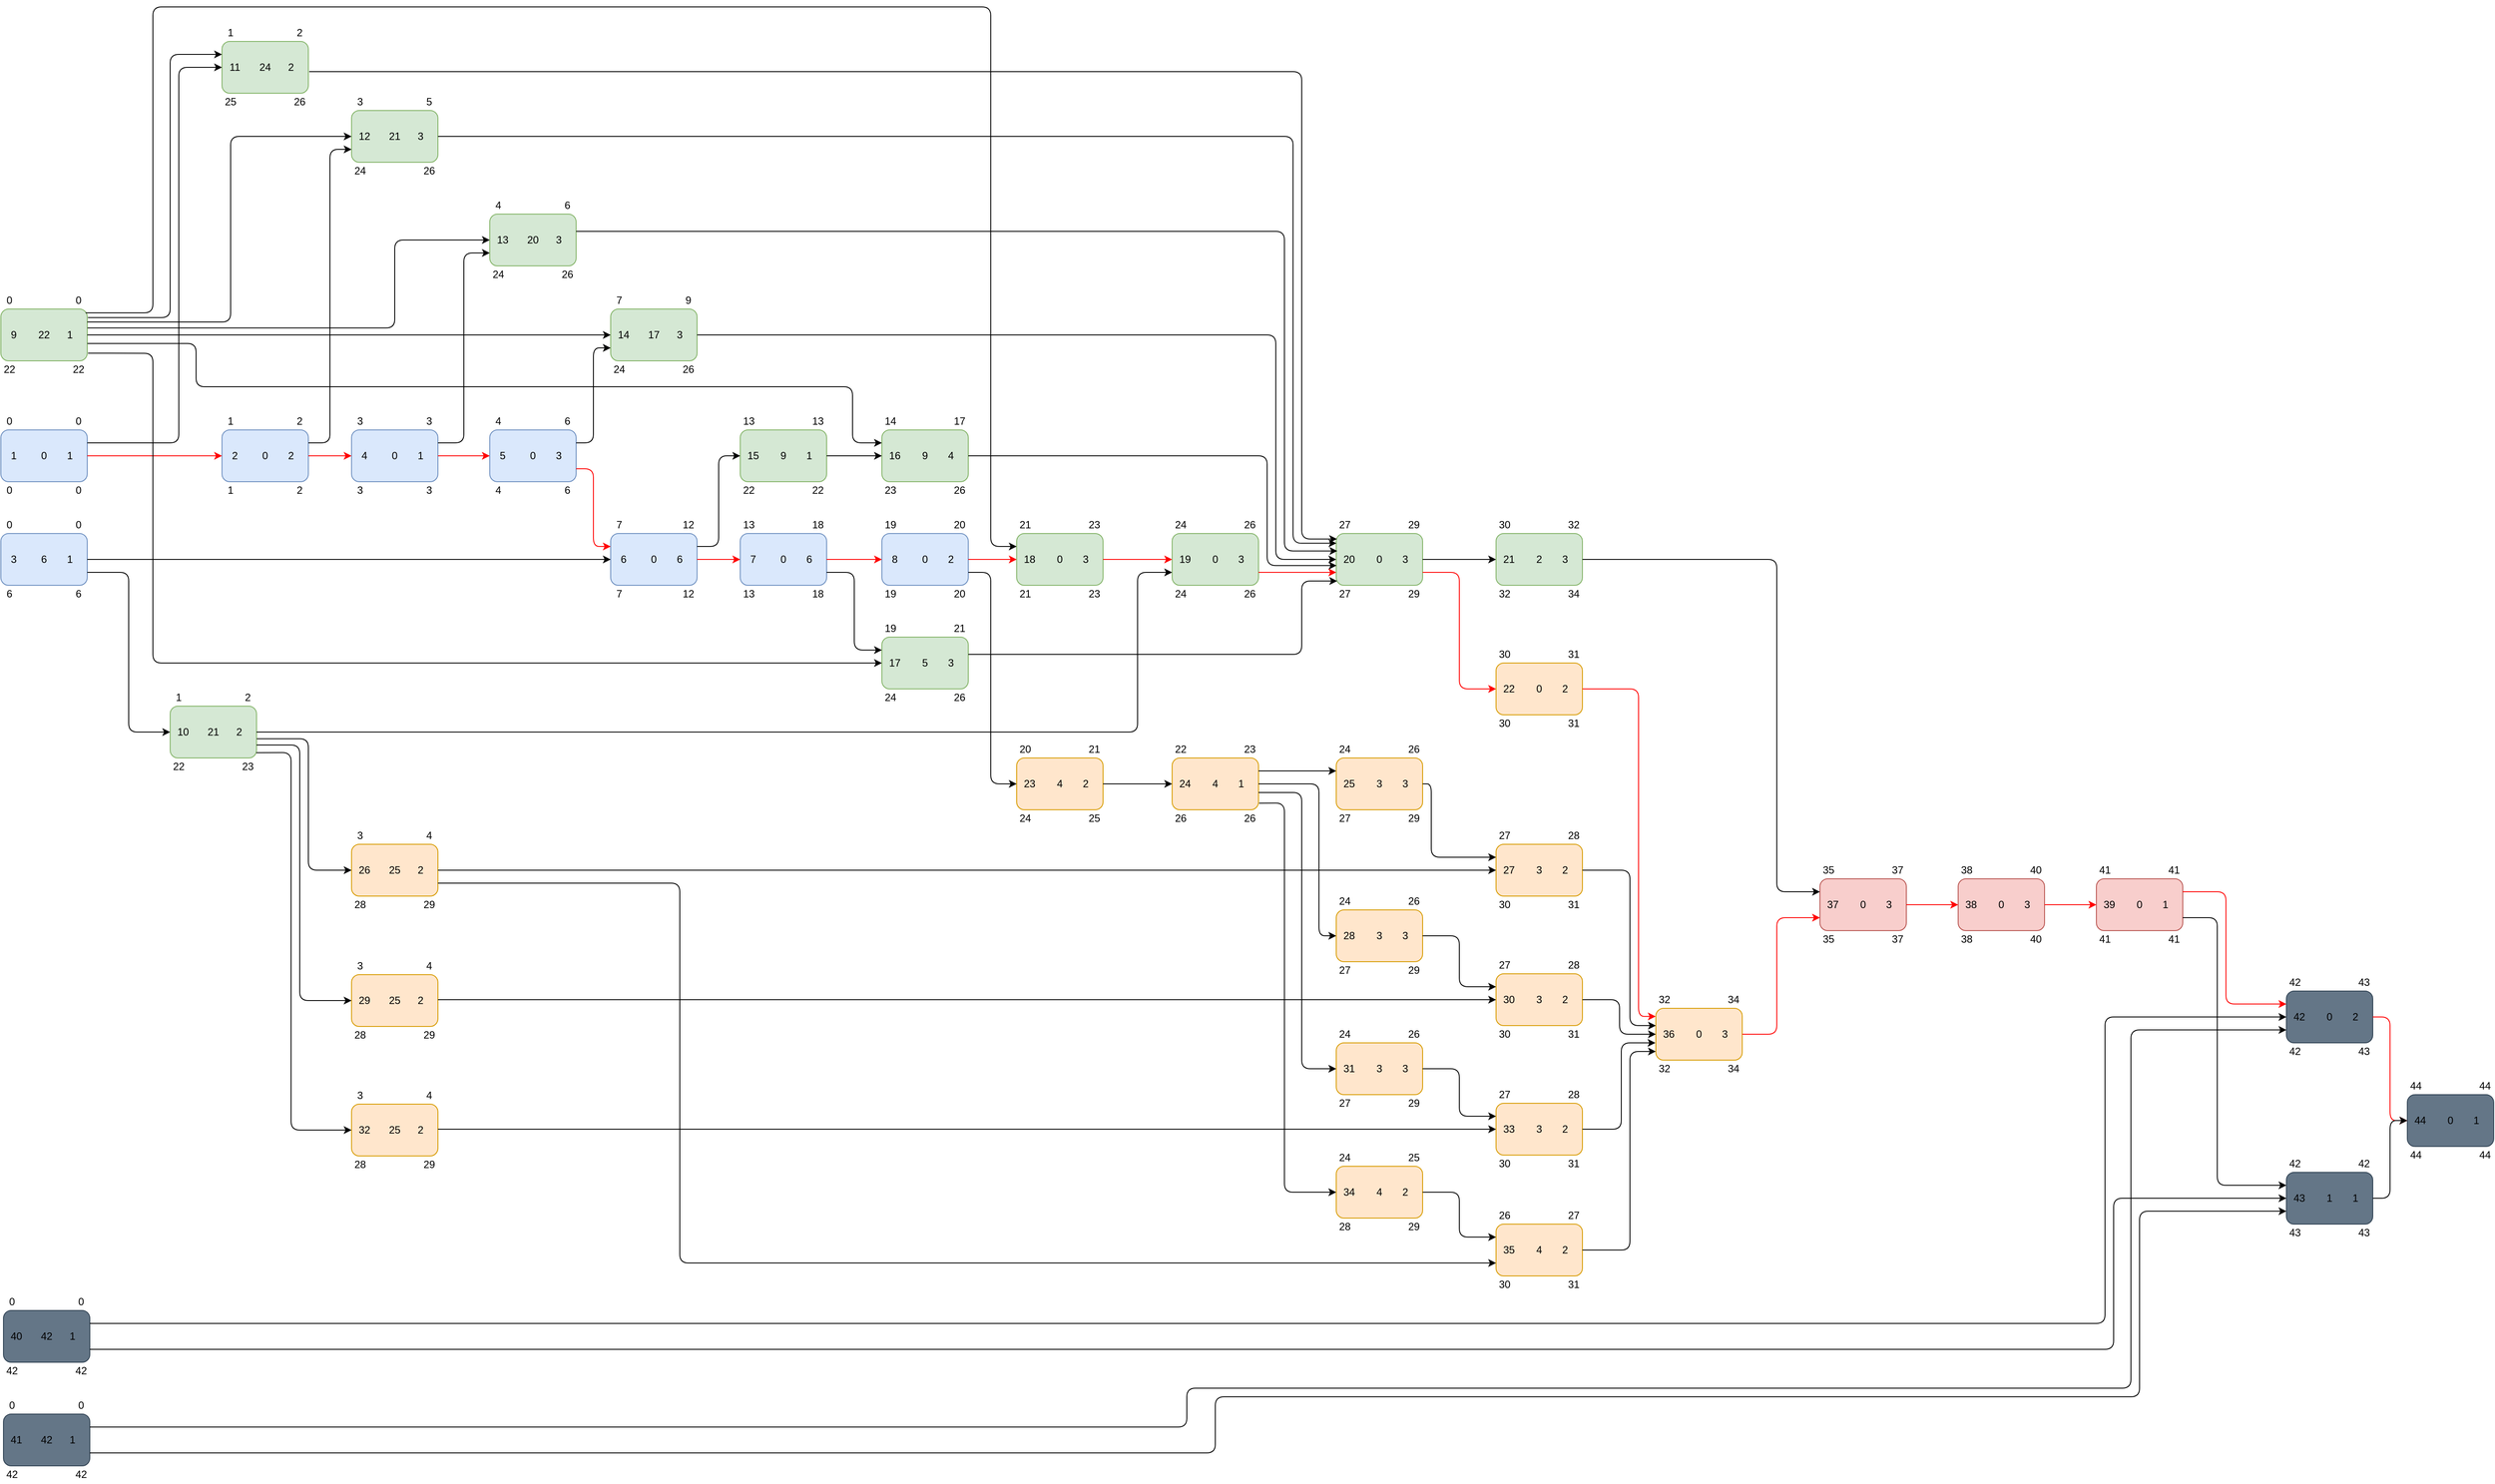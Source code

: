 <mxfile version="24.7.8" pages="2">
  <diagram name="no_contingency" id="B3119d8sX1T-fj9hUtIn">
    <mxGraphModel dx="2246" dy="3040" grid="1" gridSize="10" guides="1" tooltips="1" connect="1" arrows="1" fold="1" page="1" pageScale="1" pageWidth="850" pageHeight="1100" math="0" shadow="0">
      <root>
        <mxCell id="0" />
        <mxCell id="1" parent="0" />
        <mxCell id="7kMYBcPd5gBzcMdeQzFF-19" value="" style="group" parent="1" vertex="1" connectable="0">
          <mxGeometry x="-456" y="-1424" width="100" height="100" as="geometry" />
        </mxCell>
        <mxCell id="7kMYBcPd5gBzcMdeQzFF-11" value="" style="rounded=1;whiteSpace=wrap;html=1;fillColor=#dae8fc;strokeColor=#6c8ebf;" parent="7kMYBcPd5gBzcMdeQzFF-19" vertex="1">
          <mxGeometry y="20" width="100" height="60" as="geometry" />
        </mxCell>
        <mxCell id="7kMYBcPd5gBzcMdeQzFF-12" value="0" style="text;html=1;align=center;verticalAlign=middle;whiteSpace=wrap;rounded=0;" parent="7kMYBcPd5gBzcMdeQzFF-19" vertex="1">
          <mxGeometry width="20" height="20" as="geometry" />
        </mxCell>
        <mxCell id="7kMYBcPd5gBzcMdeQzFF-13" value="0" style="text;html=1;align=center;verticalAlign=middle;whiteSpace=wrap;rounded=0;" parent="7kMYBcPd5gBzcMdeQzFF-19" vertex="1">
          <mxGeometry x="80" width="20" height="20" as="geometry" />
        </mxCell>
        <mxCell id="7kMYBcPd5gBzcMdeQzFF-14" value="0" style="text;html=1;align=center;verticalAlign=middle;whiteSpace=wrap;rounded=0;" parent="7kMYBcPd5gBzcMdeQzFF-19" vertex="1">
          <mxGeometry y="80" width="20" height="20" as="geometry" />
        </mxCell>
        <mxCell id="7kMYBcPd5gBzcMdeQzFF-15" value="0" style="text;html=1;align=center;verticalAlign=middle;whiteSpace=wrap;rounded=0;" parent="7kMYBcPd5gBzcMdeQzFF-19" vertex="1">
          <mxGeometry x="80" y="80" width="20" height="20" as="geometry" />
        </mxCell>
        <mxCell id="7kMYBcPd5gBzcMdeQzFF-16" value="1" style="text;html=1;align=center;verticalAlign=middle;whiteSpace=wrap;rounded=0;" parent="7kMYBcPd5gBzcMdeQzFF-19" vertex="1">
          <mxGeometry x="5" y="40" width="20" height="20" as="geometry" />
        </mxCell>
        <mxCell id="7kMYBcPd5gBzcMdeQzFF-17" value="0" style="text;html=1;align=center;verticalAlign=middle;whiteSpace=wrap;rounded=0;" parent="7kMYBcPd5gBzcMdeQzFF-19" vertex="1">
          <mxGeometry x="40" y="40" width="20" height="20" as="geometry" />
        </mxCell>
        <mxCell id="7kMYBcPd5gBzcMdeQzFF-18" value="1" style="text;html=1;align=center;verticalAlign=middle;whiteSpace=wrap;rounded=0;" parent="7kMYBcPd5gBzcMdeQzFF-19" vertex="1">
          <mxGeometry x="70" y="40" width="20" height="20" as="geometry" />
        </mxCell>
        <mxCell id="7kMYBcPd5gBzcMdeQzFF-20" value="" style="group" parent="1" vertex="1" connectable="0">
          <mxGeometry x="-200" y="-1424" width="100" height="100" as="geometry" />
        </mxCell>
        <mxCell id="7kMYBcPd5gBzcMdeQzFF-21" value="" style="rounded=1;whiteSpace=wrap;html=1;fillColor=#dae8fc;strokeColor=#6c8ebf;" parent="7kMYBcPd5gBzcMdeQzFF-20" vertex="1">
          <mxGeometry y="20" width="100" height="60" as="geometry" />
        </mxCell>
        <mxCell id="7kMYBcPd5gBzcMdeQzFF-22" value="1" style="text;html=1;align=center;verticalAlign=middle;whiteSpace=wrap;rounded=0;" parent="7kMYBcPd5gBzcMdeQzFF-20" vertex="1">
          <mxGeometry width="20" height="20" as="geometry" />
        </mxCell>
        <mxCell id="7kMYBcPd5gBzcMdeQzFF-23" value="2" style="text;html=1;align=center;verticalAlign=middle;whiteSpace=wrap;rounded=0;" parent="7kMYBcPd5gBzcMdeQzFF-20" vertex="1">
          <mxGeometry x="80" width="20" height="20" as="geometry" />
        </mxCell>
        <mxCell id="7kMYBcPd5gBzcMdeQzFF-24" value="1" style="text;html=1;align=center;verticalAlign=middle;whiteSpace=wrap;rounded=0;" parent="7kMYBcPd5gBzcMdeQzFF-20" vertex="1">
          <mxGeometry y="80" width="20" height="20" as="geometry" />
        </mxCell>
        <mxCell id="7kMYBcPd5gBzcMdeQzFF-25" value="2" style="text;html=1;align=center;verticalAlign=middle;whiteSpace=wrap;rounded=0;" parent="7kMYBcPd5gBzcMdeQzFF-20" vertex="1">
          <mxGeometry x="80" y="80" width="20" height="20" as="geometry" />
        </mxCell>
        <mxCell id="7kMYBcPd5gBzcMdeQzFF-26" value="2" style="text;html=1;align=center;verticalAlign=middle;whiteSpace=wrap;rounded=0;" parent="7kMYBcPd5gBzcMdeQzFF-20" vertex="1">
          <mxGeometry x="5" y="40" width="20" height="20" as="geometry" />
        </mxCell>
        <mxCell id="7kMYBcPd5gBzcMdeQzFF-27" value="0" style="text;html=1;align=center;verticalAlign=middle;whiteSpace=wrap;rounded=0;" parent="7kMYBcPd5gBzcMdeQzFF-20" vertex="1">
          <mxGeometry x="40" y="40" width="20" height="20" as="geometry" />
        </mxCell>
        <mxCell id="7kMYBcPd5gBzcMdeQzFF-28" value="2" style="text;html=1;align=center;verticalAlign=middle;whiteSpace=wrap;rounded=0;" parent="7kMYBcPd5gBzcMdeQzFF-20" vertex="1">
          <mxGeometry x="70" y="40" width="20" height="20" as="geometry" />
        </mxCell>
        <mxCell id="7kMYBcPd5gBzcMdeQzFF-30" value="" style="group" parent="1" vertex="1" connectable="0">
          <mxGeometry x="-456" y="-1304" width="100" height="100" as="geometry" />
        </mxCell>
        <mxCell id="7kMYBcPd5gBzcMdeQzFF-31" value="" style="rounded=1;whiteSpace=wrap;html=1;fillColor=#dae8fc;strokeColor=#6c8ebf;" parent="7kMYBcPd5gBzcMdeQzFF-30" vertex="1">
          <mxGeometry y="20" width="100" height="60" as="geometry" />
        </mxCell>
        <mxCell id="7kMYBcPd5gBzcMdeQzFF-32" value="0" style="text;html=1;align=center;verticalAlign=middle;whiteSpace=wrap;rounded=0;" parent="7kMYBcPd5gBzcMdeQzFF-30" vertex="1">
          <mxGeometry width="20" height="20" as="geometry" />
        </mxCell>
        <mxCell id="7kMYBcPd5gBzcMdeQzFF-33" value="0" style="text;html=1;align=center;verticalAlign=middle;whiteSpace=wrap;rounded=0;" parent="7kMYBcPd5gBzcMdeQzFF-30" vertex="1">
          <mxGeometry x="80" width="20" height="20" as="geometry" />
        </mxCell>
        <mxCell id="7kMYBcPd5gBzcMdeQzFF-34" value="6" style="text;html=1;align=center;verticalAlign=middle;whiteSpace=wrap;rounded=0;" parent="7kMYBcPd5gBzcMdeQzFF-30" vertex="1">
          <mxGeometry y="80" width="20" height="20" as="geometry" />
        </mxCell>
        <mxCell id="7kMYBcPd5gBzcMdeQzFF-35" value="6" style="text;html=1;align=center;verticalAlign=middle;whiteSpace=wrap;rounded=0;" parent="7kMYBcPd5gBzcMdeQzFF-30" vertex="1">
          <mxGeometry x="80" y="80" width="20" height="20" as="geometry" />
        </mxCell>
        <mxCell id="7kMYBcPd5gBzcMdeQzFF-36" value="3" style="text;html=1;align=center;verticalAlign=middle;whiteSpace=wrap;rounded=0;" parent="7kMYBcPd5gBzcMdeQzFF-30" vertex="1">
          <mxGeometry x="5" y="40" width="20" height="20" as="geometry" />
        </mxCell>
        <mxCell id="7kMYBcPd5gBzcMdeQzFF-37" value="6" style="text;html=1;align=center;verticalAlign=middle;whiteSpace=wrap;rounded=0;" parent="7kMYBcPd5gBzcMdeQzFF-30" vertex="1">
          <mxGeometry x="40" y="40" width="20" height="20" as="geometry" />
        </mxCell>
        <mxCell id="7kMYBcPd5gBzcMdeQzFF-38" value="1" style="text;html=1;align=center;verticalAlign=middle;whiteSpace=wrap;rounded=0;" parent="7kMYBcPd5gBzcMdeQzFF-30" vertex="1">
          <mxGeometry x="70" y="40" width="20" height="20" as="geometry" />
        </mxCell>
        <mxCell id="7kMYBcPd5gBzcMdeQzFF-40" value="" style="group" parent="1" vertex="1" connectable="0">
          <mxGeometry x="-50" y="-1424" width="100" height="100" as="geometry" />
        </mxCell>
        <mxCell id="7kMYBcPd5gBzcMdeQzFF-41" value="" style="rounded=1;whiteSpace=wrap;html=1;fillColor=#dae8fc;strokeColor=#6c8ebf;" parent="7kMYBcPd5gBzcMdeQzFF-40" vertex="1">
          <mxGeometry y="20" width="100" height="60" as="geometry" />
        </mxCell>
        <mxCell id="7kMYBcPd5gBzcMdeQzFF-42" value="3" style="text;html=1;align=center;verticalAlign=middle;whiteSpace=wrap;rounded=0;" parent="7kMYBcPd5gBzcMdeQzFF-40" vertex="1">
          <mxGeometry width="20" height="20" as="geometry" />
        </mxCell>
        <mxCell id="7kMYBcPd5gBzcMdeQzFF-43" value="3" style="text;html=1;align=center;verticalAlign=middle;whiteSpace=wrap;rounded=0;" parent="7kMYBcPd5gBzcMdeQzFF-40" vertex="1">
          <mxGeometry x="80" width="20" height="20" as="geometry" />
        </mxCell>
        <mxCell id="7kMYBcPd5gBzcMdeQzFF-44" value="3" style="text;html=1;align=center;verticalAlign=middle;whiteSpace=wrap;rounded=0;" parent="7kMYBcPd5gBzcMdeQzFF-40" vertex="1">
          <mxGeometry y="80" width="20" height="20" as="geometry" />
        </mxCell>
        <mxCell id="7kMYBcPd5gBzcMdeQzFF-45" value="3" style="text;html=1;align=center;verticalAlign=middle;whiteSpace=wrap;rounded=0;" parent="7kMYBcPd5gBzcMdeQzFF-40" vertex="1">
          <mxGeometry x="80" y="80" width="20" height="20" as="geometry" />
        </mxCell>
        <mxCell id="7kMYBcPd5gBzcMdeQzFF-46" value="4" style="text;html=1;align=center;verticalAlign=middle;whiteSpace=wrap;rounded=0;" parent="7kMYBcPd5gBzcMdeQzFF-40" vertex="1">
          <mxGeometry x="5" y="40" width="20" height="20" as="geometry" />
        </mxCell>
        <mxCell id="7kMYBcPd5gBzcMdeQzFF-47" value="0" style="text;html=1;align=center;verticalAlign=middle;whiteSpace=wrap;rounded=0;" parent="7kMYBcPd5gBzcMdeQzFF-40" vertex="1">
          <mxGeometry x="40" y="40" width="20" height="20" as="geometry" />
        </mxCell>
        <mxCell id="7kMYBcPd5gBzcMdeQzFF-48" value="1" style="text;html=1;align=center;verticalAlign=middle;whiteSpace=wrap;rounded=0;" parent="7kMYBcPd5gBzcMdeQzFF-40" vertex="1">
          <mxGeometry x="70" y="40" width="20" height="20" as="geometry" />
        </mxCell>
        <mxCell id="7kMYBcPd5gBzcMdeQzFF-49" value="" style="group" parent="1" vertex="1" connectable="0">
          <mxGeometry x="110" y="-1424" width="100" height="100" as="geometry" />
        </mxCell>
        <mxCell id="7kMYBcPd5gBzcMdeQzFF-50" value="" style="rounded=1;whiteSpace=wrap;html=1;fillColor=#dae8fc;strokeColor=#6c8ebf;" parent="7kMYBcPd5gBzcMdeQzFF-49" vertex="1">
          <mxGeometry y="20" width="100" height="60" as="geometry" />
        </mxCell>
        <mxCell id="7kMYBcPd5gBzcMdeQzFF-51" value="4" style="text;html=1;align=center;verticalAlign=middle;whiteSpace=wrap;rounded=0;" parent="7kMYBcPd5gBzcMdeQzFF-49" vertex="1">
          <mxGeometry width="20" height="20" as="geometry" />
        </mxCell>
        <mxCell id="7kMYBcPd5gBzcMdeQzFF-52" value="6" style="text;html=1;align=center;verticalAlign=middle;whiteSpace=wrap;rounded=0;" parent="7kMYBcPd5gBzcMdeQzFF-49" vertex="1">
          <mxGeometry x="80" width="20" height="20" as="geometry" />
        </mxCell>
        <mxCell id="7kMYBcPd5gBzcMdeQzFF-53" value="4" style="text;html=1;align=center;verticalAlign=middle;whiteSpace=wrap;rounded=0;" parent="7kMYBcPd5gBzcMdeQzFF-49" vertex="1">
          <mxGeometry y="80" width="20" height="20" as="geometry" />
        </mxCell>
        <mxCell id="7kMYBcPd5gBzcMdeQzFF-54" value="6" style="text;html=1;align=center;verticalAlign=middle;whiteSpace=wrap;rounded=0;" parent="7kMYBcPd5gBzcMdeQzFF-49" vertex="1">
          <mxGeometry x="80" y="80" width="20" height="20" as="geometry" />
        </mxCell>
        <mxCell id="7kMYBcPd5gBzcMdeQzFF-55" value="5" style="text;html=1;align=center;verticalAlign=middle;whiteSpace=wrap;rounded=0;" parent="7kMYBcPd5gBzcMdeQzFF-49" vertex="1">
          <mxGeometry x="5" y="40" width="20" height="20" as="geometry" />
        </mxCell>
        <mxCell id="7kMYBcPd5gBzcMdeQzFF-56" value="0" style="text;html=1;align=center;verticalAlign=middle;whiteSpace=wrap;rounded=0;" parent="7kMYBcPd5gBzcMdeQzFF-49" vertex="1">
          <mxGeometry x="40" y="40" width="20" height="20" as="geometry" />
        </mxCell>
        <mxCell id="7kMYBcPd5gBzcMdeQzFF-57" value="3" style="text;html=1;align=center;verticalAlign=middle;whiteSpace=wrap;rounded=0;" parent="7kMYBcPd5gBzcMdeQzFF-49" vertex="1">
          <mxGeometry x="70" y="40" width="20" height="20" as="geometry" />
        </mxCell>
        <mxCell id="7kMYBcPd5gBzcMdeQzFF-58" value="" style="group" parent="1" vertex="1" connectable="0">
          <mxGeometry x="250" y="-1304" width="100" height="100" as="geometry" />
        </mxCell>
        <mxCell id="7kMYBcPd5gBzcMdeQzFF-59" value="" style="rounded=1;whiteSpace=wrap;html=1;fillColor=#dae8fc;strokeColor=#6c8ebf;" parent="7kMYBcPd5gBzcMdeQzFF-58" vertex="1">
          <mxGeometry y="20" width="100" height="60" as="geometry" />
        </mxCell>
        <mxCell id="7kMYBcPd5gBzcMdeQzFF-60" value="7" style="text;html=1;align=center;verticalAlign=middle;whiteSpace=wrap;rounded=0;" parent="7kMYBcPd5gBzcMdeQzFF-58" vertex="1">
          <mxGeometry width="20" height="20" as="geometry" />
        </mxCell>
        <mxCell id="7kMYBcPd5gBzcMdeQzFF-61" value="12" style="text;html=1;align=center;verticalAlign=middle;whiteSpace=wrap;rounded=0;" parent="7kMYBcPd5gBzcMdeQzFF-58" vertex="1">
          <mxGeometry x="80" width="20" height="20" as="geometry" />
        </mxCell>
        <mxCell id="7kMYBcPd5gBzcMdeQzFF-62" value="7" style="text;html=1;align=center;verticalAlign=middle;whiteSpace=wrap;rounded=0;" parent="7kMYBcPd5gBzcMdeQzFF-58" vertex="1">
          <mxGeometry y="80" width="20" height="20" as="geometry" />
        </mxCell>
        <mxCell id="7kMYBcPd5gBzcMdeQzFF-63" value="12" style="text;html=1;align=center;verticalAlign=middle;whiteSpace=wrap;rounded=0;" parent="7kMYBcPd5gBzcMdeQzFF-58" vertex="1">
          <mxGeometry x="80" y="80" width="20" height="20" as="geometry" />
        </mxCell>
        <mxCell id="7kMYBcPd5gBzcMdeQzFF-64" value="6" style="text;html=1;align=center;verticalAlign=middle;whiteSpace=wrap;rounded=0;" parent="7kMYBcPd5gBzcMdeQzFF-58" vertex="1">
          <mxGeometry x="5" y="40" width="20" height="20" as="geometry" />
        </mxCell>
        <mxCell id="7kMYBcPd5gBzcMdeQzFF-65" value="0" style="text;html=1;align=center;verticalAlign=middle;whiteSpace=wrap;rounded=0;" parent="7kMYBcPd5gBzcMdeQzFF-58" vertex="1">
          <mxGeometry x="40" y="40" width="20" height="20" as="geometry" />
        </mxCell>
        <mxCell id="7kMYBcPd5gBzcMdeQzFF-66" value="6" style="text;html=1;align=center;verticalAlign=middle;whiteSpace=wrap;rounded=0;" parent="7kMYBcPd5gBzcMdeQzFF-58" vertex="1">
          <mxGeometry x="70" y="40" width="20" height="20" as="geometry" />
        </mxCell>
        <mxCell id="7kMYBcPd5gBzcMdeQzFF-69" value="" style="group" parent="1" vertex="1" connectable="0">
          <mxGeometry x="400" y="-1304" width="100" height="100" as="geometry" />
        </mxCell>
        <mxCell id="7kMYBcPd5gBzcMdeQzFF-70" value="" style="rounded=1;whiteSpace=wrap;html=1;fillColor=#dae8fc;strokeColor=#6c8ebf;" parent="7kMYBcPd5gBzcMdeQzFF-69" vertex="1">
          <mxGeometry y="20" width="100" height="60" as="geometry" />
        </mxCell>
        <mxCell id="7kMYBcPd5gBzcMdeQzFF-71" value="13" style="text;html=1;align=center;verticalAlign=middle;whiteSpace=wrap;rounded=0;" parent="7kMYBcPd5gBzcMdeQzFF-69" vertex="1">
          <mxGeometry width="20" height="20" as="geometry" />
        </mxCell>
        <mxCell id="7kMYBcPd5gBzcMdeQzFF-72" value="18" style="text;html=1;align=center;verticalAlign=middle;whiteSpace=wrap;rounded=0;" parent="7kMYBcPd5gBzcMdeQzFF-69" vertex="1">
          <mxGeometry x="80" width="20" height="20" as="geometry" />
        </mxCell>
        <mxCell id="7kMYBcPd5gBzcMdeQzFF-73" value="13" style="text;html=1;align=center;verticalAlign=middle;whiteSpace=wrap;rounded=0;" parent="7kMYBcPd5gBzcMdeQzFF-69" vertex="1">
          <mxGeometry y="80" width="20" height="20" as="geometry" />
        </mxCell>
        <mxCell id="7kMYBcPd5gBzcMdeQzFF-74" value="18" style="text;html=1;align=center;verticalAlign=middle;whiteSpace=wrap;rounded=0;" parent="7kMYBcPd5gBzcMdeQzFF-69" vertex="1">
          <mxGeometry x="80" y="80" width="20" height="20" as="geometry" />
        </mxCell>
        <mxCell id="7kMYBcPd5gBzcMdeQzFF-75" value="7" style="text;html=1;align=center;verticalAlign=middle;whiteSpace=wrap;rounded=0;" parent="7kMYBcPd5gBzcMdeQzFF-69" vertex="1">
          <mxGeometry x="5" y="40" width="20" height="20" as="geometry" />
        </mxCell>
        <mxCell id="7kMYBcPd5gBzcMdeQzFF-76" value="0" style="text;html=1;align=center;verticalAlign=middle;whiteSpace=wrap;rounded=0;" parent="7kMYBcPd5gBzcMdeQzFF-69" vertex="1">
          <mxGeometry x="40" y="40" width="20" height="20" as="geometry" />
        </mxCell>
        <mxCell id="7kMYBcPd5gBzcMdeQzFF-77" value="6" style="text;html=1;align=center;verticalAlign=middle;whiteSpace=wrap;rounded=0;" parent="7kMYBcPd5gBzcMdeQzFF-69" vertex="1">
          <mxGeometry x="70" y="40" width="20" height="20" as="geometry" />
        </mxCell>
        <mxCell id="7kMYBcPd5gBzcMdeQzFF-79" value="" style="group" parent="1" vertex="1" connectable="0">
          <mxGeometry x="564" y="-1304" width="100" height="100" as="geometry" />
        </mxCell>
        <mxCell id="7kMYBcPd5gBzcMdeQzFF-80" value="" style="rounded=1;whiteSpace=wrap;html=1;fillColor=#dae8fc;strokeColor=#6c8ebf;" parent="7kMYBcPd5gBzcMdeQzFF-79" vertex="1">
          <mxGeometry y="20" width="100" height="60" as="geometry" />
        </mxCell>
        <mxCell id="7kMYBcPd5gBzcMdeQzFF-81" value="19" style="text;html=1;align=center;verticalAlign=middle;whiteSpace=wrap;rounded=0;" parent="7kMYBcPd5gBzcMdeQzFF-79" vertex="1">
          <mxGeometry width="20" height="20" as="geometry" />
        </mxCell>
        <mxCell id="7kMYBcPd5gBzcMdeQzFF-82" value="20" style="text;html=1;align=center;verticalAlign=middle;whiteSpace=wrap;rounded=0;" parent="7kMYBcPd5gBzcMdeQzFF-79" vertex="1">
          <mxGeometry x="80" width="20" height="20" as="geometry" />
        </mxCell>
        <mxCell id="7kMYBcPd5gBzcMdeQzFF-83" value="19" style="text;html=1;align=center;verticalAlign=middle;whiteSpace=wrap;rounded=0;" parent="7kMYBcPd5gBzcMdeQzFF-79" vertex="1">
          <mxGeometry y="80" width="20" height="20" as="geometry" />
        </mxCell>
        <mxCell id="7kMYBcPd5gBzcMdeQzFF-84" value="20" style="text;html=1;align=center;verticalAlign=middle;whiteSpace=wrap;rounded=0;" parent="7kMYBcPd5gBzcMdeQzFF-79" vertex="1">
          <mxGeometry x="80" y="80" width="20" height="20" as="geometry" />
        </mxCell>
        <mxCell id="7kMYBcPd5gBzcMdeQzFF-85" value="8" style="text;html=1;align=center;verticalAlign=middle;whiteSpace=wrap;rounded=0;" parent="7kMYBcPd5gBzcMdeQzFF-79" vertex="1">
          <mxGeometry x="5" y="40" width="20" height="20" as="geometry" />
        </mxCell>
        <mxCell id="7kMYBcPd5gBzcMdeQzFF-86" value="0" style="text;html=1;align=center;verticalAlign=middle;whiteSpace=wrap;rounded=0;" parent="7kMYBcPd5gBzcMdeQzFF-79" vertex="1">
          <mxGeometry x="40" y="40" width="20" height="20" as="geometry" />
        </mxCell>
        <mxCell id="7kMYBcPd5gBzcMdeQzFF-87" value="2" style="text;html=1;align=center;verticalAlign=middle;whiteSpace=wrap;rounded=0;" parent="7kMYBcPd5gBzcMdeQzFF-79" vertex="1">
          <mxGeometry x="70" y="40" width="20" height="20" as="geometry" />
        </mxCell>
        <mxCell id="7kMYBcPd5gBzcMdeQzFF-101" value="" style="group" parent="1" vertex="1" connectable="0">
          <mxGeometry x="-260" y="-1104" width="100" height="100" as="geometry" />
        </mxCell>
        <mxCell id="7kMYBcPd5gBzcMdeQzFF-102" value="" style="rounded=1;whiteSpace=wrap;html=1;fillColor=#d5e8d4;strokeColor=#82b366;" parent="7kMYBcPd5gBzcMdeQzFF-101" vertex="1">
          <mxGeometry y="20" width="100" height="60" as="geometry" />
        </mxCell>
        <mxCell id="7kMYBcPd5gBzcMdeQzFF-103" value="1" style="text;html=1;align=center;verticalAlign=middle;whiteSpace=wrap;rounded=0;" parent="7kMYBcPd5gBzcMdeQzFF-101" vertex="1">
          <mxGeometry width="20" height="20" as="geometry" />
        </mxCell>
        <mxCell id="7kMYBcPd5gBzcMdeQzFF-104" value="2" style="text;html=1;align=center;verticalAlign=middle;whiteSpace=wrap;rounded=0;" parent="7kMYBcPd5gBzcMdeQzFF-101" vertex="1">
          <mxGeometry x="80" width="20" height="20" as="geometry" />
        </mxCell>
        <mxCell id="7kMYBcPd5gBzcMdeQzFF-105" value="22" style="text;html=1;align=center;verticalAlign=middle;whiteSpace=wrap;rounded=0;" parent="7kMYBcPd5gBzcMdeQzFF-101" vertex="1">
          <mxGeometry y="80" width="20" height="20" as="geometry" />
        </mxCell>
        <mxCell id="7kMYBcPd5gBzcMdeQzFF-106" value="23" style="text;html=1;align=center;verticalAlign=middle;whiteSpace=wrap;rounded=0;" parent="7kMYBcPd5gBzcMdeQzFF-101" vertex="1">
          <mxGeometry x="80" y="80" width="20" height="20" as="geometry" />
        </mxCell>
        <mxCell id="7kMYBcPd5gBzcMdeQzFF-107" value="10" style="text;html=1;align=center;verticalAlign=middle;whiteSpace=wrap;rounded=0;" parent="7kMYBcPd5gBzcMdeQzFF-101" vertex="1">
          <mxGeometry x="5" y="40" width="20" height="20" as="geometry" />
        </mxCell>
        <mxCell id="7kMYBcPd5gBzcMdeQzFF-108" value="21" style="text;html=1;align=center;verticalAlign=middle;whiteSpace=wrap;rounded=0;" parent="7kMYBcPd5gBzcMdeQzFF-101" vertex="1">
          <mxGeometry x="40" y="40" width="20" height="20" as="geometry" />
        </mxCell>
        <mxCell id="7kMYBcPd5gBzcMdeQzFF-109" value="2" style="text;html=1;align=center;verticalAlign=middle;whiteSpace=wrap;rounded=0;" parent="7kMYBcPd5gBzcMdeQzFF-101" vertex="1">
          <mxGeometry x="70" y="40" width="20" height="20" as="geometry" />
        </mxCell>
        <mxCell id="7kMYBcPd5gBzcMdeQzFF-110" value="" style="group" parent="1" vertex="1" connectable="0">
          <mxGeometry x="-200" y="-1874" width="100" height="100" as="geometry" />
        </mxCell>
        <mxCell id="7kMYBcPd5gBzcMdeQzFF-111" value="" style="rounded=1;whiteSpace=wrap;html=1;fillColor=#d5e8d4;strokeColor=#82b366;" parent="7kMYBcPd5gBzcMdeQzFF-110" vertex="1">
          <mxGeometry y="20" width="100" height="60" as="geometry" />
        </mxCell>
        <mxCell id="7kMYBcPd5gBzcMdeQzFF-112" value="1" style="text;html=1;align=center;verticalAlign=middle;whiteSpace=wrap;rounded=0;" parent="7kMYBcPd5gBzcMdeQzFF-110" vertex="1">
          <mxGeometry width="20" height="20" as="geometry" />
        </mxCell>
        <mxCell id="7kMYBcPd5gBzcMdeQzFF-113" value="2" style="text;html=1;align=center;verticalAlign=middle;whiteSpace=wrap;rounded=0;" parent="7kMYBcPd5gBzcMdeQzFF-110" vertex="1">
          <mxGeometry x="80" width="20" height="20" as="geometry" />
        </mxCell>
        <mxCell id="7kMYBcPd5gBzcMdeQzFF-114" value="25" style="text;html=1;align=center;verticalAlign=middle;whiteSpace=wrap;rounded=0;" parent="7kMYBcPd5gBzcMdeQzFF-110" vertex="1">
          <mxGeometry y="80" width="20" height="20" as="geometry" />
        </mxCell>
        <mxCell id="7kMYBcPd5gBzcMdeQzFF-115" value="26" style="text;html=1;align=center;verticalAlign=middle;whiteSpace=wrap;rounded=0;" parent="7kMYBcPd5gBzcMdeQzFF-110" vertex="1">
          <mxGeometry x="80" y="80" width="20" height="20" as="geometry" />
        </mxCell>
        <mxCell id="7kMYBcPd5gBzcMdeQzFF-116" value="11" style="text;html=1;align=center;verticalAlign=middle;whiteSpace=wrap;rounded=0;" parent="7kMYBcPd5gBzcMdeQzFF-110" vertex="1">
          <mxGeometry x="5" y="40" width="20" height="20" as="geometry" />
        </mxCell>
        <mxCell id="7kMYBcPd5gBzcMdeQzFF-117" value="24" style="text;html=1;align=center;verticalAlign=middle;whiteSpace=wrap;rounded=0;" parent="7kMYBcPd5gBzcMdeQzFF-110" vertex="1">
          <mxGeometry x="40" y="40" width="20" height="20" as="geometry" />
        </mxCell>
        <mxCell id="7kMYBcPd5gBzcMdeQzFF-118" value="2" style="text;html=1;align=center;verticalAlign=middle;whiteSpace=wrap;rounded=0;" parent="7kMYBcPd5gBzcMdeQzFF-110" vertex="1">
          <mxGeometry x="70" y="40" width="20" height="20" as="geometry" />
        </mxCell>
        <mxCell id="7kMYBcPd5gBzcMdeQzFF-120" value="" style="group" parent="1" vertex="1" connectable="0">
          <mxGeometry x="-50" y="-1794" width="100" height="100" as="geometry" />
        </mxCell>
        <mxCell id="7kMYBcPd5gBzcMdeQzFF-121" value="" style="rounded=1;whiteSpace=wrap;html=1;fillColor=#d5e8d4;strokeColor=#82b366;" parent="7kMYBcPd5gBzcMdeQzFF-120" vertex="1">
          <mxGeometry y="20" width="100" height="60" as="geometry" />
        </mxCell>
        <mxCell id="7kMYBcPd5gBzcMdeQzFF-122" value="3" style="text;html=1;align=center;verticalAlign=middle;whiteSpace=wrap;rounded=0;" parent="7kMYBcPd5gBzcMdeQzFF-120" vertex="1">
          <mxGeometry width="20" height="20" as="geometry" />
        </mxCell>
        <mxCell id="7kMYBcPd5gBzcMdeQzFF-123" value="5" style="text;html=1;align=center;verticalAlign=middle;whiteSpace=wrap;rounded=0;" parent="7kMYBcPd5gBzcMdeQzFF-120" vertex="1">
          <mxGeometry x="80" width="20" height="20" as="geometry" />
        </mxCell>
        <mxCell id="7kMYBcPd5gBzcMdeQzFF-124" value="24" style="text;html=1;align=center;verticalAlign=middle;whiteSpace=wrap;rounded=0;" parent="7kMYBcPd5gBzcMdeQzFF-120" vertex="1">
          <mxGeometry y="80" width="20" height="20" as="geometry" />
        </mxCell>
        <mxCell id="7kMYBcPd5gBzcMdeQzFF-125" value="26" style="text;html=1;align=center;verticalAlign=middle;whiteSpace=wrap;rounded=0;" parent="7kMYBcPd5gBzcMdeQzFF-120" vertex="1">
          <mxGeometry x="80" y="80" width="20" height="20" as="geometry" />
        </mxCell>
        <mxCell id="7kMYBcPd5gBzcMdeQzFF-126" value="12" style="text;html=1;align=center;verticalAlign=middle;whiteSpace=wrap;rounded=0;" parent="7kMYBcPd5gBzcMdeQzFF-120" vertex="1">
          <mxGeometry x="5" y="40" width="20" height="20" as="geometry" />
        </mxCell>
        <mxCell id="7kMYBcPd5gBzcMdeQzFF-127" value="21" style="text;html=1;align=center;verticalAlign=middle;whiteSpace=wrap;rounded=0;" parent="7kMYBcPd5gBzcMdeQzFF-120" vertex="1">
          <mxGeometry x="40" y="40" width="20" height="20" as="geometry" />
        </mxCell>
        <mxCell id="7kMYBcPd5gBzcMdeQzFF-128" value="3" style="text;html=1;align=center;verticalAlign=middle;whiteSpace=wrap;rounded=0;" parent="7kMYBcPd5gBzcMdeQzFF-120" vertex="1">
          <mxGeometry x="70" y="40" width="20" height="20" as="geometry" />
        </mxCell>
        <mxCell id="7kMYBcPd5gBzcMdeQzFF-133" value="" style="group" parent="1" vertex="1" connectable="0">
          <mxGeometry x="110" y="-1674" width="100" height="100" as="geometry" />
        </mxCell>
        <mxCell id="7kMYBcPd5gBzcMdeQzFF-134" value="" style="rounded=1;whiteSpace=wrap;html=1;fillColor=#d5e8d4;strokeColor=#82b366;" parent="7kMYBcPd5gBzcMdeQzFF-133" vertex="1">
          <mxGeometry y="20" width="100" height="60" as="geometry" />
        </mxCell>
        <mxCell id="7kMYBcPd5gBzcMdeQzFF-135" value="4" style="text;html=1;align=center;verticalAlign=middle;whiteSpace=wrap;rounded=0;" parent="7kMYBcPd5gBzcMdeQzFF-133" vertex="1">
          <mxGeometry width="20" height="20" as="geometry" />
        </mxCell>
        <mxCell id="7kMYBcPd5gBzcMdeQzFF-136" value="6" style="text;html=1;align=center;verticalAlign=middle;whiteSpace=wrap;rounded=0;" parent="7kMYBcPd5gBzcMdeQzFF-133" vertex="1">
          <mxGeometry x="80" width="20" height="20" as="geometry" />
        </mxCell>
        <mxCell id="7kMYBcPd5gBzcMdeQzFF-137" value="24" style="text;html=1;align=center;verticalAlign=middle;whiteSpace=wrap;rounded=0;" parent="7kMYBcPd5gBzcMdeQzFF-133" vertex="1">
          <mxGeometry y="80" width="20" height="20" as="geometry" />
        </mxCell>
        <mxCell id="7kMYBcPd5gBzcMdeQzFF-138" value="26" style="text;html=1;align=center;verticalAlign=middle;whiteSpace=wrap;rounded=0;" parent="7kMYBcPd5gBzcMdeQzFF-133" vertex="1">
          <mxGeometry x="80" y="80" width="20" height="20" as="geometry" />
        </mxCell>
        <mxCell id="7kMYBcPd5gBzcMdeQzFF-139" value="13" style="text;html=1;align=center;verticalAlign=middle;whiteSpace=wrap;rounded=0;" parent="7kMYBcPd5gBzcMdeQzFF-133" vertex="1">
          <mxGeometry x="5" y="40" width="20" height="20" as="geometry" />
        </mxCell>
        <mxCell id="7kMYBcPd5gBzcMdeQzFF-140" value="20" style="text;html=1;align=center;verticalAlign=middle;whiteSpace=wrap;rounded=0;" parent="7kMYBcPd5gBzcMdeQzFF-133" vertex="1">
          <mxGeometry x="40" y="40" width="20" height="20" as="geometry" />
        </mxCell>
        <mxCell id="7kMYBcPd5gBzcMdeQzFF-141" value="3" style="text;html=1;align=center;verticalAlign=middle;whiteSpace=wrap;rounded=0;" parent="7kMYBcPd5gBzcMdeQzFF-133" vertex="1">
          <mxGeometry x="70" y="40" width="20" height="20" as="geometry" />
        </mxCell>
        <mxCell id="7kMYBcPd5gBzcMdeQzFF-144" value="" style="group" parent="1" vertex="1" connectable="0">
          <mxGeometry x="250" y="-1564" width="100" height="100" as="geometry" />
        </mxCell>
        <mxCell id="7kMYBcPd5gBzcMdeQzFF-145" value="" style="rounded=1;whiteSpace=wrap;html=1;fillColor=#d5e8d4;strokeColor=#82b366;" parent="7kMYBcPd5gBzcMdeQzFF-144" vertex="1">
          <mxGeometry y="20" width="100" height="60" as="geometry" />
        </mxCell>
        <mxCell id="7kMYBcPd5gBzcMdeQzFF-146" value="7" style="text;html=1;align=center;verticalAlign=middle;whiteSpace=wrap;rounded=0;" parent="7kMYBcPd5gBzcMdeQzFF-144" vertex="1">
          <mxGeometry width="20" height="20" as="geometry" />
        </mxCell>
        <mxCell id="7kMYBcPd5gBzcMdeQzFF-147" value="9" style="text;html=1;align=center;verticalAlign=middle;whiteSpace=wrap;rounded=0;" parent="7kMYBcPd5gBzcMdeQzFF-144" vertex="1">
          <mxGeometry x="80" width="20" height="20" as="geometry" />
        </mxCell>
        <mxCell id="7kMYBcPd5gBzcMdeQzFF-148" value="24" style="text;html=1;align=center;verticalAlign=middle;whiteSpace=wrap;rounded=0;" parent="7kMYBcPd5gBzcMdeQzFF-144" vertex="1">
          <mxGeometry y="80" width="20" height="20" as="geometry" />
        </mxCell>
        <mxCell id="7kMYBcPd5gBzcMdeQzFF-149" value="26" style="text;html=1;align=center;verticalAlign=middle;whiteSpace=wrap;rounded=0;" parent="7kMYBcPd5gBzcMdeQzFF-144" vertex="1">
          <mxGeometry x="80" y="80" width="20" height="20" as="geometry" />
        </mxCell>
        <mxCell id="7kMYBcPd5gBzcMdeQzFF-150" value="14" style="text;html=1;align=center;verticalAlign=middle;whiteSpace=wrap;rounded=0;" parent="7kMYBcPd5gBzcMdeQzFF-144" vertex="1">
          <mxGeometry x="5" y="40" width="20" height="20" as="geometry" />
        </mxCell>
        <mxCell id="7kMYBcPd5gBzcMdeQzFF-151" value="17" style="text;html=1;align=center;verticalAlign=middle;whiteSpace=wrap;rounded=0;" parent="7kMYBcPd5gBzcMdeQzFF-144" vertex="1">
          <mxGeometry x="40" y="40" width="20" height="20" as="geometry" />
        </mxCell>
        <mxCell id="7kMYBcPd5gBzcMdeQzFF-152" value="3" style="text;html=1;align=center;verticalAlign=middle;whiteSpace=wrap;rounded=0;" parent="7kMYBcPd5gBzcMdeQzFF-144" vertex="1">
          <mxGeometry x="70" y="40" width="20" height="20" as="geometry" />
        </mxCell>
        <mxCell id="7kMYBcPd5gBzcMdeQzFF-155" value="" style="group" parent="1" vertex="1" connectable="0">
          <mxGeometry x="400" y="-1424" width="100" height="100" as="geometry" />
        </mxCell>
        <mxCell id="7kMYBcPd5gBzcMdeQzFF-156" value="" style="rounded=1;whiteSpace=wrap;html=1;fillColor=#d5e8d4;strokeColor=#82b366;" parent="7kMYBcPd5gBzcMdeQzFF-155" vertex="1">
          <mxGeometry y="20" width="100" height="60" as="geometry" />
        </mxCell>
        <mxCell id="7kMYBcPd5gBzcMdeQzFF-157" value="13" style="text;html=1;align=center;verticalAlign=middle;whiteSpace=wrap;rounded=0;" parent="7kMYBcPd5gBzcMdeQzFF-155" vertex="1">
          <mxGeometry width="20" height="20" as="geometry" />
        </mxCell>
        <mxCell id="7kMYBcPd5gBzcMdeQzFF-158" value="13" style="text;html=1;align=center;verticalAlign=middle;whiteSpace=wrap;rounded=0;" parent="7kMYBcPd5gBzcMdeQzFF-155" vertex="1">
          <mxGeometry x="80" width="20" height="20" as="geometry" />
        </mxCell>
        <mxCell id="7kMYBcPd5gBzcMdeQzFF-159" value="22" style="text;html=1;align=center;verticalAlign=middle;whiteSpace=wrap;rounded=0;" parent="7kMYBcPd5gBzcMdeQzFF-155" vertex="1">
          <mxGeometry y="80" width="20" height="20" as="geometry" />
        </mxCell>
        <mxCell id="7kMYBcPd5gBzcMdeQzFF-160" value="22" style="text;html=1;align=center;verticalAlign=middle;whiteSpace=wrap;rounded=0;" parent="7kMYBcPd5gBzcMdeQzFF-155" vertex="1">
          <mxGeometry x="80" y="80" width="20" height="20" as="geometry" />
        </mxCell>
        <mxCell id="7kMYBcPd5gBzcMdeQzFF-161" value="15" style="text;html=1;align=center;verticalAlign=middle;whiteSpace=wrap;rounded=0;" parent="7kMYBcPd5gBzcMdeQzFF-155" vertex="1">
          <mxGeometry x="5" y="40" width="20" height="20" as="geometry" />
        </mxCell>
        <mxCell id="7kMYBcPd5gBzcMdeQzFF-162" value="9" style="text;html=1;align=center;verticalAlign=middle;whiteSpace=wrap;rounded=0;" parent="7kMYBcPd5gBzcMdeQzFF-155" vertex="1">
          <mxGeometry x="40" y="40" width="20" height="20" as="geometry" />
        </mxCell>
        <mxCell id="7kMYBcPd5gBzcMdeQzFF-163" value="1" style="text;html=1;align=center;verticalAlign=middle;whiteSpace=wrap;rounded=0;" parent="7kMYBcPd5gBzcMdeQzFF-155" vertex="1">
          <mxGeometry x="70" y="40" width="20" height="20" as="geometry" />
        </mxCell>
        <mxCell id="7kMYBcPd5gBzcMdeQzFF-165" value="" style="group" parent="1" vertex="1" connectable="0">
          <mxGeometry x="564" y="-1424" width="100" height="100" as="geometry" />
        </mxCell>
        <mxCell id="7kMYBcPd5gBzcMdeQzFF-166" value="" style="rounded=1;whiteSpace=wrap;html=1;fillColor=#d5e8d4;strokeColor=#82b366;" parent="7kMYBcPd5gBzcMdeQzFF-165" vertex="1">
          <mxGeometry y="20" width="100" height="60" as="geometry" />
        </mxCell>
        <mxCell id="7kMYBcPd5gBzcMdeQzFF-167" value="14" style="text;html=1;align=center;verticalAlign=middle;whiteSpace=wrap;rounded=0;" parent="7kMYBcPd5gBzcMdeQzFF-165" vertex="1">
          <mxGeometry width="20" height="20" as="geometry" />
        </mxCell>
        <mxCell id="7kMYBcPd5gBzcMdeQzFF-168" value="17" style="text;html=1;align=center;verticalAlign=middle;whiteSpace=wrap;rounded=0;" parent="7kMYBcPd5gBzcMdeQzFF-165" vertex="1">
          <mxGeometry x="80" width="20" height="20" as="geometry" />
        </mxCell>
        <mxCell id="7kMYBcPd5gBzcMdeQzFF-169" value="23" style="text;html=1;align=center;verticalAlign=middle;whiteSpace=wrap;rounded=0;" parent="7kMYBcPd5gBzcMdeQzFF-165" vertex="1">
          <mxGeometry y="80" width="20" height="20" as="geometry" />
        </mxCell>
        <mxCell id="7kMYBcPd5gBzcMdeQzFF-170" value="26" style="text;html=1;align=center;verticalAlign=middle;whiteSpace=wrap;rounded=0;" parent="7kMYBcPd5gBzcMdeQzFF-165" vertex="1">
          <mxGeometry x="80" y="80" width="20" height="20" as="geometry" />
        </mxCell>
        <mxCell id="7kMYBcPd5gBzcMdeQzFF-171" value="16" style="text;html=1;align=center;verticalAlign=middle;whiteSpace=wrap;rounded=0;" parent="7kMYBcPd5gBzcMdeQzFF-165" vertex="1">
          <mxGeometry x="5" y="40" width="20" height="20" as="geometry" />
        </mxCell>
        <mxCell id="7kMYBcPd5gBzcMdeQzFF-172" value="9" style="text;html=1;align=center;verticalAlign=middle;whiteSpace=wrap;rounded=0;" parent="7kMYBcPd5gBzcMdeQzFF-165" vertex="1">
          <mxGeometry x="40" y="40" width="20" height="20" as="geometry" />
        </mxCell>
        <mxCell id="7kMYBcPd5gBzcMdeQzFF-173" value="4" style="text;html=1;align=center;verticalAlign=middle;whiteSpace=wrap;rounded=0;" parent="7kMYBcPd5gBzcMdeQzFF-165" vertex="1">
          <mxGeometry x="70" y="40" width="20" height="20" as="geometry" />
        </mxCell>
        <mxCell id="7kMYBcPd5gBzcMdeQzFF-175" value="" style="group" parent="1" vertex="1" connectable="0">
          <mxGeometry x="564" y="-1184" width="100" height="100" as="geometry" />
        </mxCell>
        <mxCell id="7kMYBcPd5gBzcMdeQzFF-176" value="" style="rounded=1;whiteSpace=wrap;html=1;fillColor=#d5e8d4;strokeColor=#82b366;" parent="7kMYBcPd5gBzcMdeQzFF-175" vertex="1">
          <mxGeometry y="20" width="100" height="60" as="geometry" />
        </mxCell>
        <mxCell id="7kMYBcPd5gBzcMdeQzFF-177" value="19" style="text;html=1;align=center;verticalAlign=middle;whiteSpace=wrap;rounded=0;" parent="7kMYBcPd5gBzcMdeQzFF-175" vertex="1">
          <mxGeometry width="20" height="20" as="geometry" />
        </mxCell>
        <mxCell id="7kMYBcPd5gBzcMdeQzFF-178" value="21" style="text;html=1;align=center;verticalAlign=middle;whiteSpace=wrap;rounded=0;" parent="7kMYBcPd5gBzcMdeQzFF-175" vertex="1">
          <mxGeometry x="80" width="20" height="20" as="geometry" />
        </mxCell>
        <mxCell id="7kMYBcPd5gBzcMdeQzFF-179" value="24" style="text;html=1;align=center;verticalAlign=middle;whiteSpace=wrap;rounded=0;" parent="7kMYBcPd5gBzcMdeQzFF-175" vertex="1">
          <mxGeometry y="80" width="20" height="20" as="geometry" />
        </mxCell>
        <mxCell id="7kMYBcPd5gBzcMdeQzFF-180" value="26" style="text;html=1;align=center;verticalAlign=middle;whiteSpace=wrap;rounded=0;" parent="7kMYBcPd5gBzcMdeQzFF-175" vertex="1">
          <mxGeometry x="80" y="80" width="20" height="20" as="geometry" />
        </mxCell>
        <mxCell id="7kMYBcPd5gBzcMdeQzFF-181" value="17" style="text;html=1;align=center;verticalAlign=middle;whiteSpace=wrap;rounded=0;" parent="7kMYBcPd5gBzcMdeQzFF-175" vertex="1">
          <mxGeometry x="5" y="40" width="20" height="20" as="geometry" />
        </mxCell>
        <mxCell id="7kMYBcPd5gBzcMdeQzFF-182" value="5" style="text;html=1;align=center;verticalAlign=middle;whiteSpace=wrap;rounded=0;" parent="7kMYBcPd5gBzcMdeQzFF-175" vertex="1">
          <mxGeometry x="40" y="40" width="20" height="20" as="geometry" />
        </mxCell>
        <mxCell id="7kMYBcPd5gBzcMdeQzFF-183" value="3" style="text;html=1;align=center;verticalAlign=middle;whiteSpace=wrap;rounded=0;" parent="7kMYBcPd5gBzcMdeQzFF-175" vertex="1">
          <mxGeometry x="70" y="40" width="20" height="20" as="geometry" />
        </mxCell>
        <mxCell id="7kMYBcPd5gBzcMdeQzFF-186" value="" style="group" parent="1" vertex="1" connectable="0">
          <mxGeometry x="720" y="-1304" width="100" height="100" as="geometry" />
        </mxCell>
        <mxCell id="7kMYBcPd5gBzcMdeQzFF-187" value="" style="rounded=1;whiteSpace=wrap;html=1;fillColor=#d5e8d4;strokeColor=#82b366;" parent="7kMYBcPd5gBzcMdeQzFF-186" vertex="1">
          <mxGeometry y="20" width="100" height="60" as="geometry" />
        </mxCell>
        <mxCell id="7kMYBcPd5gBzcMdeQzFF-188" value="21" style="text;html=1;align=center;verticalAlign=middle;whiteSpace=wrap;rounded=0;" parent="7kMYBcPd5gBzcMdeQzFF-186" vertex="1">
          <mxGeometry width="20" height="20" as="geometry" />
        </mxCell>
        <mxCell id="7kMYBcPd5gBzcMdeQzFF-189" value="23" style="text;html=1;align=center;verticalAlign=middle;whiteSpace=wrap;rounded=0;" parent="7kMYBcPd5gBzcMdeQzFF-186" vertex="1">
          <mxGeometry x="80" width="20" height="20" as="geometry" />
        </mxCell>
        <mxCell id="7kMYBcPd5gBzcMdeQzFF-190" value="21" style="text;html=1;align=center;verticalAlign=middle;whiteSpace=wrap;rounded=0;" parent="7kMYBcPd5gBzcMdeQzFF-186" vertex="1">
          <mxGeometry y="80" width="20" height="20" as="geometry" />
        </mxCell>
        <mxCell id="7kMYBcPd5gBzcMdeQzFF-191" value="23" style="text;html=1;align=center;verticalAlign=middle;whiteSpace=wrap;rounded=0;" parent="7kMYBcPd5gBzcMdeQzFF-186" vertex="1">
          <mxGeometry x="80" y="80" width="20" height="20" as="geometry" />
        </mxCell>
        <mxCell id="7kMYBcPd5gBzcMdeQzFF-192" value="18" style="text;html=1;align=center;verticalAlign=middle;whiteSpace=wrap;rounded=0;" parent="7kMYBcPd5gBzcMdeQzFF-186" vertex="1">
          <mxGeometry x="5" y="40" width="20" height="20" as="geometry" />
        </mxCell>
        <mxCell id="7kMYBcPd5gBzcMdeQzFF-193" value="0" style="text;html=1;align=center;verticalAlign=middle;whiteSpace=wrap;rounded=0;" parent="7kMYBcPd5gBzcMdeQzFF-186" vertex="1">
          <mxGeometry x="40" y="40" width="20" height="20" as="geometry" />
        </mxCell>
        <mxCell id="7kMYBcPd5gBzcMdeQzFF-194" value="3" style="text;html=1;align=center;verticalAlign=middle;whiteSpace=wrap;rounded=0;" parent="7kMYBcPd5gBzcMdeQzFF-186" vertex="1">
          <mxGeometry x="70" y="40" width="20" height="20" as="geometry" />
        </mxCell>
        <mxCell id="7kMYBcPd5gBzcMdeQzFF-196" value="" style="group" parent="1" vertex="1" connectable="0">
          <mxGeometry x="900" y="-1304" width="100" height="100" as="geometry" />
        </mxCell>
        <mxCell id="7kMYBcPd5gBzcMdeQzFF-197" value="" style="rounded=1;whiteSpace=wrap;html=1;fillColor=#d5e8d4;strokeColor=#82b366;" parent="7kMYBcPd5gBzcMdeQzFF-196" vertex="1">
          <mxGeometry y="20" width="100" height="60" as="geometry" />
        </mxCell>
        <mxCell id="7kMYBcPd5gBzcMdeQzFF-198" value="24" style="text;html=1;align=center;verticalAlign=middle;whiteSpace=wrap;rounded=0;" parent="7kMYBcPd5gBzcMdeQzFF-196" vertex="1">
          <mxGeometry width="20" height="20" as="geometry" />
        </mxCell>
        <mxCell id="7kMYBcPd5gBzcMdeQzFF-199" value="26" style="text;html=1;align=center;verticalAlign=middle;whiteSpace=wrap;rounded=0;" parent="7kMYBcPd5gBzcMdeQzFF-196" vertex="1">
          <mxGeometry x="80" width="20" height="20" as="geometry" />
        </mxCell>
        <mxCell id="7kMYBcPd5gBzcMdeQzFF-200" value="24" style="text;html=1;align=center;verticalAlign=middle;whiteSpace=wrap;rounded=0;" parent="7kMYBcPd5gBzcMdeQzFF-196" vertex="1">
          <mxGeometry y="80" width="20" height="20" as="geometry" />
        </mxCell>
        <mxCell id="7kMYBcPd5gBzcMdeQzFF-201" value="26" style="text;html=1;align=center;verticalAlign=middle;whiteSpace=wrap;rounded=0;" parent="7kMYBcPd5gBzcMdeQzFF-196" vertex="1">
          <mxGeometry x="80" y="80" width="20" height="20" as="geometry" />
        </mxCell>
        <mxCell id="7kMYBcPd5gBzcMdeQzFF-202" value="19" style="text;html=1;align=center;verticalAlign=middle;whiteSpace=wrap;rounded=0;" parent="7kMYBcPd5gBzcMdeQzFF-196" vertex="1">
          <mxGeometry x="5" y="40" width="20" height="20" as="geometry" />
        </mxCell>
        <mxCell id="7kMYBcPd5gBzcMdeQzFF-203" value="0" style="text;html=1;align=center;verticalAlign=middle;whiteSpace=wrap;rounded=0;" parent="7kMYBcPd5gBzcMdeQzFF-196" vertex="1">
          <mxGeometry x="40" y="40" width="20" height="20" as="geometry" />
        </mxCell>
        <mxCell id="7kMYBcPd5gBzcMdeQzFF-204" value="3" style="text;html=1;align=center;verticalAlign=middle;whiteSpace=wrap;rounded=0;" parent="7kMYBcPd5gBzcMdeQzFF-196" vertex="1">
          <mxGeometry x="70" y="40" width="20" height="20" as="geometry" />
        </mxCell>
        <mxCell id="7kMYBcPd5gBzcMdeQzFF-206" value="" style="group" parent="1" vertex="1" connectable="0">
          <mxGeometry x="1090" y="-1304" width="100" height="100" as="geometry" />
        </mxCell>
        <mxCell id="7kMYBcPd5gBzcMdeQzFF-207" value="" style="rounded=1;whiteSpace=wrap;html=1;fillColor=#d5e8d4;strokeColor=#82b366;" parent="7kMYBcPd5gBzcMdeQzFF-206" vertex="1">
          <mxGeometry y="20" width="100" height="60" as="geometry" />
        </mxCell>
        <mxCell id="7kMYBcPd5gBzcMdeQzFF-208" value="27" style="text;html=1;align=center;verticalAlign=middle;whiteSpace=wrap;rounded=0;" parent="7kMYBcPd5gBzcMdeQzFF-206" vertex="1">
          <mxGeometry width="20" height="20" as="geometry" />
        </mxCell>
        <mxCell id="7kMYBcPd5gBzcMdeQzFF-209" value="29" style="text;html=1;align=center;verticalAlign=middle;whiteSpace=wrap;rounded=0;" parent="7kMYBcPd5gBzcMdeQzFF-206" vertex="1">
          <mxGeometry x="80" width="20" height="20" as="geometry" />
        </mxCell>
        <mxCell id="7kMYBcPd5gBzcMdeQzFF-210" value="27" style="text;html=1;align=center;verticalAlign=middle;whiteSpace=wrap;rounded=0;" parent="7kMYBcPd5gBzcMdeQzFF-206" vertex="1">
          <mxGeometry y="80" width="20" height="20" as="geometry" />
        </mxCell>
        <mxCell id="7kMYBcPd5gBzcMdeQzFF-211" value="29" style="text;html=1;align=center;verticalAlign=middle;whiteSpace=wrap;rounded=0;" parent="7kMYBcPd5gBzcMdeQzFF-206" vertex="1">
          <mxGeometry x="80" y="80" width="20" height="20" as="geometry" />
        </mxCell>
        <mxCell id="7kMYBcPd5gBzcMdeQzFF-212" value="20" style="text;html=1;align=center;verticalAlign=middle;whiteSpace=wrap;rounded=0;" parent="7kMYBcPd5gBzcMdeQzFF-206" vertex="1">
          <mxGeometry x="5" y="40" width="20" height="20" as="geometry" />
        </mxCell>
        <mxCell id="7kMYBcPd5gBzcMdeQzFF-213" value="0" style="text;html=1;align=center;verticalAlign=middle;whiteSpace=wrap;rounded=0;" parent="7kMYBcPd5gBzcMdeQzFF-206" vertex="1">
          <mxGeometry x="40" y="40" width="20" height="20" as="geometry" />
        </mxCell>
        <mxCell id="7kMYBcPd5gBzcMdeQzFF-214" value="3" style="text;html=1;align=center;verticalAlign=middle;whiteSpace=wrap;rounded=0;" parent="7kMYBcPd5gBzcMdeQzFF-206" vertex="1">
          <mxGeometry x="70" y="40" width="20" height="20" as="geometry" />
        </mxCell>
        <mxCell id="7kMYBcPd5gBzcMdeQzFF-218" value="" style="group" parent="1" vertex="1" connectable="0">
          <mxGeometry x="1275" y="-1304" width="100" height="100" as="geometry" />
        </mxCell>
        <mxCell id="7kMYBcPd5gBzcMdeQzFF-219" value="" style="rounded=1;whiteSpace=wrap;html=1;fillColor=#d5e8d4;strokeColor=#82b366;" parent="7kMYBcPd5gBzcMdeQzFF-218" vertex="1">
          <mxGeometry y="20" width="100" height="60" as="geometry" />
        </mxCell>
        <mxCell id="7kMYBcPd5gBzcMdeQzFF-220" value="30" style="text;html=1;align=center;verticalAlign=middle;whiteSpace=wrap;rounded=0;" parent="7kMYBcPd5gBzcMdeQzFF-218" vertex="1">
          <mxGeometry width="20" height="20" as="geometry" />
        </mxCell>
        <mxCell id="7kMYBcPd5gBzcMdeQzFF-221" value="32" style="text;html=1;align=center;verticalAlign=middle;whiteSpace=wrap;rounded=0;" parent="7kMYBcPd5gBzcMdeQzFF-218" vertex="1">
          <mxGeometry x="80" width="20" height="20" as="geometry" />
        </mxCell>
        <mxCell id="7kMYBcPd5gBzcMdeQzFF-222" value="32" style="text;html=1;align=center;verticalAlign=middle;whiteSpace=wrap;rounded=0;" parent="7kMYBcPd5gBzcMdeQzFF-218" vertex="1">
          <mxGeometry y="80" width="20" height="20" as="geometry" />
        </mxCell>
        <mxCell id="7kMYBcPd5gBzcMdeQzFF-223" value="34" style="text;html=1;align=center;verticalAlign=middle;whiteSpace=wrap;rounded=0;" parent="7kMYBcPd5gBzcMdeQzFF-218" vertex="1">
          <mxGeometry x="80" y="80" width="20" height="20" as="geometry" />
        </mxCell>
        <mxCell id="7kMYBcPd5gBzcMdeQzFF-224" value="21" style="text;html=1;align=center;verticalAlign=middle;whiteSpace=wrap;rounded=0;" parent="7kMYBcPd5gBzcMdeQzFF-218" vertex="1">
          <mxGeometry x="5" y="40" width="20" height="20" as="geometry" />
        </mxCell>
        <mxCell id="7kMYBcPd5gBzcMdeQzFF-225" value="2" style="text;html=1;align=center;verticalAlign=middle;whiteSpace=wrap;rounded=0;" parent="7kMYBcPd5gBzcMdeQzFF-218" vertex="1">
          <mxGeometry x="40" y="40" width="20" height="20" as="geometry" />
        </mxCell>
        <mxCell id="7kMYBcPd5gBzcMdeQzFF-226" value="3" style="text;html=1;align=center;verticalAlign=middle;whiteSpace=wrap;rounded=0;" parent="7kMYBcPd5gBzcMdeQzFF-218" vertex="1">
          <mxGeometry x="70" y="40" width="20" height="20" as="geometry" />
        </mxCell>
        <mxCell id="7kMYBcPd5gBzcMdeQzFF-236" value="" style="group;" parent="1" vertex="1" connectable="0">
          <mxGeometry x="1275" y="-1154" width="100" height="100" as="geometry" />
        </mxCell>
        <mxCell id="7kMYBcPd5gBzcMdeQzFF-237" value="" style="rounded=1;whiteSpace=wrap;html=1;fillColor=#ffe6cc;strokeColor=#d79b00;" parent="7kMYBcPd5gBzcMdeQzFF-236" vertex="1">
          <mxGeometry y="20" width="100" height="60" as="geometry" />
        </mxCell>
        <mxCell id="7kMYBcPd5gBzcMdeQzFF-238" value="30" style="text;html=1;align=center;verticalAlign=middle;whiteSpace=wrap;rounded=0;" parent="7kMYBcPd5gBzcMdeQzFF-236" vertex="1">
          <mxGeometry width="20" height="20" as="geometry" />
        </mxCell>
        <mxCell id="7kMYBcPd5gBzcMdeQzFF-239" value="31" style="text;html=1;align=center;verticalAlign=middle;whiteSpace=wrap;rounded=0;" parent="7kMYBcPd5gBzcMdeQzFF-236" vertex="1">
          <mxGeometry x="80" width="20" height="20" as="geometry" />
        </mxCell>
        <mxCell id="7kMYBcPd5gBzcMdeQzFF-240" value="30" style="text;html=1;align=center;verticalAlign=middle;whiteSpace=wrap;rounded=0;" parent="7kMYBcPd5gBzcMdeQzFF-236" vertex="1">
          <mxGeometry y="80" width="20" height="20" as="geometry" />
        </mxCell>
        <mxCell id="7kMYBcPd5gBzcMdeQzFF-241" value="31" style="text;html=1;align=center;verticalAlign=middle;whiteSpace=wrap;rounded=0;" parent="7kMYBcPd5gBzcMdeQzFF-236" vertex="1">
          <mxGeometry x="80" y="80" width="20" height="20" as="geometry" />
        </mxCell>
        <mxCell id="7kMYBcPd5gBzcMdeQzFF-242" value="22" style="text;html=1;align=center;verticalAlign=middle;whiteSpace=wrap;rounded=0;" parent="7kMYBcPd5gBzcMdeQzFF-236" vertex="1">
          <mxGeometry x="5" y="40" width="20" height="20" as="geometry" />
        </mxCell>
        <mxCell id="7kMYBcPd5gBzcMdeQzFF-243" value="0" style="text;html=1;align=center;verticalAlign=middle;whiteSpace=wrap;rounded=0;" parent="7kMYBcPd5gBzcMdeQzFF-236" vertex="1">
          <mxGeometry x="40" y="40" width="20" height="20" as="geometry" />
        </mxCell>
        <mxCell id="7kMYBcPd5gBzcMdeQzFF-244" value="2" style="text;html=1;align=center;verticalAlign=middle;whiteSpace=wrap;rounded=0;" parent="7kMYBcPd5gBzcMdeQzFF-236" vertex="1">
          <mxGeometry x="70" y="40" width="20" height="20" as="geometry" />
        </mxCell>
        <mxCell id="7kMYBcPd5gBzcMdeQzFF-245" value="" style="group" parent="1" vertex="1" connectable="0">
          <mxGeometry x="720" y="-1044" width="100" height="100" as="geometry" />
        </mxCell>
        <mxCell id="7kMYBcPd5gBzcMdeQzFF-246" value="" style="rounded=1;whiteSpace=wrap;html=1;fillColor=#ffe6cc;strokeColor=#d79b00;" parent="7kMYBcPd5gBzcMdeQzFF-245" vertex="1">
          <mxGeometry y="20" width="100" height="60" as="geometry" />
        </mxCell>
        <mxCell id="7kMYBcPd5gBzcMdeQzFF-247" value="20" style="text;html=1;align=center;verticalAlign=middle;whiteSpace=wrap;rounded=0;" parent="7kMYBcPd5gBzcMdeQzFF-245" vertex="1">
          <mxGeometry width="20" height="20" as="geometry" />
        </mxCell>
        <mxCell id="7kMYBcPd5gBzcMdeQzFF-248" value="21" style="text;html=1;align=center;verticalAlign=middle;whiteSpace=wrap;rounded=0;" parent="7kMYBcPd5gBzcMdeQzFF-245" vertex="1">
          <mxGeometry x="80" width="20" height="20" as="geometry" />
        </mxCell>
        <mxCell id="7kMYBcPd5gBzcMdeQzFF-249" value="24" style="text;html=1;align=center;verticalAlign=middle;whiteSpace=wrap;rounded=0;" parent="7kMYBcPd5gBzcMdeQzFF-245" vertex="1">
          <mxGeometry y="80" width="20" height="20" as="geometry" />
        </mxCell>
        <mxCell id="7kMYBcPd5gBzcMdeQzFF-250" value="25" style="text;html=1;align=center;verticalAlign=middle;whiteSpace=wrap;rounded=0;" parent="7kMYBcPd5gBzcMdeQzFF-245" vertex="1">
          <mxGeometry x="80" y="80" width="20" height="20" as="geometry" />
        </mxCell>
        <mxCell id="7kMYBcPd5gBzcMdeQzFF-251" value="23" style="text;html=1;align=center;verticalAlign=middle;whiteSpace=wrap;rounded=0;" parent="7kMYBcPd5gBzcMdeQzFF-245" vertex="1">
          <mxGeometry x="5" y="40" width="20" height="20" as="geometry" />
        </mxCell>
        <mxCell id="7kMYBcPd5gBzcMdeQzFF-252" value="4" style="text;html=1;align=center;verticalAlign=middle;whiteSpace=wrap;rounded=0;" parent="7kMYBcPd5gBzcMdeQzFF-245" vertex="1">
          <mxGeometry x="40" y="40" width="20" height="20" as="geometry" />
        </mxCell>
        <mxCell id="7kMYBcPd5gBzcMdeQzFF-253" value="2" style="text;html=1;align=center;verticalAlign=middle;whiteSpace=wrap;rounded=0;" parent="7kMYBcPd5gBzcMdeQzFF-245" vertex="1">
          <mxGeometry x="70" y="40" width="20" height="20" as="geometry" />
        </mxCell>
        <mxCell id="7kMYBcPd5gBzcMdeQzFF-254" value="" style="group" parent="1" vertex="1" connectable="0">
          <mxGeometry x="900" y="-1044" width="100" height="100" as="geometry" />
        </mxCell>
        <mxCell id="7kMYBcPd5gBzcMdeQzFF-255" value="" style="rounded=1;whiteSpace=wrap;html=1;fillColor=#ffe6cc;strokeColor=#d79b00;" parent="7kMYBcPd5gBzcMdeQzFF-254" vertex="1">
          <mxGeometry y="20" width="100" height="60" as="geometry" />
        </mxCell>
        <mxCell id="7kMYBcPd5gBzcMdeQzFF-256" value="22" style="text;html=1;align=center;verticalAlign=middle;whiteSpace=wrap;rounded=0;" parent="7kMYBcPd5gBzcMdeQzFF-254" vertex="1">
          <mxGeometry width="20" height="20" as="geometry" />
        </mxCell>
        <mxCell id="7kMYBcPd5gBzcMdeQzFF-257" value="23" style="text;html=1;align=center;verticalAlign=middle;whiteSpace=wrap;rounded=0;" parent="7kMYBcPd5gBzcMdeQzFF-254" vertex="1">
          <mxGeometry x="80" width="20" height="20" as="geometry" />
        </mxCell>
        <mxCell id="7kMYBcPd5gBzcMdeQzFF-258" value="26" style="text;html=1;align=center;verticalAlign=middle;whiteSpace=wrap;rounded=0;" parent="7kMYBcPd5gBzcMdeQzFF-254" vertex="1">
          <mxGeometry y="80" width="20" height="20" as="geometry" />
        </mxCell>
        <mxCell id="7kMYBcPd5gBzcMdeQzFF-259" value="26" style="text;html=1;align=center;verticalAlign=middle;whiteSpace=wrap;rounded=0;" parent="7kMYBcPd5gBzcMdeQzFF-254" vertex="1">
          <mxGeometry x="80" y="80" width="20" height="20" as="geometry" />
        </mxCell>
        <mxCell id="7kMYBcPd5gBzcMdeQzFF-260" value="24" style="text;html=1;align=center;verticalAlign=middle;whiteSpace=wrap;rounded=0;" parent="7kMYBcPd5gBzcMdeQzFF-254" vertex="1">
          <mxGeometry x="5" y="40" width="20" height="20" as="geometry" />
        </mxCell>
        <mxCell id="7kMYBcPd5gBzcMdeQzFF-261" value="4" style="text;html=1;align=center;verticalAlign=middle;whiteSpace=wrap;rounded=0;" parent="7kMYBcPd5gBzcMdeQzFF-254" vertex="1">
          <mxGeometry x="40" y="40" width="20" height="20" as="geometry" />
        </mxCell>
        <mxCell id="7kMYBcPd5gBzcMdeQzFF-262" value="1" style="text;html=1;align=center;verticalAlign=middle;whiteSpace=wrap;rounded=0;" parent="7kMYBcPd5gBzcMdeQzFF-254" vertex="1">
          <mxGeometry x="70" y="40" width="20" height="20" as="geometry" />
        </mxCell>
        <mxCell id="7kMYBcPd5gBzcMdeQzFF-267" value="" style="group" parent="1" vertex="1" connectable="0">
          <mxGeometry x="1090" y="-1044" width="100" height="100" as="geometry" />
        </mxCell>
        <mxCell id="7kMYBcPd5gBzcMdeQzFF-268" value="" style="rounded=1;whiteSpace=wrap;html=1;fillColor=#ffe6cc;strokeColor=#d79b00;" parent="7kMYBcPd5gBzcMdeQzFF-267" vertex="1">
          <mxGeometry y="20" width="100" height="60" as="geometry" />
        </mxCell>
        <mxCell id="7kMYBcPd5gBzcMdeQzFF-269" value="24" style="text;html=1;align=center;verticalAlign=middle;whiteSpace=wrap;rounded=0;" parent="7kMYBcPd5gBzcMdeQzFF-267" vertex="1">
          <mxGeometry width="20" height="20" as="geometry" />
        </mxCell>
        <mxCell id="7kMYBcPd5gBzcMdeQzFF-270" value="26" style="text;html=1;align=center;verticalAlign=middle;whiteSpace=wrap;rounded=0;" parent="7kMYBcPd5gBzcMdeQzFF-267" vertex="1">
          <mxGeometry x="80" width="20" height="20" as="geometry" />
        </mxCell>
        <mxCell id="7kMYBcPd5gBzcMdeQzFF-271" value="27" style="text;html=1;align=center;verticalAlign=middle;whiteSpace=wrap;rounded=0;" parent="7kMYBcPd5gBzcMdeQzFF-267" vertex="1">
          <mxGeometry y="80" width="20" height="20" as="geometry" />
        </mxCell>
        <mxCell id="7kMYBcPd5gBzcMdeQzFF-272" value="29" style="text;html=1;align=center;verticalAlign=middle;whiteSpace=wrap;rounded=0;" parent="7kMYBcPd5gBzcMdeQzFF-267" vertex="1">
          <mxGeometry x="80" y="80" width="20" height="20" as="geometry" />
        </mxCell>
        <mxCell id="7kMYBcPd5gBzcMdeQzFF-273" value="25" style="text;html=1;align=center;verticalAlign=middle;whiteSpace=wrap;rounded=0;" parent="7kMYBcPd5gBzcMdeQzFF-267" vertex="1">
          <mxGeometry x="5" y="40" width="20" height="20" as="geometry" />
        </mxCell>
        <mxCell id="7kMYBcPd5gBzcMdeQzFF-274" value="3" style="text;html=1;align=center;verticalAlign=middle;whiteSpace=wrap;rounded=0;" parent="7kMYBcPd5gBzcMdeQzFF-267" vertex="1">
          <mxGeometry x="40" y="40" width="20" height="20" as="geometry" />
        </mxCell>
        <mxCell id="7kMYBcPd5gBzcMdeQzFF-275" value="3" style="text;html=1;align=center;verticalAlign=middle;whiteSpace=wrap;rounded=0;" parent="7kMYBcPd5gBzcMdeQzFF-267" vertex="1">
          <mxGeometry x="70" y="40" width="20" height="20" as="geometry" />
        </mxCell>
        <mxCell id="7kMYBcPd5gBzcMdeQzFF-277" value="" style="group" parent="1" vertex="1" connectable="0">
          <mxGeometry x="-50" y="-944" width="100" height="100" as="geometry" />
        </mxCell>
        <mxCell id="7kMYBcPd5gBzcMdeQzFF-278" value="" style="rounded=1;whiteSpace=wrap;html=1;fillColor=#ffe6cc;strokeColor=#d79b00;" parent="7kMYBcPd5gBzcMdeQzFF-277" vertex="1">
          <mxGeometry y="20" width="100" height="60" as="geometry" />
        </mxCell>
        <mxCell id="7kMYBcPd5gBzcMdeQzFF-279" value="3" style="text;html=1;align=center;verticalAlign=middle;whiteSpace=wrap;rounded=0;" parent="7kMYBcPd5gBzcMdeQzFF-277" vertex="1">
          <mxGeometry width="20" height="20" as="geometry" />
        </mxCell>
        <mxCell id="7kMYBcPd5gBzcMdeQzFF-280" value="4" style="text;html=1;align=center;verticalAlign=middle;whiteSpace=wrap;rounded=0;" parent="7kMYBcPd5gBzcMdeQzFF-277" vertex="1">
          <mxGeometry x="80" width="20" height="20" as="geometry" />
        </mxCell>
        <mxCell id="7kMYBcPd5gBzcMdeQzFF-281" value="28" style="text;html=1;align=center;verticalAlign=middle;whiteSpace=wrap;rounded=0;" parent="7kMYBcPd5gBzcMdeQzFF-277" vertex="1">
          <mxGeometry y="80" width="20" height="20" as="geometry" />
        </mxCell>
        <mxCell id="7kMYBcPd5gBzcMdeQzFF-282" value="29" style="text;html=1;align=center;verticalAlign=middle;whiteSpace=wrap;rounded=0;" parent="7kMYBcPd5gBzcMdeQzFF-277" vertex="1">
          <mxGeometry x="80" y="80" width="20" height="20" as="geometry" />
        </mxCell>
        <mxCell id="7kMYBcPd5gBzcMdeQzFF-283" value="26" style="text;html=1;align=center;verticalAlign=middle;whiteSpace=wrap;rounded=0;" parent="7kMYBcPd5gBzcMdeQzFF-277" vertex="1">
          <mxGeometry x="5" y="40" width="20" height="20" as="geometry" />
        </mxCell>
        <mxCell id="7kMYBcPd5gBzcMdeQzFF-284" value="25" style="text;html=1;align=center;verticalAlign=middle;whiteSpace=wrap;rounded=0;" parent="7kMYBcPd5gBzcMdeQzFF-277" vertex="1">
          <mxGeometry x="40" y="40" width="20" height="20" as="geometry" />
        </mxCell>
        <mxCell id="7kMYBcPd5gBzcMdeQzFF-285" value="2" style="text;html=1;align=center;verticalAlign=middle;whiteSpace=wrap;rounded=0;" parent="7kMYBcPd5gBzcMdeQzFF-277" vertex="1">
          <mxGeometry x="70" y="40" width="20" height="20" as="geometry" />
        </mxCell>
        <mxCell id="7kMYBcPd5gBzcMdeQzFF-286" value="" style="group" parent="1" vertex="1" connectable="0">
          <mxGeometry x="1275" y="-944" width="100" height="100" as="geometry" />
        </mxCell>
        <mxCell id="7kMYBcPd5gBzcMdeQzFF-287" value="" style="rounded=1;whiteSpace=wrap;html=1;fillColor=#ffe6cc;strokeColor=#d79b00;" parent="7kMYBcPd5gBzcMdeQzFF-286" vertex="1">
          <mxGeometry y="20" width="100" height="60" as="geometry" />
        </mxCell>
        <mxCell id="7kMYBcPd5gBzcMdeQzFF-288" value="27" style="text;html=1;align=center;verticalAlign=middle;whiteSpace=wrap;rounded=0;" parent="7kMYBcPd5gBzcMdeQzFF-286" vertex="1">
          <mxGeometry width="20" height="20" as="geometry" />
        </mxCell>
        <mxCell id="7kMYBcPd5gBzcMdeQzFF-289" value="28" style="text;html=1;align=center;verticalAlign=middle;whiteSpace=wrap;rounded=0;" parent="7kMYBcPd5gBzcMdeQzFF-286" vertex="1">
          <mxGeometry x="80" width="20" height="20" as="geometry" />
        </mxCell>
        <mxCell id="7kMYBcPd5gBzcMdeQzFF-290" value="30" style="text;html=1;align=center;verticalAlign=middle;whiteSpace=wrap;rounded=0;" parent="7kMYBcPd5gBzcMdeQzFF-286" vertex="1">
          <mxGeometry y="80" width="20" height="20" as="geometry" />
        </mxCell>
        <mxCell id="7kMYBcPd5gBzcMdeQzFF-291" value="31" style="text;html=1;align=center;verticalAlign=middle;whiteSpace=wrap;rounded=0;" parent="7kMYBcPd5gBzcMdeQzFF-286" vertex="1">
          <mxGeometry x="80" y="80" width="20" height="20" as="geometry" />
        </mxCell>
        <mxCell id="7kMYBcPd5gBzcMdeQzFF-292" value="27" style="text;html=1;align=center;verticalAlign=middle;whiteSpace=wrap;rounded=0;" parent="7kMYBcPd5gBzcMdeQzFF-286" vertex="1">
          <mxGeometry x="5" y="40" width="20" height="20" as="geometry" />
        </mxCell>
        <mxCell id="7kMYBcPd5gBzcMdeQzFF-293" value="3" style="text;html=1;align=center;verticalAlign=middle;whiteSpace=wrap;rounded=0;" parent="7kMYBcPd5gBzcMdeQzFF-286" vertex="1">
          <mxGeometry x="40" y="40" width="20" height="20" as="geometry" />
        </mxCell>
        <mxCell id="7kMYBcPd5gBzcMdeQzFF-294" value="2" style="text;html=1;align=center;verticalAlign=middle;whiteSpace=wrap;rounded=0;" parent="7kMYBcPd5gBzcMdeQzFF-286" vertex="1">
          <mxGeometry x="70" y="40" width="20" height="20" as="geometry" />
        </mxCell>
        <mxCell id="7kMYBcPd5gBzcMdeQzFF-295" value="" style="group" parent="1" vertex="1" connectable="0">
          <mxGeometry x="1090" y="-868" width="100" height="100" as="geometry" />
        </mxCell>
        <mxCell id="7kMYBcPd5gBzcMdeQzFF-296" value="" style="rounded=1;whiteSpace=wrap;html=1;fillColor=#ffe6cc;strokeColor=#d79b00;" parent="7kMYBcPd5gBzcMdeQzFF-295" vertex="1">
          <mxGeometry y="20" width="100" height="60" as="geometry" />
        </mxCell>
        <mxCell id="7kMYBcPd5gBzcMdeQzFF-297" value="24" style="text;html=1;align=center;verticalAlign=middle;whiteSpace=wrap;rounded=0;" parent="7kMYBcPd5gBzcMdeQzFF-295" vertex="1">
          <mxGeometry width="20" height="20" as="geometry" />
        </mxCell>
        <mxCell id="7kMYBcPd5gBzcMdeQzFF-298" value="26" style="text;html=1;align=center;verticalAlign=middle;whiteSpace=wrap;rounded=0;" parent="7kMYBcPd5gBzcMdeQzFF-295" vertex="1">
          <mxGeometry x="80" width="20" height="20" as="geometry" />
        </mxCell>
        <mxCell id="7kMYBcPd5gBzcMdeQzFF-299" value="27" style="text;html=1;align=center;verticalAlign=middle;whiteSpace=wrap;rounded=0;" parent="7kMYBcPd5gBzcMdeQzFF-295" vertex="1">
          <mxGeometry y="80" width="20" height="20" as="geometry" />
        </mxCell>
        <mxCell id="7kMYBcPd5gBzcMdeQzFF-300" value="29" style="text;html=1;align=center;verticalAlign=middle;whiteSpace=wrap;rounded=0;" parent="7kMYBcPd5gBzcMdeQzFF-295" vertex="1">
          <mxGeometry x="80" y="80" width="20" height="20" as="geometry" />
        </mxCell>
        <mxCell id="7kMYBcPd5gBzcMdeQzFF-301" value="28" style="text;html=1;align=center;verticalAlign=middle;whiteSpace=wrap;rounded=0;" parent="7kMYBcPd5gBzcMdeQzFF-295" vertex="1">
          <mxGeometry x="5" y="40" width="20" height="20" as="geometry" />
        </mxCell>
        <mxCell id="7kMYBcPd5gBzcMdeQzFF-302" value="3" style="text;html=1;align=center;verticalAlign=middle;whiteSpace=wrap;rounded=0;" parent="7kMYBcPd5gBzcMdeQzFF-295" vertex="1">
          <mxGeometry x="40" y="40" width="20" height="20" as="geometry" />
        </mxCell>
        <mxCell id="7kMYBcPd5gBzcMdeQzFF-303" value="3" style="text;html=1;align=center;verticalAlign=middle;whiteSpace=wrap;rounded=0;" parent="7kMYBcPd5gBzcMdeQzFF-295" vertex="1">
          <mxGeometry x="70" y="40" width="20" height="20" as="geometry" />
        </mxCell>
        <mxCell id="7kMYBcPd5gBzcMdeQzFF-304" value="" style="group" parent="1" vertex="1" connectable="0">
          <mxGeometry x="-50" y="-793" width="100" height="100" as="geometry" />
        </mxCell>
        <mxCell id="7kMYBcPd5gBzcMdeQzFF-305" value="" style="rounded=1;whiteSpace=wrap;html=1;fillColor=#ffe6cc;strokeColor=#d79b00;" parent="7kMYBcPd5gBzcMdeQzFF-304" vertex="1">
          <mxGeometry y="20" width="100" height="60" as="geometry" />
        </mxCell>
        <mxCell id="7kMYBcPd5gBzcMdeQzFF-306" value="3" style="text;html=1;align=center;verticalAlign=middle;whiteSpace=wrap;rounded=0;" parent="7kMYBcPd5gBzcMdeQzFF-304" vertex="1">
          <mxGeometry width="20" height="20" as="geometry" />
        </mxCell>
        <mxCell id="7kMYBcPd5gBzcMdeQzFF-307" value="4" style="text;html=1;align=center;verticalAlign=middle;whiteSpace=wrap;rounded=0;" parent="7kMYBcPd5gBzcMdeQzFF-304" vertex="1">
          <mxGeometry x="80" width="20" height="20" as="geometry" />
        </mxCell>
        <mxCell id="7kMYBcPd5gBzcMdeQzFF-308" value="28" style="text;html=1;align=center;verticalAlign=middle;whiteSpace=wrap;rounded=0;" parent="7kMYBcPd5gBzcMdeQzFF-304" vertex="1">
          <mxGeometry y="80" width="20" height="20" as="geometry" />
        </mxCell>
        <mxCell id="7kMYBcPd5gBzcMdeQzFF-309" value="29" style="text;html=1;align=center;verticalAlign=middle;whiteSpace=wrap;rounded=0;" parent="7kMYBcPd5gBzcMdeQzFF-304" vertex="1">
          <mxGeometry x="80" y="80" width="20" height="20" as="geometry" />
        </mxCell>
        <mxCell id="7kMYBcPd5gBzcMdeQzFF-310" value="29" style="text;html=1;align=center;verticalAlign=middle;whiteSpace=wrap;rounded=0;" parent="7kMYBcPd5gBzcMdeQzFF-304" vertex="1">
          <mxGeometry x="5" y="40" width="20" height="20" as="geometry" />
        </mxCell>
        <mxCell id="7kMYBcPd5gBzcMdeQzFF-311" value="25" style="text;html=1;align=center;verticalAlign=middle;whiteSpace=wrap;rounded=0;" parent="7kMYBcPd5gBzcMdeQzFF-304" vertex="1">
          <mxGeometry x="40" y="40" width="20" height="20" as="geometry" />
        </mxCell>
        <mxCell id="7kMYBcPd5gBzcMdeQzFF-312" value="2" style="text;html=1;align=center;verticalAlign=middle;whiteSpace=wrap;rounded=0;" parent="7kMYBcPd5gBzcMdeQzFF-304" vertex="1">
          <mxGeometry x="70" y="40" width="20" height="20" as="geometry" />
        </mxCell>
        <mxCell id="7kMYBcPd5gBzcMdeQzFF-313" value="" style="group" parent="1" vertex="1" connectable="0">
          <mxGeometry x="1275" y="-794" width="100" height="100" as="geometry" />
        </mxCell>
        <mxCell id="7kMYBcPd5gBzcMdeQzFF-314" value="" style="rounded=1;whiteSpace=wrap;html=1;fillColor=#ffe6cc;strokeColor=#d79b00;" parent="7kMYBcPd5gBzcMdeQzFF-313" vertex="1">
          <mxGeometry y="20" width="100" height="60" as="geometry" />
        </mxCell>
        <mxCell id="7kMYBcPd5gBzcMdeQzFF-315" value="27" style="text;html=1;align=center;verticalAlign=middle;whiteSpace=wrap;rounded=0;" parent="7kMYBcPd5gBzcMdeQzFF-313" vertex="1">
          <mxGeometry width="20" height="20" as="geometry" />
        </mxCell>
        <mxCell id="7kMYBcPd5gBzcMdeQzFF-316" value="28" style="text;html=1;align=center;verticalAlign=middle;whiteSpace=wrap;rounded=0;" parent="7kMYBcPd5gBzcMdeQzFF-313" vertex="1">
          <mxGeometry x="80" width="20" height="20" as="geometry" />
        </mxCell>
        <mxCell id="7kMYBcPd5gBzcMdeQzFF-317" value="30" style="text;html=1;align=center;verticalAlign=middle;whiteSpace=wrap;rounded=0;" parent="7kMYBcPd5gBzcMdeQzFF-313" vertex="1">
          <mxGeometry y="80" width="20" height="20" as="geometry" />
        </mxCell>
        <mxCell id="7kMYBcPd5gBzcMdeQzFF-318" value="31" style="text;html=1;align=center;verticalAlign=middle;whiteSpace=wrap;rounded=0;" parent="7kMYBcPd5gBzcMdeQzFF-313" vertex="1">
          <mxGeometry x="80" y="80" width="20" height="20" as="geometry" />
        </mxCell>
        <mxCell id="7kMYBcPd5gBzcMdeQzFF-319" value="30" style="text;html=1;align=center;verticalAlign=middle;whiteSpace=wrap;rounded=0;" parent="7kMYBcPd5gBzcMdeQzFF-313" vertex="1">
          <mxGeometry x="5" y="40" width="20" height="20" as="geometry" />
        </mxCell>
        <mxCell id="7kMYBcPd5gBzcMdeQzFF-320" value="3" style="text;html=1;align=center;verticalAlign=middle;whiteSpace=wrap;rounded=0;" parent="7kMYBcPd5gBzcMdeQzFF-313" vertex="1">
          <mxGeometry x="40" y="40" width="20" height="20" as="geometry" />
        </mxCell>
        <mxCell id="7kMYBcPd5gBzcMdeQzFF-321" value="2" style="text;html=1;align=center;verticalAlign=middle;whiteSpace=wrap;rounded=0;" parent="7kMYBcPd5gBzcMdeQzFF-313" vertex="1">
          <mxGeometry x="70" y="40" width="20" height="20" as="geometry" />
        </mxCell>
        <mxCell id="7kMYBcPd5gBzcMdeQzFF-322" value="" style="group" parent="1" vertex="1" connectable="0">
          <mxGeometry x="1090" y="-714" width="100" height="100" as="geometry" />
        </mxCell>
        <mxCell id="7kMYBcPd5gBzcMdeQzFF-323" value="" style="rounded=1;whiteSpace=wrap;html=1;fillColor=#ffe6cc;strokeColor=#d79b00;" parent="7kMYBcPd5gBzcMdeQzFF-322" vertex="1">
          <mxGeometry y="20" width="100" height="60" as="geometry" />
        </mxCell>
        <mxCell id="7kMYBcPd5gBzcMdeQzFF-324" value="24" style="text;html=1;align=center;verticalAlign=middle;whiteSpace=wrap;rounded=0;" parent="7kMYBcPd5gBzcMdeQzFF-322" vertex="1">
          <mxGeometry width="20" height="20" as="geometry" />
        </mxCell>
        <mxCell id="7kMYBcPd5gBzcMdeQzFF-325" value="26" style="text;html=1;align=center;verticalAlign=middle;whiteSpace=wrap;rounded=0;" parent="7kMYBcPd5gBzcMdeQzFF-322" vertex="1">
          <mxGeometry x="80" width="20" height="20" as="geometry" />
        </mxCell>
        <mxCell id="7kMYBcPd5gBzcMdeQzFF-326" value="27" style="text;html=1;align=center;verticalAlign=middle;whiteSpace=wrap;rounded=0;" parent="7kMYBcPd5gBzcMdeQzFF-322" vertex="1">
          <mxGeometry y="80" width="20" height="20" as="geometry" />
        </mxCell>
        <mxCell id="7kMYBcPd5gBzcMdeQzFF-327" value="29" style="text;html=1;align=center;verticalAlign=middle;whiteSpace=wrap;rounded=0;" parent="7kMYBcPd5gBzcMdeQzFF-322" vertex="1">
          <mxGeometry x="80" y="80" width="20" height="20" as="geometry" />
        </mxCell>
        <mxCell id="7kMYBcPd5gBzcMdeQzFF-328" value="31" style="text;html=1;align=center;verticalAlign=middle;whiteSpace=wrap;rounded=0;" parent="7kMYBcPd5gBzcMdeQzFF-322" vertex="1">
          <mxGeometry x="5" y="40" width="20" height="20" as="geometry" />
        </mxCell>
        <mxCell id="7kMYBcPd5gBzcMdeQzFF-329" value="3" style="text;html=1;align=center;verticalAlign=middle;whiteSpace=wrap;rounded=0;" parent="7kMYBcPd5gBzcMdeQzFF-322" vertex="1">
          <mxGeometry x="40" y="40" width="20" height="20" as="geometry" />
        </mxCell>
        <mxCell id="7kMYBcPd5gBzcMdeQzFF-330" value="3" style="text;html=1;align=center;verticalAlign=middle;whiteSpace=wrap;rounded=0;" parent="7kMYBcPd5gBzcMdeQzFF-322" vertex="1">
          <mxGeometry x="70" y="40" width="20" height="20" as="geometry" />
        </mxCell>
        <mxCell id="7kMYBcPd5gBzcMdeQzFF-331" value="" style="group" parent="1" vertex="1" connectable="0">
          <mxGeometry x="1275" y="-644" width="100" height="100" as="geometry" />
        </mxCell>
        <mxCell id="7kMYBcPd5gBzcMdeQzFF-332" value="" style="rounded=1;whiteSpace=wrap;html=1;fillColor=#ffe6cc;strokeColor=#d79b00;" parent="7kMYBcPd5gBzcMdeQzFF-331" vertex="1">
          <mxGeometry y="20" width="100" height="60" as="geometry" />
        </mxCell>
        <mxCell id="7kMYBcPd5gBzcMdeQzFF-333" value="27" style="text;html=1;align=center;verticalAlign=middle;whiteSpace=wrap;rounded=0;" parent="7kMYBcPd5gBzcMdeQzFF-331" vertex="1">
          <mxGeometry width="20" height="20" as="geometry" />
        </mxCell>
        <mxCell id="7kMYBcPd5gBzcMdeQzFF-334" value="28" style="text;html=1;align=center;verticalAlign=middle;whiteSpace=wrap;rounded=0;" parent="7kMYBcPd5gBzcMdeQzFF-331" vertex="1">
          <mxGeometry x="80" width="20" height="20" as="geometry" />
        </mxCell>
        <mxCell id="7kMYBcPd5gBzcMdeQzFF-335" value="30" style="text;html=1;align=center;verticalAlign=middle;whiteSpace=wrap;rounded=0;" parent="7kMYBcPd5gBzcMdeQzFF-331" vertex="1">
          <mxGeometry y="80" width="20" height="20" as="geometry" />
        </mxCell>
        <mxCell id="7kMYBcPd5gBzcMdeQzFF-336" value="31" style="text;html=1;align=center;verticalAlign=middle;whiteSpace=wrap;rounded=0;" parent="7kMYBcPd5gBzcMdeQzFF-331" vertex="1">
          <mxGeometry x="80" y="80" width="20" height="20" as="geometry" />
        </mxCell>
        <mxCell id="7kMYBcPd5gBzcMdeQzFF-337" value="33" style="text;html=1;align=center;verticalAlign=middle;whiteSpace=wrap;rounded=0;" parent="7kMYBcPd5gBzcMdeQzFF-331" vertex="1">
          <mxGeometry x="5" y="40" width="20" height="20" as="geometry" />
        </mxCell>
        <mxCell id="7kMYBcPd5gBzcMdeQzFF-338" value="3" style="text;html=1;align=center;verticalAlign=middle;whiteSpace=wrap;rounded=0;" parent="7kMYBcPd5gBzcMdeQzFF-331" vertex="1">
          <mxGeometry x="40" y="40" width="20" height="20" as="geometry" />
        </mxCell>
        <mxCell id="7kMYBcPd5gBzcMdeQzFF-339" value="2" style="text;html=1;align=center;verticalAlign=middle;whiteSpace=wrap;rounded=0;" parent="7kMYBcPd5gBzcMdeQzFF-331" vertex="1">
          <mxGeometry x="70" y="40" width="20" height="20" as="geometry" />
        </mxCell>
        <mxCell id="7kMYBcPd5gBzcMdeQzFF-340" value="" style="group" parent="1" vertex="1" connectable="0">
          <mxGeometry x="-50" y="-643" width="100" height="100" as="geometry" />
        </mxCell>
        <mxCell id="7kMYBcPd5gBzcMdeQzFF-341" value="" style="rounded=1;whiteSpace=wrap;html=1;fillColor=#ffe6cc;strokeColor=#d79b00;" parent="7kMYBcPd5gBzcMdeQzFF-340" vertex="1">
          <mxGeometry y="20" width="100" height="60" as="geometry" />
        </mxCell>
        <mxCell id="7kMYBcPd5gBzcMdeQzFF-342" value="3" style="text;html=1;align=center;verticalAlign=middle;whiteSpace=wrap;rounded=0;" parent="7kMYBcPd5gBzcMdeQzFF-340" vertex="1">
          <mxGeometry width="20" height="20" as="geometry" />
        </mxCell>
        <mxCell id="7kMYBcPd5gBzcMdeQzFF-343" value="4" style="text;html=1;align=center;verticalAlign=middle;whiteSpace=wrap;rounded=0;" parent="7kMYBcPd5gBzcMdeQzFF-340" vertex="1">
          <mxGeometry x="80" width="20" height="20" as="geometry" />
        </mxCell>
        <mxCell id="7kMYBcPd5gBzcMdeQzFF-344" value="28" style="text;html=1;align=center;verticalAlign=middle;whiteSpace=wrap;rounded=0;" parent="7kMYBcPd5gBzcMdeQzFF-340" vertex="1">
          <mxGeometry y="80" width="20" height="20" as="geometry" />
        </mxCell>
        <mxCell id="7kMYBcPd5gBzcMdeQzFF-345" value="29" style="text;html=1;align=center;verticalAlign=middle;whiteSpace=wrap;rounded=0;" parent="7kMYBcPd5gBzcMdeQzFF-340" vertex="1">
          <mxGeometry x="80" y="80" width="20" height="20" as="geometry" />
        </mxCell>
        <mxCell id="7kMYBcPd5gBzcMdeQzFF-346" value="32" style="text;html=1;align=center;verticalAlign=middle;whiteSpace=wrap;rounded=0;" parent="7kMYBcPd5gBzcMdeQzFF-340" vertex="1">
          <mxGeometry x="5" y="40" width="20" height="20" as="geometry" />
        </mxCell>
        <mxCell id="7kMYBcPd5gBzcMdeQzFF-347" value="25" style="text;html=1;align=center;verticalAlign=middle;whiteSpace=wrap;rounded=0;" parent="7kMYBcPd5gBzcMdeQzFF-340" vertex="1">
          <mxGeometry x="40" y="40" width="20" height="20" as="geometry" />
        </mxCell>
        <mxCell id="7kMYBcPd5gBzcMdeQzFF-348" value="2" style="text;html=1;align=center;verticalAlign=middle;whiteSpace=wrap;rounded=0;" parent="7kMYBcPd5gBzcMdeQzFF-340" vertex="1">
          <mxGeometry x="70" y="40" width="20" height="20" as="geometry" />
        </mxCell>
        <mxCell id="7kMYBcPd5gBzcMdeQzFF-349" value="" style="group" parent="1" vertex="1" connectable="0">
          <mxGeometry x="1090" y="-571" width="100" height="100" as="geometry" />
        </mxCell>
        <mxCell id="7kMYBcPd5gBzcMdeQzFF-350" value="" style="rounded=1;whiteSpace=wrap;html=1;fillColor=#ffe6cc;strokeColor=#d79b00;" parent="7kMYBcPd5gBzcMdeQzFF-349" vertex="1">
          <mxGeometry y="20" width="100" height="60" as="geometry" />
        </mxCell>
        <mxCell id="7kMYBcPd5gBzcMdeQzFF-351" value="24" style="text;html=1;align=center;verticalAlign=middle;whiteSpace=wrap;rounded=0;" parent="7kMYBcPd5gBzcMdeQzFF-349" vertex="1">
          <mxGeometry width="20" height="20" as="geometry" />
        </mxCell>
        <mxCell id="7kMYBcPd5gBzcMdeQzFF-352" value="25" style="text;html=1;align=center;verticalAlign=middle;whiteSpace=wrap;rounded=0;" parent="7kMYBcPd5gBzcMdeQzFF-349" vertex="1">
          <mxGeometry x="80" width="20" height="20" as="geometry" />
        </mxCell>
        <mxCell id="7kMYBcPd5gBzcMdeQzFF-353" value="28" style="text;html=1;align=center;verticalAlign=middle;whiteSpace=wrap;rounded=0;" parent="7kMYBcPd5gBzcMdeQzFF-349" vertex="1">
          <mxGeometry y="80" width="20" height="20" as="geometry" />
        </mxCell>
        <mxCell id="7kMYBcPd5gBzcMdeQzFF-354" value="29" style="text;html=1;align=center;verticalAlign=middle;whiteSpace=wrap;rounded=0;" parent="7kMYBcPd5gBzcMdeQzFF-349" vertex="1">
          <mxGeometry x="80" y="80" width="20" height="20" as="geometry" />
        </mxCell>
        <mxCell id="7kMYBcPd5gBzcMdeQzFF-355" value="34" style="text;html=1;align=center;verticalAlign=middle;whiteSpace=wrap;rounded=0;" parent="7kMYBcPd5gBzcMdeQzFF-349" vertex="1">
          <mxGeometry x="5" y="40" width="20" height="20" as="geometry" />
        </mxCell>
        <mxCell id="7kMYBcPd5gBzcMdeQzFF-356" value="4" style="text;html=1;align=center;verticalAlign=middle;whiteSpace=wrap;rounded=0;" parent="7kMYBcPd5gBzcMdeQzFF-349" vertex="1">
          <mxGeometry x="40" y="40" width="20" height="20" as="geometry" />
        </mxCell>
        <mxCell id="7kMYBcPd5gBzcMdeQzFF-357" value="2" style="text;html=1;align=center;verticalAlign=middle;whiteSpace=wrap;rounded=0;" parent="7kMYBcPd5gBzcMdeQzFF-349" vertex="1">
          <mxGeometry x="70" y="40" width="20" height="20" as="geometry" />
        </mxCell>
        <mxCell id="7kMYBcPd5gBzcMdeQzFF-358" value="" style="group" parent="1" vertex="1" connectable="0">
          <mxGeometry x="1275" y="-504" width="100" height="100" as="geometry" />
        </mxCell>
        <mxCell id="7kMYBcPd5gBzcMdeQzFF-359" value="" style="rounded=1;whiteSpace=wrap;html=1;fillColor=#ffe6cc;strokeColor=#d79b00;" parent="7kMYBcPd5gBzcMdeQzFF-358" vertex="1">
          <mxGeometry y="20" width="100" height="60" as="geometry" />
        </mxCell>
        <mxCell id="7kMYBcPd5gBzcMdeQzFF-360" value="26" style="text;html=1;align=center;verticalAlign=middle;whiteSpace=wrap;rounded=0;" parent="7kMYBcPd5gBzcMdeQzFF-358" vertex="1">
          <mxGeometry width="20" height="20" as="geometry" />
        </mxCell>
        <mxCell id="7kMYBcPd5gBzcMdeQzFF-361" value="27" style="text;html=1;align=center;verticalAlign=middle;whiteSpace=wrap;rounded=0;" parent="7kMYBcPd5gBzcMdeQzFF-358" vertex="1">
          <mxGeometry x="80" width="20" height="20" as="geometry" />
        </mxCell>
        <mxCell id="7kMYBcPd5gBzcMdeQzFF-362" value="30" style="text;html=1;align=center;verticalAlign=middle;whiteSpace=wrap;rounded=0;" parent="7kMYBcPd5gBzcMdeQzFF-358" vertex="1">
          <mxGeometry y="80" width="20" height="20" as="geometry" />
        </mxCell>
        <mxCell id="7kMYBcPd5gBzcMdeQzFF-363" value="31" style="text;html=1;align=center;verticalAlign=middle;whiteSpace=wrap;rounded=0;" parent="7kMYBcPd5gBzcMdeQzFF-358" vertex="1">
          <mxGeometry x="80" y="80" width="20" height="20" as="geometry" />
        </mxCell>
        <mxCell id="7kMYBcPd5gBzcMdeQzFF-364" value="35" style="text;html=1;align=center;verticalAlign=middle;whiteSpace=wrap;rounded=0;" parent="7kMYBcPd5gBzcMdeQzFF-358" vertex="1">
          <mxGeometry x="5" y="40" width="20" height="20" as="geometry" />
        </mxCell>
        <mxCell id="7kMYBcPd5gBzcMdeQzFF-365" value="4" style="text;html=1;align=center;verticalAlign=middle;whiteSpace=wrap;rounded=0;" parent="7kMYBcPd5gBzcMdeQzFF-358" vertex="1">
          <mxGeometry x="40" y="40" width="20" height="20" as="geometry" />
        </mxCell>
        <mxCell id="7kMYBcPd5gBzcMdeQzFF-366" value="2" style="text;html=1;align=center;verticalAlign=middle;whiteSpace=wrap;rounded=0;" parent="7kMYBcPd5gBzcMdeQzFF-358" vertex="1">
          <mxGeometry x="70" y="40" width="20" height="20" as="geometry" />
        </mxCell>
        <mxCell id="7kMYBcPd5gBzcMdeQzFF-367" value="" style="group" parent="1" vertex="1" connectable="0">
          <mxGeometry x="1460" y="-754" width="100" height="100" as="geometry" />
        </mxCell>
        <mxCell id="7kMYBcPd5gBzcMdeQzFF-368" value="" style="rounded=1;whiteSpace=wrap;html=1;fillColor=#ffe6cc;strokeColor=#d79b00;" parent="7kMYBcPd5gBzcMdeQzFF-367" vertex="1">
          <mxGeometry y="20" width="100" height="60" as="geometry" />
        </mxCell>
        <mxCell id="7kMYBcPd5gBzcMdeQzFF-369" value="32" style="text;html=1;align=center;verticalAlign=middle;whiteSpace=wrap;rounded=0;" parent="7kMYBcPd5gBzcMdeQzFF-367" vertex="1">
          <mxGeometry width="20" height="20" as="geometry" />
        </mxCell>
        <mxCell id="7kMYBcPd5gBzcMdeQzFF-370" value="34" style="text;html=1;align=center;verticalAlign=middle;whiteSpace=wrap;rounded=0;" parent="7kMYBcPd5gBzcMdeQzFF-367" vertex="1">
          <mxGeometry x="80" width="20" height="20" as="geometry" />
        </mxCell>
        <mxCell id="7kMYBcPd5gBzcMdeQzFF-371" value="32" style="text;html=1;align=center;verticalAlign=middle;whiteSpace=wrap;rounded=0;" parent="7kMYBcPd5gBzcMdeQzFF-367" vertex="1">
          <mxGeometry y="80" width="20" height="20" as="geometry" />
        </mxCell>
        <mxCell id="7kMYBcPd5gBzcMdeQzFF-372" value="34" style="text;html=1;align=center;verticalAlign=middle;whiteSpace=wrap;rounded=0;" parent="7kMYBcPd5gBzcMdeQzFF-367" vertex="1">
          <mxGeometry x="80" y="80" width="20" height="20" as="geometry" />
        </mxCell>
        <mxCell id="7kMYBcPd5gBzcMdeQzFF-373" value="36" style="text;html=1;align=center;verticalAlign=middle;whiteSpace=wrap;rounded=0;" parent="7kMYBcPd5gBzcMdeQzFF-367" vertex="1">
          <mxGeometry x="5" y="40" width="20" height="20" as="geometry" />
        </mxCell>
        <mxCell id="7kMYBcPd5gBzcMdeQzFF-374" value="0" style="text;html=1;align=center;verticalAlign=middle;whiteSpace=wrap;rounded=0;" parent="7kMYBcPd5gBzcMdeQzFF-367" vertex="1">
          <mxGeometry x="40" y="40" width="20" height="20" as="geometry" />
        </mxCell>
        <mxCell id="7kMYBcPd5gBzcMdeQzFF-375" value="3" style="text;html=1;align=center;verticalAlign=middle;whiteSpace=wrap;rounded=0;" parent="7kMYBcPd5gBzcMdeQzFF-367" vertex="1">
          <mxGeometry x="70" y="40" width="20" height="20" as="geometry" />
        </mxCell>
        <mxCell id="7kMYBcPd5gBzcMdeQzFF-376" value="" style="group" parent="1" vertex="1" connectable="0">
          <mxGeometry x="1650" y="-904" width="100" height="100" as="geometry" />
        </mxCell>
        <mxCell id="7kMYBcPd5gBzcMdeQzFF-377" value="" style="rounded=1;whiteSpace=wrap;html=1;fillColor=#f8cecc;strokeColor=#b85450;" parent="7kMYBcPd5gBzcMdeQzFF-376" vertex="1">
          <mxGeometry y="20" width="100" height="60" as="geometry" />
        </mxCell>
        <mxCell id="7kMYBcPd5gBzcMdeQzFF-378" value="35" style="text;html=1;align=center;verticalAlign=middle;whiteSpace=wrap;rounded=0;" parent="7kMYBcPd5gBzcMdeQzFF-376" vertex="1">
          <mxGeometry width="20" height="20" as="geometry" />
        </mxCell>
        <mxCell id="7kMYBcPd5gBzcMdeQzFF-379" value="37" style="text;html=1;align=center;verticalAlign=middle;whiteSpace=wrap;rounded=0;" parent="7kMYBcPd5gBzcMdeQzFF-376" vertex="1">
          <mxGeometry x="80" width="20" height="20" as="geometry" />
        </mxCell>
        <mxCell id="7kMYBcPd5gBzcMdeQzFF-380" value="35" style="text;html=1;align=center;verticalAlign=middle;whiteSpace=wrap;rounded=0;" parent="7kMYBcPd5gBzcMdeQzFF-376" vertex="1">
          <mxGeometry y="80" width="20" height="20" as="geometry" />
        </mxCell>
        <mxCell id="7kMYBcPd5gBzcMdeQzFF-381" value="37" style="text;html=1;align=center;verticalAlign=middle;whiteSpace=wrap;rounded=0;" parent="7kMYBcPd5gBzcMdeQzFF-376" vertex="1">
          <mxGeometry x="80" y="80" width="20" height="20" as="geometry" />
        </mxCell>
        <mxCell id="7kMYBcPd5gBzcMdeQzFF-382" value="37" style="text;html=1;align=center;verticalAlign=middle;whiteSpace=wrap;rounded=0;" parent="7kMYBcPd5gBzcMdeQzFF-376" vertex="1">
          <mxGeometry x="5" y="40" width="20" height="20" as="geometry" />
        </mxCell>
        <mxCell id="7kMYBcPd5gBzcMdeQzFF-383" value="0" style="text;html=1;align=center;verticalAlign=middle;whiteSpace=wrap;rounded=0;" parent="7kMYBcPd5gBzcMdeQzFF-376" vertex="1">
          <mxGeometry x="40" y="40" width="20" height="20" as="geometry" />
        </mxCell>
        <mxCell id="7kMYBcPd5gBzcMdeQzFF-384" value="3" style="text;html=1;align=center;verticalAlign=middle;whiteSpace=wrap;rounded=0;" parent="7kMYBcPd5gBzcMdeQzFF-376" vertex="1">
          <mxGeometry x="70" y="40" width="20" height="20" as="geometry" />
        </mxCell>
        <mxCell id="7kMYBcPd5gBzcMdeQzFF-385" value="" style="group" parent="1" vertex="1" connectable="0">
          <mxGeometry x="1810" y="-904" width="100" height="100" as="geometry" />
        </mxCell>
        <mxCell id="7kMYBcPd5gBzcMdeQzFF-386" value="" style="rounded=1;whiteSpace=wrap;html=1;fillColor=#f8cecc;strokeColor=#b85450;" parent="7kMYBcPd5gBzcMdeQzFF-385" vertex="1">
          <mxGeometry y="20" width="100" height="60" as="geometry" />
        </mxCell>
        <mxCell id="7kMYBcPd5gBzcMdeQzFF-387" value="38" style="text;html=1;align=center;verticalAlign=middle;whiteSpace=wrap;rounded=0;" parent="7kMYBcPd5gBzcMdeQzFF-385" vertex="1">
          <mxGeometry width="20" height="20" as="geometry" />
        </mxCell>
        <mxCell id="7kMYBcPd5gBzcMdeQzFF-388" value="40" style="text;html=1;align=center;verticalAlign=middle;whiteSpace=wrap;rounded=0;" parent="7kMYBcPd5gBzcMdeQzFF-385" vertex="1">
          <mxGeometry x="80" width="20" height="20" as="geometry" />
        </mxCell>
        <mxCell id="7kMYBcPd5gBzcMdeQzFF-389" value="38" style="text;html=1;align=center;verticalAlign=middle;whiteSpace=wrap;rounded=0;" parent="7kMYBcPd5gBzcMdeQzFF-385" vertex="1">
          <mxGeometry y="80" width="20" height="20" as="geometry" />
        </mxCell>
        <mxCell id="7kMYBcPd5gBzcMdeQzFF-390" value="40" style="text;html=1;align=center;verticalAlign=middle;whiteSpace=wrap;rounded=0;" parent="7kMYBcPd5gBzcMdeQzFF-385" vertex="1">
          <mxGeometry x="80" y="80" width="20" height="20" as="geometry" />
        </mxCell>
        <mxCell id="7kMYBcPd5gBzcMdeQzFF-391" value="38" style="text;html=1;align=center;verticalAlign=middle;whiteSpace=wrap;rounded=0;" parent="7kMYBcPd5gBzcMdeQzFF-385" vertex="1">
          <mxGeometry x="5" y="40" width="20" height="20" as="geometry" />
        </mxCell>
        <mxCell id="7kMYBcPd5gBzcMdeQzFF-392" value="0" style="text;html=1;align=center;verticalAlign=middle;whiteSpace=wrap;rounded=0;" parent="7kMYBcPd5gBzcMdeQzFF-385" vertex="1">
          <mxGeometry x="40" y="40" width="20" height="20" as="geometry" />
        </mxCell>
        <mxCell id="7kMYBcPd5gBzcMdeQzFF-393" value="3" style="text;html=1;align=center;verticalAlign=middle;whiteSpace=wrap;rounded=0;" parent="7kMYBcPd5gBzcMdeQzFF-385" vertex="1">
          <mxGeometry x="70" y="40" width="20" height="20" as="geometry" />
        </mxCell>
        <mxCell id="7kMYBcPd5gBzcMdeQzFF-394" value="" style="group;" parent="1" vertex="1" connectable="0">
          <mxGeometry x="-456" y="-1564" width="100" height="100" as="geometry" />
        </mxCell>
        <mxCell id="7kMYBcPd5gBzcMdeQzFF-395" value="" style="rounded=1;whiteSpace=wrap;html=1;fillColor=#d5e8d4;strokeColor=#82b366;" parent="7kMYBcPd5gBzcMdeQzFF-394" vertex="1">
          <mxGeometry y="20" width="100" height="60" as="geometry" />
        </mxCell>
        <mxCell id="7kMYBcPd5gBzcMdeQzFF-396" value="0" style="text;html=1;align=center;verticalAlign=middle;whiteSpace=wrap;rounded=0;" parent="7kMYBcPd5gBzcMdeQzFF-394" vertex="1">
          <mxGeometry width="20" height="20" as="geometry" />
        </mxCell>
        <mxCell id="7kMYBcPd5gBzcMdeQzFF-397" value="0" style="text;html=1;align=center;verticalAlign=middle;whiteSpace=wrap;rounded=0;" parent="7kMYBcPd5gBzcMdeQzFF-394" vertex="1">
          <mxGeometry x="80" width="20" height="20" as="geometry" />
        </mxCell>
        <mxCell id="7kMYBcPd5gBzcMdeQzFF-398" value="22" style="text;html=1;align=center;verticalAlign=middle;whiteSpace=wrap;rounded=0;" parent="7kMYBcPd5gBzcMdeQzFF-394" vertex="1">
          <mxGeometry y="80" width="20" height="20" as="geometry" />
        </mxCell>
        <mxCell id="7kMYBcPd5gBzcMdeQzFF-399" value="22" style="text;html=1;align=center;verticalAlign=middle;whiteSpace=wrap;rounded=0;" parent="7kMYBcPd5gBzcMdeQzFF-394" vertex="1">
          <mxGeometry x="80" y="80" width="20" height="20" as="geometry" />
        </mxCell>
        <mxCell id="7kMYBcPd5gBzcMdeQzFF-400" value="9" style="text;html=1;align=center;verticalAlign=middle;whiteSpace=wrap;rounded=0;" parent="7kMYBcPd5gBzcMdeQzFF-394" vertex="1">
          <mxGeometry x="5" y="40" width="20" height="20" as="geometry" />
        </mxCell>
        <mxCell id="7kMYBcPd5gBzcMdeQzFF-401" value="22" style="text;html=1;align=center;verticalAlign=middle;whiteSpace=wrap;rounded=0;" parent="7kMYBcPd5gBzcMdeQzFF-394" vertex="1">
          <mxGeometry x="40" y="40" width="20" height="20" as="geometry" />
        </mxCell>
        <mxCell id="7kMYBcPd5gBzcMdeQzFF-402" value="1" style="text;html=1;align=center;verticalAlign=middle;whiteSpace=wrap;rounded=0;" parent="7kMYBcPd5gBzcMdeQzFF-394" vertex="1">
          <mxGeometry x="70" y="40" width="20" height="20" as="geometry" />
        </mxCell>
        <mxCell id="7kMYBcPd5gBzcMdeQzFF-404" value="" style="group" parent="1" vertex="1" connectable="0">
          <mxGeometry x="2190" y="-564" width="100" height="100" as="geometry" />
        </mxCell>
        <mxCell id="7kMYBcPd5gBzcMdeQzFF-405" value="" style="rounded=1;whiteSpace=wrap;html=1;fillColor=#647687;strokeColor=#314354;fontColor=#ffffff;" parent="7kMYBcPd5gBzcMdeQzFF-404" vertex="1">
          <mxGeometry y="20" width="100" height="60" as="geometry" />
        </mxCell>
        <mxCell id="7kMYBcPd5gBzcMdeQzFF-406" value="42" style="text;html=1;align=center;verticalAlign=middle;whiteSpace=wrap;rounded=0;" parent="7kMYBcPd5gBzcMdeQzFF-404" vertex="1">
          <mxGeometry width="20" height="20" as="geometry" />
        </mxCell>
        <mxCell id="7kMYBcPd5gBzcMdeQzFF-407" value="42" style="text;html=1;align=center;verticalAlign=middle;whiteSpace=wrap;rounded=0;" parent="7kMYBcPd5gBzcMdeQzFF-404" vertex="1">
          <mxGeometry x="80" width="20" height="20" as="geometry" />
        </mxCell>
        <mxCell id="7kMYBcPd5gBzcMdeQzFF-408" value="43" style="text;html=1;align=center;verticalAlign=middle;whiteSpace=wrap;rounded=0;" parent="7kMYBcPd5gBzcMdeQzFF-404" vertex="1">
          <mxGeometry y="80" width="20" height="20" as="geometry" />
        </mxCell>
        <mxCell id="7kMYBcPd5gBzcMdeQzFF-409" value="43" style="text;html=1;align=center;verticalAlign=middle;whiteSpace=wrap;rounded=0;" parent="7kMYBcPd5gBzcMdeQzFF-404" vertex="1">
          <mxGeometry x="80" y="80" width="20" height="20" as="geometry" />
        </mxCell>
        <mxCell id="7kMYBcPd5gBzcMdeQzFF-410" value="43" style="text;html=1;align=center;verticalAlign=middle;whiteSpace=wrap;rounded=0;" parent="7kMYBcPd5gBzcMdeQzFF-404" vertex="1">
          <mxGeometry x="5" y="40" width="20" height="20" as="geometry" />
        </mxCell>
        <mxCell id="7kMYBcPd5gBzcMdeQzFF-411" value="1" style="text;html=1;align=center;verticalAlign=middle;whiteSpace=wrap;rounded=0;" parent="7kMYBcPd5gBzcMdeQzFF-404" vertex="1">
          <mxGeometry x="40" y="40" width="20" height="20" as="geometry" />
        </mxCell>
        <mxCell id="7kMYBcPd5gBzcMdeQzFF-412" value="1" style="text;html=1;align=center;verticalAlign=middle;whiteSpace=wrap;rounded=0;" parent="7kMYBcPd5gBzcMdeQzFF-404" vertex="1">
          <mxGeometry x="70" y="40" width="20" height="20" as="geometry" />
        </mxCell>
        <mxCell id="7kMYBcPd5gBzcMdeQzFF-413" value="" style="group;" parent="1" vertex="1" connectable="0">
          <mxGeometry x="-453" y="-284" width="100" height="100" as="geometry" />
        </mxCell>
        <mxCell id="7kMYBcPd5gBzcMdeQzFF-414" value="" style="rounded=1;whiteSpace=wrap;html=1;fillColor=#647687;strokeColor=#314354;fontColor=#ffffff;" parent="7kMYBcPd5gBzcMdeQzFF-413" vertex="1">
          <mxGeometry y="20" width="100" height="60" as="geometry" />
        </mxCell>
        <mxCell id="7kMYBcPd5gBzcMdeQzFF-415" value="0" style="text;html=1;align=center;verticalAlign=middle;whiteSpace=wrap;rounded=0;" parent="7kMYBcPd5gBzcMdeQzFF-413" vertex="1">
          <mxGeometry width="20" height="20" as="geometry" />
        </mxCell>
        <mxCell id="7kMYBcPd5gBzcMdeQzFF-416" value="0" style="text;html=1;align=center;verticalAlign=middle;whiteSpace=wrap;rounded=0;" parent="7kMYBcPd5gBzcMdeQzFF-413" vertex="1">
          <mxGeometry x="80" width="20" height="20" as="geometry" />
        </mxCell>
        <mxCell id="7kMYBcPd5gBzcMdeQzFF-417" value="42" style="text;html=1;align=center;verticalAlign=middle;whiteSpace=wrap;rounded=0;" parent="7kMYBcPd5gBzcMdeQzFF-413" vertex="1">
          <mxGeometry y="80" width="20" height="20" as="geometry" />
        </mxCell>
        <mxCell id="7kMYBcPd5gBzcMdeQzFF-418" value="42" style="text;html=1;align=center;verticalAlign=middle;whiteSpace=wrap;rounded=0;" parent="7kMYBcPd5gBzcMdeQzFF-413" vertex="1">
          <mxGeometry x="80" y="80" width="20" height="20" as="geometry" />
        </mxCell>
        <mxCell id="7kMYBcPd5gBzcMdeQzFF-419" value="41" style="text;html=1;align=center;verticalAlign=middle;whiteSpace=wrap;rounded=0;" parent="7kMYBcPd5gBzcMdeQzFF-413" vertex="1">
          <mxGeometry x="5" y="40" width="20" height="20" as="geometry" />
        </mxCell>
        <mxCell id="7kMYBcPd5gBzcMdeQzFF-420" value="42" style="text;html=1;align=center;verticalAlign=middle;whiteSpace=wrap;rounded=0;" parent="7kMYBcPd5gBzcMdeQzFF-413" vertex="1">
          <mxGeometry x="40" y="40" width="20" height="20" as="geometry" />
        </mxCell>
        <mxCell id="7kMYBcPd5gBzcMdeQzFF-421" value="1" style="text;html=1;align=center;verticalAlign=middle;whiteSpace=wrap;rounded=0;" parent="7kMYBcPd5gBzcMdeQzFF-413" vertex="1">
          <mxGeometry x="70" y="40" width="20" height="20" as="geometry" />
        </mxCell>
        <mxCell id="7kMYBcPd5gBzcMdeQzFF-422" value="" style="group" parent="1" vertex="1" connectable="0">
          <mxGeometry x="2190" y="-774" width="100" height="100" as="geometry" />
        </mxCell>
        <mxCell id="7kMYBcPd5gBzcMdeQzFF-423" value="" style="rounded=1;whiteSpace=wrap;html=1;fillColor=#647687;strokeColor=#314354;fontColor=#ffffff;" parent="7kMYBcPd5gBzcMdeQzFF-422" vertex="1">
          <mxGeometry y="20" width="100" height="60" as="geometry" />
        </mxCell>
        <mxCell id="7kMYBcPd5gBzcMdeQzFF-424" value="42" style="text;html=1;align=center;verticalAlign=middle;whiteSpace=wrap;rounded=0;" parent="7kMYBcPd5gBzcMdeQzFF-422" vertex="1">
          <mxGeometry width="20" height="20" as="geometry" />
        </mxCell>
        <mxCell id="7kMYBcPd5gBzcMdeQzFF-425" value="43" style="text;html=1;align=center;verticalAlign=middle;whiteSpace=wrap;rounded=0;" parent="7kMYBcPd5gBzcMdeQzFF-422" vertex="1">
          <mxGeometry x="80" width="20" height="20" as="geometry" />
        </mxCell>
        <mxCell id="7kMYBcPd5gBzcMdeQzFF-426" value="42" style="text;html=1;align=center;verticalAlign=middle;whiteSpace=wrap;rounded=0;" parent="7kMYBcPd5gBzcMdeQzFF-422" vertex="1">
          <mxGeometry y="80" width="20" height="20" as="geometry" />
        </mxCell>
        <mxCell id="7kMYBcPd5gBzcMdeQzFF-427" value="43" style="text;html=1;align=center;verticalAlign=middle;whiteSpace=wrap;rounded=0;" parent="7kMYBcPd5gBzcMdeQzFF-422" vertex="1">
          <mxGeometry x="80" y="80" width="20" height="20" as="geometry" />
        </mxCell>
        <mxCell id="7kMYBcPd5gBzcMdeQzFF-428" value="42" style="text;html=1;align=center;verticalAlign=middle;whiteSpace=wrap;rounded=0;" parent="7kMYBcPd5gBzcMdeQzFF-422" vertex="1">
          <mxGeometry x="5" y="40" width="20" height="20" as="geometry" />
        </mxCell>
        <mxCell id="7kMYBcPd5gBzcMdeQzFF-429" value="0" style="text;html=1;align=center;verticalAlign=middle;whiteSpace=wrap;rounded=0;" parent="7kMYBcPd5gBzcMdeQzFF-422" vertex="1">
          <mxGeometry x="40" y="40" width="20" height="20" as="geometry" />
        </mxCell>
        <mxCell id="7kMYBcPd5gBzcMdeQzFF-430" value="2" style="text;html=1;align=center;verticalAlign=middle;whiteSpace=wrap;rounded=0;" parent="7kMYBcPd5gBzcMdeQzFF-422" vertex="1">
          <mxGeometry x="70" y="40" width="20" height="20" as="geometry" />
        </mxCell>
        <mxCell id="4R2gYPIOZeeEJgDH1ido-2" style="edgeStyle=orthogonalEdgeStyle;rounded=0;orthogonalLoop=1;jettySize=auto;html=1;entryX=0;entryY=0.5;entryDx=0;entryDy=0;strokeColor=#000000;" parent="1" source="7kMYBcPd5gBzcMdeQzFF-31" target="7kMYBcPd5gBzcMdeQzFF-59" edge="1">
          <mxGeometry relative="1" as="geometry" />
        </mxCell>
        <mxCell id="4R2gYPIOZeeEJgDH1ido-3" style="edgeStyle=orthogonalEdgeStyle;rounded=0;orthogonalLoop=1;jettySize=auto;html=1;entryX=0;entryY=0.5;entryDx=0;entryDy=0;strokeColor=#FF0000;" parent="1" source="7kMYBcPd5gBzcMdeQzFF-11" target="7kMYBcPd5gBzcMdeQzFF-21" edge="1">
          <mxGeometry relative="1" as="geometry" />
        </mxCell>
        <mxCell id="4R2gYPIOZeeEJgDH1ido-4" style="edgeStyle=orthogonalEdgeStyle;rounded=0;orthogonalLoop=1;jettySize=auto;html=1;entryX=0;entryY=0.5;entryDx=0;entryDy=0;strokeColor=#FF0000;" parent="1" source="7kMYBcPd5gBzcMdeQzFF-21" target="7kMYBcPd5gBzcMdeQzFF-41" edge="1">
          <mxGeometry relative="1" as="geometry" />
        </mxCell>
        <mxCell id="4R2gYPIOZeeEJgDH1ido-5" style="edgeStyle=orthogonalEdgeStyle;rounded=0;orthogonalLoop=1;jettySize=auto;html=1;entryX=0;entryY=0.5;entryDx=0;entryDy=0;strokeColor=#FF0000;" parent="1" source="7kMYBcPd5gBzcMdeQzFF-41" target="7kMYBcPd5gBzcMdeQzFF-50" edge="1">
          <mxGeometry relative="1" as="geometry" />
        </mxCell>
        <mxCell id="4R2gYPIOZeeEJgDH1ido-6" style="edgeStyle=orthogonalEdgeStyle;rounded=1;orthogonalLoop=1;jettySize=auto;html=1;entryX=0;entryY=0.25;entryDx=0;entryDy=0;curved=0;exitX=1;exitY=0.75;exitDx=0;exitDy=0;strokeColor=#FF0000;" parent="1" source="7kMYBcPd5gBzcMdeQzFF-50" target="7kMYBcPd5gBzcMdeQzFF-59" edge="1">
          <mxGeometry relative="1" as="geometry" />
        </mxCell>
        <mxCell id="4R2gYPIOZeeEJgDH1ido-7" style="edgeStyle=orthogonalEdgeStyle;rounded=0;orthogonalLoop=1;jettySize=auto;html=1;entryX=0;entryY=0.5;entryDx=0;entryDy=0;strokeColor=#FF0000;" parent="1" source="7kMYBcPd5gBzcMdeQzFF-59" target="7kMYBcPd5gBzcMdeQzFF-70" edge="1">
          <mxGeometry relative="1" as="geometry" />
        </mxCell>
        <mxCell id="4R2gYPIOZeeEJgDH1ido-8" style="edgeStyle=orthogonalEdgeStyle;rounded=0;orthogonalLoop=1;jettySize=auto;html=1;entryX=0;entryY=0.5;entryDx=0;entryDy=0;strokeColor=#FF0000;" parent="1" source="7kMYBcPd5gBzcMdeQzFF-70" target="7kMYBcPd5gBzcMdeQzFF-80" edge="1">
          <mxGeometry relative="1" as="geometry" />
        </mxCell>
        <mxCell id="4R2gYPIOZeeEJgDH1ido-9" style="edgeStyle=orthogonalEdgeStyle;rounded=1;orthogonalLoop=1;jettySize=auto;html=1;entryX=0;entryY=0.5;entryDx=0;entryDy=0;curved=0;exitX=1;exitY=0.75;exitDx=0;exitDy=0;" parent="1" source="7kMYBcPd5gBzcMdeQzFF-31" target="7kMYBcPd5gBzcMdeQzFF-102" edge="1">
          <mxGeometry relative="1" as="geometry">
            <mxPoint x="-210" y="-1144" as="targetPoint" />
          </mxGeometry>
        </mxCell>
        <mxCell id="4R2gYPIOZeeEJgDH1ido-10" style="edgeStyle=orthogonalEdgeStyle;rounded=1;orthogonalLoop=1;jettySize=auto;html=1;entryX=0;entryY=0.5;entryDx=0;entryDy=0;curved=0;exitX=1;exitY=0.25;exitDx=0;exitDy=0;" parent="1" source="7kMYBcPd5gBzcMdeQzFF-11" target="7kMYBcPd5gBzcMdeQzFF-111" edge="1">
          <mxGeometry relative="1" as="geometry">
            <Array as="points">
              <mxPoint x="-250" y="-1389" />
              <mxPoint x="-250" y="-1824" />
            </Array>
          </mxGeometry>
        </mxCell>
        <mxCell id="4R2gYPIOZeeEJgDH1ido-11" style="edgeStyle=orthogonalEdgeStyle;rounded=1;orthogonalLoop=1;jettySize=auto;html=1;entryX=0;entryY=0.25;entryDx=0;entryDy=0;curved=0;exitX=1.008;exitY=0.165;exitDx=0;exitDy=0;exitPerimeter=0;" parent="1" source="7kMYBcPd5gBzcMdeQzFF-395" target="7kMYBcPd5gBzcMdeQzFF-111" edge="1">
          <mxGeometry relative="1" as="geometry">
            <Array as="points">
              <mxPoint x="-260" y="-1534" />
              <mxPoint x="-260" y="-1839" />
            </Array>
          </mxGeometry>
        </mxCell>
        <mxCell id="4R2gYPIOZeeEJgDH1ido-12" style="edgeStyle=orthogonalEdgeStyle;rounded=1;orthogonalLoop=1;jettySize=auto;html=1;entryX=0;entryY=0.5;entryDx=0;entryDy=0;curved=0;exitX=1;exitY=0.25;exitDx=0;exitDy=0;" parent="1" source="7kMYBcPd5gBzcMdeQzFF-395" target="7kMYBcPd5gBzcMdeQzFF-121" edge="1">
          <mxGeometry relative="1" as="geometry">
            <Array as="points">
              <mxPoint x="-190" y="-1529" />
              <mxPoint x="-190" y="-1744" />
            </Array>
          </mxGeometry>
        </mxCell>
        <mxCell id="4R2gYPIOZeeEJgDH1ido-13" style="edgeStyle=orthogonalEdgeStyle;rounded=1;orthogonalLoop=1;jettySize=auto;html=1;entryX=0;entryY=0.75;entryDx=0;entryDy=0;curved=0;exitX=1;exitY=0.25;exitDx=0;exitDy=0;" parent="1" source="7kMYBcPd5gBzcMdeQzFF-21" target="7kMYBcPd5gBzcMdeQzFF-121" edge="1">
          <mxGeometry relative="1" as="geometry" />
        </mxCell>
        <mxCell id="4R2gYPIOZeeEJgDH1ido-15" style="edgeStyle=orthogonalEdgeStyle;rounded=1;orthogonalLoop=1;jettySize=auto;html=1;entryX=0;entryY=0.5;entryDx=0;entryDy=0;curved=0;exitX=1.003;exitY=0.365;exitDx=0;exitDy=0;exitPerimeter=0;" parent="1" source="7kMYBcPd5gBzcMdeQzFF-395" target="7kMYBcPd5gBzcMdeQzFF-134" edge="1">
          <mxGeometry relative="1" as="geometry">
            <Array as="points">
              <mxPoint y="-1522" />
              <mxPoint y="-1624" />
            </Array>
          </mxGeometry>
        </mxCell>
        <mxCell id="4R2gYPIOZeeEJgDH1ido-16" style="edgeStyle=orthogonalEdgeStyle;rounded=1;orthogonalLoop=1;jettySize=auto;html=1;entryX=0;entryY=0.75;entryDx=0;entryDy=0;curved=0;exitX=1;exitY=0.25;exitDx=0;exitDy=0;" parent="1" source="7kMYBcPd5gBzcMdeQzFF-41" target="7kMYBcPd5gBzcMdeQzFF-134" edge="1">
          <mxGeometry relative="1" as="geometry" />
        </mxCell>
        <mxCell id="4R2gYPIOZeeEJgDH1ido-17" style="edgeStyle=orthogonalEdgeStyle;rounded=1;orthogonalLoop=1;jettySize=auto;html=1;entryX=0;entryY=0.75;entryDx=0;entryDy=0;curved=0;exitX=1;exitY=0.25;exitDx=0;exitDy=0;" parent="1" source="7kMYBcPd5gBzcMdeQzFF-50" target="7kMYBcPd5gBzcMdeQzFF-145" edge="1">
          <mxGeometry relative="1" as="geometry" />
        </mxCell>
        <mxCell id="4R2gYPIOZeeEJgDH1ido-20" style="edgeStyle=orthogonalEdgeStyle;rounded=1;orthogonalLoop=1;jettySize=auto;html=1;entryX=0;entryY=0.5;entryDx=0;entryDy=0;curved=0;exitX=1;exitY=0.25;exitDx=0;exitDy=0;" parent="1" source="7kMYBcPd5gBzcMdeQzFF-59" target="7kMYBcPd5gBzcMdeQzFF-156" edge="1">
          <mxGeometry relative="1" as="geometry" />
        </mxCell>
        <mxCell id="4R2gYPIOZeeEJgDH1ido-21" style="edgeStyle=orthogonalEdgeStyle;rounded=0;orthogonalLoop=1;jettySize=auto;html=1;entryX=0;entryY=0.5;entryDx=0;entryDy=0;" parent="1" source="7kMYBcPd5gBzcMdeQzFF-156" target="7kMYBcPd5gBzcMdeQzFF-166" edge="1">
          <mxGeometry relative="1" as="geometry" />
        </mxCell>
        <mxCell id="4R2gYPIOZeeEJgDH1ido-22" style="edgeStyle=orthogonalEdgeStyle;rounded=1;orthogonalLoop=1;jettySize=auto;html=1;entryX=0;entryY=0.25;entryDx=0;entryDy=0;curved=0;exitX=1.002;exitY=0.665;exitDx=0;exitDy=0;exitPerimeter=0;" parent="1" source="7kMYBcPd5gBzcMdeQzFF-395" target="7kMYBcPd5gBzcMdeQzFF-166" edge="1">
          <mxGeometry relative="1" as="geometry">
            <Array as="points">
              <mxPoint x="-230" y="-1504" />
              <mxPoint x="-230" y="-1454" />
              <mxPoint x="530" y="-1454" />
              <mxPoint x="530" y="-1389" />
            </Array>
          </mxGeometry>
        </mxCell>
        <mxCell id="4R2gYPIOZeeEJgDH1ido-23" style="edgeStyle=orthogonalEdgeStyle;rounded=1;orthogonalLoop=1;jettySize=auto;html=1;entryX=0;entryY=0.25;entryDx=0;entryDy=0;curved=0;exitX=1;exitY=0.75;exitDx=0;exitDy=0;" parent="1" source="7kMYBcPd5gBzcMdeQzFF-70" target="7kMYBcPd5gBzcMdeQzFF-176" edge="1">
          <mxGeometry relative="1" as="geometry">
            <mxPoint x="530" y="-1144" as="targetPoint" />
          </mxGeometry>
        </mxCell>
        <mxCell id="4R2gYPIOZeeEJgDH1ido-24" style="edgeStyle=orthogonalEdgeStyle;rounded=1;orthogonalLoop=1;jettySize=auto;html=1;curved=0;entryX=0;entryY=0.5;entryDx=0;entryDy=0;exitX=1.009;exitY=0.853;exitDx=0;exitDy=0;exitPerimeter=0;" parent="1" source="7kMYBcPd5gBzcMdeQzFF-395" target="7kMYBcPd5gBzcMdeQzFF-176" edge="1">
          <mxGeometry relative="1" as="geometry">
            <mxPoint x="540" y="-1144" as="targetPoint" />
            <Array as="points">
              <mxPoint x="-280" y="-1493" />
              <mxPoint x="-280" y="-1134" />
            </Array>
          </mxGeometry>
        </mxCell>
        <mxCell id="4R2gYPIOZeeEJgDH1ido-25" style="edgeStyle=orthogonalEdgeStyle;rounded=0;orthogonalLoop=1;jettySize=auto;html=1;entryX=0;entryY=0.5;entryDx=0;entryDy=0;strokeColor=#FF0000;" parent="1" source="7kMYBcPd5gBzcMdeQzFF-80" target="7kMYBcPd5gBzcMdeQzFF-187" edge="1">
          <mxGeometry relative="1" as="geometry" />
        </mxCell>
        <mxCell id="4R2gYPIOZeeEJgDH1ido-26" style="edgeStyle=orthogonalEdgeStyle;rounded=1;orthogonalLoop=1;jettySize=auto;html=1;entryX=0;entryY=0.25;entryDx=0;entryDy=0;curved=0;exitX=0.982;exitY=0.073;exitDx=0;exitDy=0;exitPerimeter=0;" parent="1" source="7kMYBcPd5gBzcMdeQzFF-395" target="7kMYBcPd5gBzcMdeQzFF-187" edge="1">
          <mxGeometry relative="1" as="geometry">
            <Array as="points">
              <mxPoint x="-280" y="-1540" />
              <mxPoint x="-280" y="-1894" />
              <mxPoint x="690" y="-1894" />
              <mxPoint x="690" y="-1269" />
            </Array>
          </mxGeometry>
        </mxCell>
        <mxCell id="4R2gYPIOZeeEJgDH1ido-28" style="edgeStyle=orthogonalEdgeStyle;rounded=0;orthogonalLoop=1;jettySize=auto;html=1;entryX=0;entryY=0.5;entryDx=0;entryDy=0;strokeColor=#FF0000;" parent="1" source="7kMYBcPd5gBzcMdeQzFF-187" target="7kMYBcPd5gBzcMdeQzFF-197" edge="1">
          <mxGeometry relative="1" as="geometry" />
        </mxCell>
        <mxCell id="4R2gYPIOZeeEJgDH1ido-29" style="edgeStyle=orthogonalEdgeStyle;rounded=1;orthogonalLoop=1;jettySize=auto;html=1;entryX=0;entryY=0.75;entryDx=0;entryDy=0;strokeColor=default;curved=0;" parent="1" source="7kMYBcPd5gBzcMdeQzFF-102" target="7kMYBcPd5gBzcMdeQzFF-197" edge="1">
          <mxGeometry relative="1" as="geometry">
            <Array as="points">
              <mxPoint x="860" y="-1054" />
              <mxPoint x="860" y="-1239" />
            </Array>
          </mxGeometry>
        </mxCell>
        <mxCell id="4R2gYPIOZeeEJgDH1ido-30" style="edgeStyle=orthogonalEdgeStyle;rounded=1;orthogonalLoop=1;jettySize=auto;html=1;entryX=0;entryY=0.75;entryDx=0;entryDy=0;exitX=1;exitY=0.75;exitDx=0;exitDy=0;curved=0;strokeColor=#FF0000;" parent="1" source="7kMYBcPd5gBzcMdeQzFF-197" target="7kMYBcPd5gBzcMdeQzFF-207" edge="1">
          <mxGeometry relative="1" as="geometry" />
        </mxCell>
        <mxCell id="4R2gYPIOZeeEJgDH1ido-31" style="edgeStyle=orthogonalEdgeStyle;rounded=1;orthogonalLoop=1;jettySize=auto;html=1;curved=0;entryX=0.009;entryY=0.106;entryDx=0;entryDy=0;entryPerimeter=0;" parent="1" target="7kMYBcPd5gBzcMdeQzFF-207" edge="1">
          <mxGeometry relative="1" as="geometry">
            <Array as="points">
              <mxPoint x="1050" y="-1819" />
              <mxPoint x="1050" y="-1278" />
            </Array>
            <mxPoint x="-99" y="-1819" as="sourcePoint" />
            <mxPoint x="1079.6" y="-1286.38" as="targetPoint" />
          </mxGeometry>
        </mxCell>
        <mxCell id="4R2gYPIOZeeEJgDH1ido-32" style="edgeStyle=orthogonalEdgeStyle;rounded=1;orthogonalLoop=1;jettySize=auto;html=1;curved=0;entryX=0.002;entryY=0.188;entryDx=0;entryDy=0;entryPerimeter=0;" parent="1" source="7kMYBcPd5gBzcMdeQzFF-121" target="7kMYBcPd5gBzcMdeQzFF-207" edge="1">
          <mxGeometry relative="1" as="geometry">
            <mxPoint x="1080" y="-1304" as="targetPoint" />
            <Array as="points">
              <mxPoint x="1040" y="-1744" />
              <mxPoint x="1040" y="-1273" />
            </Array>
          </mxGeometry>
        </mxCell>
        <mxCell id="4R2gYPIOZeeEJgDH1ido-33" style="edgeStyle=orthogonalEdgeStyle;rounded=1;orthogonalLoop=1;jettySize=auto;html=1;curved=0;entryX=0.013;entryY=0.337;entryDx=0;entryDy=0;entryPerimeter=0;" parent="1" target="7kMYBcPd5gBzcMdeQzFF-207" edge="1">
          <mxGeometry relative="1" as="geometry">
            <Array as="points">
              <mxPoint x="1030" y="-1634" />
              <mxPoint x="1030" y="-1264" />
            </Array>
            <mxPoint x="210" y="-1634" as="sourcePoint" />
            <mxPoint x="1080" y="-1294" as="targetPoint" />
          </mxGeometry>
        </mxCell>
        <mxCell id="4R2gYPIOZeeEJgDH1ido-34" style="edgeStyle=orthogonalEdgeStyle;rounded=1;orthogonalLoop=1;jettySize=auto;html=1;curved=0;entryX=0;entryY=0.5;entryDx=0;entryDy=0;" parent="1" source="7kMYBcPd5gBzcMdeQzFF-145" target="7kMYBcPd5gBzcMdeQzFF-207" edge="1">
          <mxGeometry relative="1" as="geometry">
            <Array as="points">
              <mxPoint x="1020" y="-1514" />
              <mxPoint x="1020" y="-1254" />
            </Array>
            <mxPoint x="1080" y="-1284" as="targetPoint" />
          </mxGeometry>
        </mxCell>
        <mxCell id="4R2gYPIOZeeEJgDH1ido-35" style="edgeStyle=orthogonalEdgeStyle;rounded=1;orthogonalLoop=1;jettySize=auto;html=1;curved=0;entryX=0.004;entryY=0.618;entryDx=0;entryDy=0;entryPerimeter=0;" parent="1" source="7kMYBcPd5gBzcMdeQzFF-166" target="7kMYBcPd5gBzcMdeQzFF-207" edge="1">
          <mxGeometry relative="1" as="geometry">
            <Array as="points">
              <mxPoint x="1010" y="-1374" />
              <mxPoint x="1010" y="-1247" />
            </Array>
            <mxPoint x="1130" y="-1344" as="targetPoint" />
          </mxGeometry>
        </mxCell>
        <mxCell id="4R2gYPIOZeeEJgDH1ido-36" style="edgeStyle=orthogonalEdgeStyle;rounded=1;orthogonalLoop=1;jettySize=auto;html=1;entryX=0.011;entryY=0.924;entryDx=0;entryDy=0;curved=0;entryPerimeter=0;" parent="1" source="7kMYBcPd5gBzcMdeQzFF-176" target="7kMYBcPd5gBzcMdeQzFF-207" edge="1">
          <mxGeometry relative="1" as="geometry">
            <Array as="points">
              <mxPoint x="1050" y="-1144" />
              <mxPoint x="1050" y="-1229" />
              <mxPoint x="1091" y="-1229" />
            </Array>
          </mxGeometry>
        </mxCell>
        <mxCell id="4R2gYPIOZeeEJgDH1ido-38" style="edgeStyle=orthogonalEdgeStyle;rounded=0;orthogonalLoop=1;jettySize=auto;html=1;entryX=0;entryY=0.5;entryDx=0;entryDy=0;" parent="1" source="7kMYBcPd5gBzcMdeQzFF-207" target="7kMYBcPd5gBzcMdeQzFF-219" edge="1">
          <mxGeometry relative="1" as="geometry" />
        </mxCell>
        <mxCell id="4R2gYPIOZeeEJgDH1ido-41" style="edgeStyle=orthogonalEdgeStyle;rounded=1;orthogonalLoop=1;jettySize=auto;html=1;entryX=0;entryY=0.5;entryDx=0;entryDy=0;curved=0;strokeColor=#FF0000;exitX=1;exitY=0.75;exitDx=0;exitDy=0;" parent="1" source="7kMYBcPd5gBzcMdeQzFF-207" target="7kMYBcPd5gBzcMdeQzFF-237" edge="1">
          <mxGeometry relative="1" as="geometry" />
        </mxCell>
        <mxCell id="4R2gYPIOZeeEJgDH1ido-42" style="edgeStyle=orthogonalEdgeStyle;rounded=1;orthogonalLoop=1;jettySize=auto;html=1;entryX=0;entryY=0.5;entryDx=0;entryDy=0;curved=0;exitX=1;exitY=0.75;exitDx=0;exitDy=0;" parent="1" source="7kMYBcPd5gBzcMdeQzFF-80" target="7kMYBcPd5gBzcMdeQzFF-246" edge="1">
          <mxGeometry relative="1" as="geometry">
            <Array as="points">
              <mxPoint x="690" y="-1239" />
              <mxPoint x="690" y="-994" />
            </Array>
          </mxGeometry>
        </mxCell>
        <mxCell id="4R2gYPIOZeeEJgDH1ido-43" style="edgeStyle=orthogonalEdgeStyle;rounded=0;orthogonalLoop=1;jettySize=auto;html=1;entryX=0;entryY=0.5;entryDx=0;entryDy=0;" parent="1" source="7kMYBcPd5gBzcMdeQzFF-246" target="7kMYBcPd5gBzcMdeQzFF-255" edge="1">
          <mxGeometry relative="1" as="geometry" />
        </mxCell>
        <mxCell id="4R2gYPIOZeeEJgDH1ido-44" style="edgeStyle=orthogonalEdgeStyle;rounded=0;orthogonalLoop=1;jettySize=auto;html=1;exitX=1;exitY=0.25;exitDx=0;exitDy=0;" parent="1" source="7kMYBcPd5gBzcMdeQzFF-255" edge="1">
          <mxGeometry relative="1" as="geometry">
            <mxPoint x="1090" y="-1009" as="targetPoint" />
            <Array as="points">
              <mxPoint x="1090" y="-1009" />
            </Array>
          </mxGeometry>
        </mxCell>
        <mxCell id="4R2gYPIOZeeEJgDH1ido-45" style="edgeStyle=orthogonalEdgeStyle;rounded=1;orthogonalLoop=1;jettySize=auto;html=1;entryX=0;entryY=0.5;entryDx=0;entryDy=0;curved=0;exitX=1.003;exitY=0.63;exitDx=0;exitDy=0;exitPerimeter=0;" parent="1" source="7kMYBcPd5gBzcMdeQzFF-102" target="7kMYBcPd5gBzcMdeQzFF-278" edge="1">
          <mxGeometry relative="1" as="geometry">
            <Array as="points">
              <mxPoint x="-100" y="-1046" />
              <mxPoint x="-100" y="-894" />
            </Array>
          </mxGeometry>
        </mxCell>
        <mxCell id="4R2gYPIOZeeEJgDH1ido-47" style="edgeStyle=orthogonalEdgeStyle;rounded=1;orthogonalLoop=1;jettySize=auto;html=1;entryX=0;entryY=0.5;entryDx=0;entryDy=0;curved=0;exitX=1;exitY=0.75;exitDx=0;exitDy=0;" parent="1" source="7kMYBcPd5gBzcMdeQzFF-102" target="7kMYBcPd5gBzcMdeQzFF-305" edge="1">
          <mxGeometry relative="1" as="geometry">
            <mxPoint x="-150" y="-1044" as="sourcePoint" />
            <mxPoint x="-40" y="-944" as="targetPoint" />
            <Array as="points">
              <mxPoint x="-110" y="-1039" />
              <mxPoint x="-110" y="-743" />
            </Array>
          </mxGeometry>
        </mxCell>
        <mxCell id="4R2gYPIOZeeEJgDH1ido-48" style="edgeStyle=orthogonalEdgeStyle;rounded=1;orthogonalLoop=1;jettySize=auto;html=1;entryX=0;entryY=0.5;entryDx=0;entryDy=0;curved=0;exitX=0.997;exitY=0.897;exitDx=0;exitDy=0;exitPerimeter=0;" parent="1" source="7kMYBcPd5gBzcMdeQzFF-102" target="7kMYBcPd5gBzcMdeQzFF-341" edge="1">
          <mxGeometry relative="1" as="geometry">
            <mxPoint x="-160" y="-1034" as="sourcePoint" />
            <mxPoint x="-30" y="-934" as="targetPoint" />
            <Array as="points">
              <mxPoint x="-120" y="-1030" />
              <mxPoint x="-120" y="-593" />
            </Array>
          </mxGeometry>
        </mxCell>
        <mxCell id="4R2gYPIOZeeEJgDH1ido-49" style="edgeStyle=orthogonalEdgeStyle;rounded=1;orthogonalLoop=1;jettySize=auto;html=1;entryX=0;entryY=0.25;entryDx=0;entryDy=0;curved=0;" parent="1" source="7kMYBcPd5gBzcMdeQzFF-268" target="7kMYBcPd5gBzcMdeQzFF-287" edge="1">
          <mxGeometry relative="1" as="geometry">
            <Array as="points">
              <mxPoint x="1200" y="-994" />
              <mxPoint x="1200" y="-909" />
            </Array>
          </mxGeometry>
        </mxCell>
        <mxCell id="4R2gYPIOZeeEJgDH1ido-50" style="edgeStyle=orthogonalEdgeStyle;rounded=1;orthogonalLoop=1;jettySize=auto;html=1;entryX=0;entryY=0.5;entryDx=0;entryDy=0;curved=0;" parent="1" source="7kMYBcPd5gBzcMdeQzFF-278" target="7kMYBcPd5gBzcMdeQzFF-287" edge="1">
          <mxGeometry relative="1" as="geometry">
            <mxPoint x="1190" y="-864" as="targetPoint" />
            <Array as="points" />
          </mxGeometry>
        </mxCell>
        <mxCell id="4R2gYPIOZeeEJgDH1ido-51" style="edgeStyle=orthogonalEdgeStyle;rounded=1;orthogonalLoop=1;jettySize=auto;html=1;entryX=0;entryY=0.5;entryDx=0;entryDy=0;curved=0;" parent="1" source="7kMYBcPd5gBzcMdeQzFF-255" target="7kMYBcPd5gBzcMdeQzFF-296" edge="1">
          <mxGeometry relative="1" as="geometry">
            <Array as="points">
              <mxPoint x="1070" y="-994" />
              <mxPoint x="1070" y="-818" />
            </Array>
          </mxGeometry>
        </mxCell>
        <mxCell id="4R2gYPIOZeeEJgDH1ido-52" style="edgeStyle=orthogonalEdgeStyle;rounded=1;orthogonalLoop=1;jettySize=auto;html=1;entryX=0;entryY=0.5;entryDx=0;entryDy=0;curved=0;" parent="1" target="7kMYBcPd5gBzcMdeQzFF-323" edge="1">
          <mxGeometry relative="1" as="geometry">
            <Array as="points">
              <mxPoint x="1050" y="-984" />
              <mxPoint x="1050" y="-664" />
            </Array>
            <mxPoint x="1000" y="-984" as="sourcePoint" />
          </mxGeometry>
        </mxCell>
        <mxCell id="4R2gYPIOZeeEJgDH1ido-53" style="edgeStyle=orthogonalEdgeStyle;rounded=1;orthogonalLoop=1;jettySize=auto;html=1;entryX=0;entryY=0.5;entryDx=0;entryDy=0;curved=0;exitX=1.007;exitY=0.872;exitDx=0;exitDy=0;exitPerimeter=0;" parent="1" source="7kMYBcPd5gBzcMdeQzFF-255" target="7kMYBcPd5gBzcMdeQzFF-350" edge="1">
          <mxGeometry relative="1" as="geometry">
            <Array as="points">
              <mxPoint x="1030" y="-972" />
              <mxPoint x="1030" y="-521" />
            </Array>
          </mxGeometry>
        </mxCell>
        <mxCell id="4R2gYPIOZeeEJgDH1ido-54" style="edgeStyle=orthogonalEdgeStyle;rounded=1;orthogonalLoop=1;jettySize=auto;html=1;entryX=0;entryY=0.25;entryDx=0;entryDy=0;curved=0;" parent="1" source="7kMYBcPd5gBzcMdeQzFF-296" target="7kMYBcPd5gBzcMdeQzFF-314" edge="1">
          <mxGeometry relative="1" as="geometry" />
        </mxCell>
        <mxCell id="4R2gYPIOZeeEJgDH1ido-55" style="edgeStyle=orthogonalEdgeStyle;rounded=1;orthogonalLoop=1;jettySize=auto;html=1;entryX=0;entryY=0.5;entryDx=0;entryDy=0;curved=0;" parent="1" source="7kMYBcPd5gBzcMdeQzFF-305" target="7kMYBcPd5gBzcMdeQzFF-314" edge="1">
          <mxGeometry relative="1" as="geometry">
            <mxPoint x="1275" y="-744" as="targetPoint" />
            <Array as="points">
              <mxPoint x="50" y="-744" />
              <mxPoint x="50" y="-744" />
            </Array>
          </mxGeometry>
        </mxCell>
        <mxCell id="4R2gYPIOZeeEJgDH1ido-56" style="edgeStyle=orthogonalEdgeStyle;rounded=1;orthogonalLoop=1;jettySize=auto;html=1;entryX=0;entryY=0.25;entryDx=0;entryDy=0;curved=0;" parent="1" source="7kMYBcPd5gBzcMdeQzFF-323" target="7kMYBcPd5gBzcMdeQzFF-332" edge="1">
          <mxGeometry relative="1" as="geometry" />
        </mxCell>
        <mxCell id="4R2gYPIOZeeEJgDH1ido-57" style="edgeStyle=orthogonalEdgeStyle;rounded=1;orthogonalLoop=1;jettySize=auto;html=1;entryX=0;entryY=0.5;entryDx=0;entryDy=0;curved=0;" parent="1" source="7kMYBcPd5gBzcMdeQzFF-341" target="7kMYBcPd5gBzcMdeQzFF-332" edge="1">
          <mxGeometry relative="1" as="geometry">
            <mxPoint x="1286.154" y="-534" as="targetPoint" />
            <Array as="points">
              <mxPoint x="40" y="-594" />
              <mxPoint x="40" y="-594" />
            </Array>
          </mxGeometry>
        </mxCell>
        <mxCell id="4R2gYPIOZeeEJgDH1ido-58" style="edgeStyle=orthogonalEdgeStyle;rounded=1;orthogonalLoop=1;jettySize=auto;html=1;entryX=0;entryY=0.25;entryDx=0;entryDy=0;curved=0;" parent="1" source="7kMYBcPd5gBzcMdeQzFF-350" target="7kMYBcPd5gBzcMdeQzFF-359" edge="1">
          <mxGeometry relative="1" as="geometry">
            <mxPoint x="1270" y="-434" as="targetPoint" />
          </mxGeometry>
        </mxCell>
        <mxCell id="4R2gYPIOZeeEJgDH1ido-59" style="edgeStyle=orthogonalEdgeStyle;rounded=1;orthogonalLoop=1;jettySize=auto;html=1;entryX=0;entryY=0.75;entryDx=0;entryDy=0;curved=0;exitX=1;exitY=0.75;exitDx=0;exitDy=0;" parent="1" source="7kMYBcPd5gBzcMdeQzFF-278" target="7kMYBcPd5gBzcMdeQzFF-359" edge="1">
          <mxGeometry relative="1" as="geometry">
            <Array as="points">
              <mxPoint x="330" y="-879" />
              <mxPoint x="330" y="-439" />
            </Array>
          </mxGeometry>
        </mxCell>
        <mxCell id="4R2gYPIOZeeEJgDH1ido-61" style="edgeStyle=orthogonalEdgeStyle;rounded=1;orthogonalLoop=1;jettySize=auto;html=1;curved=0;entryX=0;entryY=0.5;entryDx=0;entryDy=0;exitX=1;exitY=0.5;exitDx=0;exitDy=0;" parent="1" source="7kMYBcPd5gBzcMdeQzFF-314" target="7kMYBcPd5gBzcMdeQzFF-368" edge="1">
          <mxGeometry relative="1" as="geometry">
            <mxPoint x="1440" y="-654" as="targetPoint" />
            <Array as="points">
              <mxPoint x="1418" y="-744" />
              <mxPoint x="1418" y="-704" />
            </Array>
          </mxGeometry>
        </mxCell>
        <mxCell id="4R2gYPIOZeeEJgDH1ido-62" style="edgeStyle=orthogonalEdgeStyle;rounded=1;orthogonalLoop=1;jettySize=auto;html=1;entryX=-0.005;entryY=0.653;entryDx=0;entryDy=0;curved=0;entryPerimeter=0;" parent="1" source="7kMYBcPd5gBzcMdeQzFF-332" target="7kMYBcPd5gBzcMdeQzFF-368" edge="1">
          <mxGeometry relative="1" as="geometry">
            <Array as="points">
              <mxPoint x="1420" y="-594" />
              <mxPoint x="1420" y="-694" />
              <mxPoint x="1459" y="-694" />
            </Array>
          </mxGeometry>
        </mxCell>
        <mxCell id="4R2gYPIOZeeEJgDH1ido-64" style="edgeStyle=orthogonalEdgeStyle;rounded=1;orthogonalLoop=1;jettySize=auto;html=1;entryX=0;entryY=0.833;entryDx=0;entryDy=0;curved=0;entryPerimeter=0;" parent="1" source="7kMYBcPd5gBzcMdeQzFF-359" target="7kMYBcPd5gBzcMdeQzFF-368" edge="1">
          <mxGeometry relative="1" as="geometry">
            <Array as="points">
              <mxPoint x="1430" y="-454" />
              <mxPoint x="1430" y="-684" />
            </Array>
          </mxGeometry>
        </mxCell>
        <mxCell id="4R2gYPIOZeeEJgDH1ido-66" style="edgeStyle=orthogonalEdgeStyle;rounded=1;orthogonalLoop=1;jettySize=auto;html=1;entryX=0;entryY=0.345;entryDx=0;entryDy=0;curved=0;entryPerimeter=0;" parent="1" source="7kMYBcPd5gBzcMdeQzFF-287" target="7kMYBcPd5gBzcMdeQzFF-368" edge="1">
          <mxGeometry relative="1" as="geometry">
            <Array as="points">
              <mxPoint x="1430" y="-894" />
              <mxPoint x="1430" y="-714" />
              <mxPoint x="1460" y="-714" />
            </Array>
          </mxGeometry>
        </mxCell>
        <mxCell id="4R2gYPIOZeeEJgDH1ido-67" value="" style="group;" parent="1" vertex="1" connectable="0">
          <mxGeometry x="1970" y="-904" width="100" height="100" as="geometry" />
        </mxCell>
        <mxCell id="4R2gYPIOZeeEJgDH1ido-68" value="" style="rounded=1;whiteSpace=wrap;html=1;fillColor=#f8cecc;strokeColor=#b85450;" parent="4R2gYPIOZeeEJgDH1ido-67" vertex="1">
          <mxGeometry y="20" width="100" height="60" as="geometry" />
        </mxCell>
        <mxCell id="4R2gYPIOZeeEJgDH1ido-69" value="41" style="text;html=1;align=center;verticalAlign=middle;whiteSpace=wrap;rounded=0;" parent="4R2gYPIOZeeEJgDH1ido-67" vertex="1">
          <mxGeometry width="20" height="20" as="geometry" />
        </mxCell>
        <mxCell id="4R2gYPIOZeeEJgDH1ido-70" value="41" style="text;html=1;align=center;verticalAlign=middle;whiteSpace=wrap;rounded=0;" parent="4R2gYPIOZeeEJgDH1ido-67" vertex="1">
          <mxGeometry x="80" width="20" height="20" as="geometry" />
        </mxCell>
        <mxCell id="4R2gYPIOZeeEJgDH1ido-71" value="41" style="text;html=1;align=center;verticalAlign=middle;whiteSpace=wrap;rounded=0;" parent="4R2gYPIOZeeEJgDH1ido-67" vertex="1">
          <mxGeometry y="80" width="20" height="20" as="geometry" />
        </mxCell>
        <mxCell id="4R2gYPIOZeeEJgDH1ido-72" value="41" style="text;html=1;align=center;verticalAlign=middle;whiteSpace=wrap;rounded=0;" parent="4R2gYPIOZeeEJgDH1ido-67" vertex="1">
          <mxGeometry x="80" y="80" width="20" height="20" as="geometry" />
        </mxCell>
        <mxCell id="4R2gYPIOZeeEJgDH1ido-73" value="39" style="text;html=1;align=center;verticalAlign=middle;whiteSpace=wrap;rounded=0;" parent="4R2gYPIOZeeEJgDH1ido-67" vertex="1">
          <mxGeometry x="5" y="40" width="20" height="20" as="geometry" />
        </mxCell>
        <mxCell id="4R2gYPIOZeeEJgDH1ido-74" value="0" style="text;html=1;align=center;verticalAlign=middle;whiteSpace=wrap;rounded=0;" parent="4R2gYPIOZeeEJgDH1ido-67" vertex="1">
          <mxGeometry x="40" y="40" width="20" height="20" as="geometry" />
        </mxCell>
        <mxCell id="4R2gYPIOZeeEJgDH1ido-75" value="1" style="text;html=1;align=center;verticalAlign=middle;whiteSpace=wrap;rounded=0;" parent="4R2gYPIOZeeEJgDH1ido-67" vertex="1">
          <mxGeometry x="70" y="40" width="20" height="20" as="geometry" />
        </mxCell>
        <mxCell id="Pc7yLv0rUiRa3czPaTjB-2" style="edgeStyle=orthogonalEdgeStyle;rounded=1;orthogonalLoop=1;jettySize=auto;html=1;entryX=-0.002;entryY=0.157;entryDx=0;entryDy=0;curved=0;strokeColor=#FF0000;entryPerimeter=0;" parent="1" source="7kMYBcPd5gBzcMdeQzFF-237" target="7kMYBcPd5gBzcMdeQzFF-368" edge="1">
          <mxGeometry relative="1" as="geometry">
            <Array as="points">
              <mxPoint x="1440" y="-1104" />
              <mxPoint x="1440" y="-725" />
            </Array>
          </mxGeometry>
        </mxCell>
        <mxCell id="Pc7yLv0rUiRa3czPaTjB-3" style="edgeStyle=orthogonalEdgeStyle;rounded=1;orthogonalLoop=1;jettySize=auto;html=1;entryX=0;entryY=0.25;entryDx=0;entryDy=0;curved=0;" parent="1" source="7kMYBcPd5gBzcMdeQzFF-219" target="7kMYBcPd5gBzcMdeQzFF-377" edge="1">
          <mxGeometry relative="1" as="geometry">
            <mxPoint x="1590" y="-864" as="targetPoint" />
            <Array as="points">
              <mxPoint x="1600" y="-1254" />
              <mxPoint x="1600" y="-869" />
            </Array>
          </mxGeometry>
        </mxCell>
        <mxCell id="Pc7yLv0rUiRa3czPaTjB-4" style="edgeStyle=orthogonalEdgeStyle;rounded=1;orthogonalLoop=1;jettySize=auto;html=1;entryX=0;entryY=0.75;entryDx=0;entryDy=0;curved=0;strokeColor=#FF0000;" parent="1" source="7kMYBcPd5gBzcMdeQzFF-368" target="7kMYBcPd5gBzcMdeQzFF-377" edge="1">
          <mxGeometry relative="1" as="geometry">
            <Array as="points">
              <mxPoint x="1600" y="-704" />
              <mxPoint x="1600" y="-839" />
            </Array>
          </mxGeometry>
        </mxCell>
        <mxCell id="Pc7yLv0rUiRa3czPaTjB-5" style="edgeStyle=orthogonalEdgeStyle;rounded=0;orthogonalLoop=1;jettySize=auto;html=1;entryX=0;entryY=0.5;entryDx=0;entryDy=0;strokeColor=#FF0000;" parent="1" source="7kMYBcPd5gBzcMdeQzFF-377" target="7kMYBcPd5gBzcMdeQzFF-386" edge="1">
          <mxGeometry relative="1" as="geometry" />
        </mxCell>
        <mxCell id="Pc7yLv0rUiRa3czPaTjB-6" style="edgeStyle=orthogonalEdgeStyle;rounded=0;orthogonalLoop=1;jettySize=auto;html=1;entryX=0;entryY=0.5;entryDx=0;entryDy=0;strokeColor=#FF0000;" parent="1" source="7kMYBcPd5gBzcMdeQzFF-386" target="4R2gYPIOZeeEJgDH1ido-68" edge="1">
          <mxGeometry relative="1" as="geometry" />
        </mxCell>
        <mxCell id="Pc7yLv0rUiRa3czPaTjB-7" value="" style="group;" parent="1" vertex="1" connectable="0">
          <mxGeometry x="-453" y="-404" width="100" height="100" as="geometry" />
        </mxCell>
        <mxCell id="Pc7yLv0rUiRa3czPaTjB-8" value="" style="rounded=1;whiteSpace=wrap;html=1;fillColor=#647687;strokeColor=#314354;fontColor=#ffffff;" parent="Pc7yLv0rUiRa3czPaTjB-7" vertex="1">
          <mxGeometry y="20" width="100" height="60" as="geometry" />
        </mxCell>
        <mxCell id="Pc7yLv0rUiRa3czPaTjB-9" value="0" style="text;html=1;align=center;verticalAlign=middle;whiteSpace=wrap;rounded=0;" parent="Pc7yLv0rUiRa3czPaTjB-7" vertex="1">
          <mxGeometry width="20" height="20" as="geometry" />
        </mxCell>
        <mxCell id="Pc7yLv0rUiRa3czPaTjB-10" value="0" style="text;html=1;align=center;verticalAlign=middle;whiteSpace=wrap;rounded=0;" parent="Pc7yLv0rUiRa3czPaTjB-7" vertex="1">
          <mxGeometry x="80" width="20" height="20" as="geometry" />
        </mxCell>
        <mxCell id="Pc7yLv0rUiRa3czPaTjB-11" value="42" style="text;html=1;align=center;verticalAlign=middle;whiteSpace=wrap;rounded=0;" parent="Pc7yLv0rUiRa3czPaTjB-7" vertex="1">
          <mxGeometry y="80" width="20" height="20" as="geometry" />
        </mxCell>
        <mxCell id="Pc7yLv0rUiRa3czPaTjB-12" value="42" style="text;html=1;align=center;verticalAlign=middle;whiteSpace=wrap;rounded=0;" parent="Pc7yLv0rUiRa3czPaTjB-7" vertex="1">
          <mxGeometry x="80" y="80" width="20" height="20" as="geometry" />
        </mxCell>
        <mxCell id="Pc7yLv0rUiRa3czPaTjB-13" value="40" style="text;html=1;align=center;verticalAlign=middle;whiteSpace=wrap;rounded=0;" parent="Pc7yLv0rUiRa3czPaTjB-7" vertex="1">
          <mxGeometry x="5" y="40" width="20" height="20" as="geometry" />
        </mxCell>
        <mxCell id="Pc7yLv0rUiRa3czPaTjB-14" value="42" style="text;html=1;align=center;verticalAlign=middle;whiteSpace=wrap;rounded=0;" parent="Pc7yLv0rUiRa3czPaTjB-7" vertex="1">
          <mxGeometry x="40" y="40" width="20" height="20" as="geometry" />
        </mxCell>
        <mxCell id="Pc7yLv0rUiRa3czPaTjB-15" value="1" style="text;html=1;align=center;verticalAlign=middle;whiteSpace=wrap;rounded=0;" parent="Pc7yLv0rUiRa3czPaTjB-7" vertex="1">
          <mxGeometry x="70" y="40" width="20" height="20" as="geometry" />
        </mxCell>
        <mxCell id="Pc7yLv0rUiRa3czPaTjB-16" value="" style="group" parent="1" vertex="1" connectable="0">
          <mxGeometry x="2330" y="-654" width="100" height="100" as="geometry" />
        </mxCell>
        <mxCell id="Pc7yLv0rUiRa3czPaTjB-17" value="" style="rounded=1;whiteSpace=wrap;html=1;fillColor=#647687;strokeColor=#314354;fontColor=#ffffff;" parent="Pc7yLv0rUiRa3czPaTjB-16" vertex="1">
          <mxGeometry y="20" width="100" height="60" as="geometry" />
        </mxCell>
        <mxCell id="Pc7yLv0rUiRa3czPaTjB-18" value="44" style="text;html=1;align=center;verticalAlign=middle;whiteSpace=wrap;rounded=0;" parent="Pc7yLv0rUiRa3czPaTjB-16" vertex="1">
          <mxGeometry width="20" height="20" as="geometry" />
        </mxCell>
        <mxCell id="Pc7yLv0rUiRa3czPaTjB-19" value="44" style="text;html=1;align=center;verticalAlign=middle;whiteSpace=wrap;rounded=0;" parent="Pc7yLv0rUiRa3czPaTjB-16" vertex="1">
          <mxGeometry x="80" width="20" height="20" as="geometry" />
        </mxCell>
        <mxCell id="Pc7yLv0rUiRa3czPaTjB-20" value="44" style="text;html=1;align=center;verticalAlign=middle;whiteSpace=wrap;rounded=0;" parent="Pc7yLv0rUiRa3czPaTjB-16" vertex="1">
          <mxGeometry y="80" width="20" height="20" as="geometry" />
        </mxCell>
        <mxCell id="Pc7yLv0rUiRa3czPaTjB-21" value="44" style="text;html=1;align=center;verticalAlign=middle;whiteSpace=wrap;rounded=0;" parent="Pc7yLv0rUiRa3czPaTjB-16" vertex="1">
          <mxGeometry x="80" y="80" width="20" height="20" as="geometry" />
        </mxCell>
        <mxCell id="Pc7yLv0rUiRa3czPaTjB-22" value="44" style="text;html=1;align=center;verticalAlign=middle;whiteSpace=wrap;rounded=0;" parent="Pc7yLv0rUiRa3czPaTjB-16" vertex="1">
          <mxGeometry x="5" y="40" width="20" height="20" as="geometry" />
        </mxCell>
        <mxCell id="Pc7yLv0rUiRa3czPaTjB-23" value="0" style="text;html=1;align=center;verticalAlign=middle;whiteSpace=wrap;rounded=0;" parent="Pc7yLv0rUiRa3czPaTjB-16" vertex="1">
          <mxGeometry x="40" y="40" width="20" height="20" as="geometry" />
        </mxCell>
        <mxCell id="Pc7yLv0rUiRa3czPaTjB-24" value="1" style="text;html=1;align=center;verticalAlign=middle;whiteSpace=wrap;rounded=0;" parent="Pc7yLv0rUiRa3czPaTjB-16" vertex="1">
          <mxGeometry x="70" y="40" width="20" height="20" as="geometry" />
        </mxCell>
        <mxCell id="HJM0evJh-29poKriHqhH-1" style="edgeStyle=orthogonalEdgeStyle;rounded=1;orthogonalLoop=1;jettySize=auto;html=1;entryX=0;entryY=0.25;entryDx=0;entryDy=0;curved=0;exitX=1;exitY=0.25;exitDx=0;exitDy=0;strokeColor=#FF0000;" parent="1" source="4R2gYPIOZeeEJgDH1ido-68" target="7kMYBcPd5gBzcMdeQzFF-423" edge="1">
          <mxGeometry relative="1" as="geometry">
            <Array as="points">
              <mxPoint x="2120" y="-869" />
              <mxPoint x="2120" y="-739" />
            </Array>
          </mxGeometry>
        </mxCell>
        <mxCell id="HJM0evJh-29poKriHqhH-3" style="edgeStyle=orthogonalEdgeStyle;rounded=1;orthogonalLoop=1;jettySize=auto;html=1;entryX=0;entryY=0.5;entryDx=0;entryDy=0;curved=0;strokeColor=#FF0000;" parent="1" source="7kMYBcPd5gBzcMdeQzFF-423" target="Pc7yLv0rUiRa3czPaTjB-17" edge="1">
          <mxGeometry relative="1" as="geometry" />
        </mxCell>
        <mxCell id="HJM0evJh-29poKriHqhH-4" style="edgeStyle=orthogonalEdgeStyle;rounded=1;orthogonalLoop=1;jettySize=auto;html=1;entryX=0;entryY=0.5;entryDx=0;entryDy=0;curved=0;" parent="1" source="7kMYBcPd5gBzcMdeQzFF-405" target="Pc7yLv0rUiRa3czPaTjB-17" edge="1">
          <mxGeometry relative="1" as="geometry">
            <mxPoint x="2310.0" y="-774" as="targetPoint" />
          </mxGeometry>
        </mxCell>
        <mxCell id="HJM0evJh-29poKriHqhH-5" style="edgeStyle=orthogonalEdgeStyle;rounded=1;orthogonalLoop=1;jettySize=auto;html=1;entryX=0;entryY=0.25;entryDx=0;entryDy=0;exitX=1;exitY=0.75;exitDx=0;exitDy=0;curved=0;" parent="1" source="4R2gYPIOZeeEJgDH1ido-68" target="7kMYBcPd5gBzcMdeQzFF-405" edge="1">
          <mxGeometry relative="1" as="geometry">
            <Array as="points">
              <mxPoint x="2110" y="-839" />
              <mxPoint x="2110" y="-529" />
            </Array>
          </mxGeometry>
        </mxCell>
        <mxCell id="HJM0evJh-29poKriHqhH-6" style="edgeStyle=orthogonalEdgeStyle;rounded=1;orthogonalLoop=1;jettySize=auto;html=1;entryX=0;entryY=0.5;entryDx=0;entryDy=0;curved=0;exitX=1;exitY=0.25;exitDx=0;exitDy=0;" parent="1" source="Pc7yLv0rUiRa3czPaTjB-8" target="7kMYBcPd5gBzcMdeQzFF-423" edge="1">
          <mxGeometry relative="1" as="geometry">
            <Array as="points">
              <mxPoint x="1980" y="-369" />
              <mxPoint x="1980" y="-724" />
            </Array>
          </mxGeometry>
        </mxCell>
        <mxCell id="HJM0evJh-29poKriHqhH-8" style="edgeStyle=orthogonalEdgeStyle;rounded=1;orthogonalLoop=1;jettySize=auto;html=1;entryX=0;entryY=0.75;entryDx=0;entryDy=0;curved=0;exitX=1;exitY=0.75;exitDx=0;exitDy=0;" parent="1" source="7kMYBcPd5gBzcMdeQzFF-414" target="7kMYBcPd5gBzcMdeQzFF-405" edge="1">
          <mxGeometry relative="1" as="geometry">
            <Array as="points">
              <mxPoint x="950" y="-219" />
              <mxPoint x="950" y="-284" />
              <mxPoint x="2020" y="-284" />
              <mxPoint x="2020" y="-499" />
            </Array>
          </mxGeometry>
        </mxCell>
        <mxCell id="HJM0evJh-29poKriHqhH-9" style="edgeStyle=orthogonalEdgeStyle;rounded=1;orthogonalLoop=1;jettySize=auto;html=1;entryX=0;entryY=0.75;entryDx=0;entryDy=0;curved=0;exitX=1;exitY=0.25;exitDx=0;exitDy=0;" parent="1" source="7kMYBcPd5gBzcMdeQzFF-414" target="7kMYBcPd5gBzcMdeQzFF-423" edge="1">
          <mxGeometry relative="1" as="geometry">
            <mxPoint x="-365" y="-224" as="sourcePoint" />
            <mxPoint x="2200" y="-714" as="targetPoint" />
            <Array as="points">
              <mxPoint x="917" y="-249" />
              <mxPoint x="917" y="-294" />
              <mxPoint x="2010" y="-294" />
              <mxPoint x="2010" y="-709" />
            </Array>
          </mxGeometry>
        </mxCell>
        <mxCell id="HJM0evJh-29poKriHqhH-10" style="edgeStyle=orthogonalEdgeStyle;rounded=1;orthogonalLoop=1;jettySize=auto;html=1;curved=0;exitX=1;exitY=0.75;exitDx=0;exitDy=0;entryX=0;entryY=0.5;entryDx=0;entryDy=0;" parent="1" source="Pc7yLv0rUiRa3czPaTjB-8" target="7kMYBcPd5gBzcMdeQzFF-405" edge="1">
          <mxGeometry relative="1" as="geometry">
            <mxPoint x="-365" y="-344" as="sourcePoint" />
            <mxPoint x="2180" y="-514" as="targetPoint" />
            <Array as="points">
              <mxPoint x="1990" y="-339" />
              <mxPoint x="1990" y="-514" />
            </Array>
          </mxGeometry>
        </mxCell>
        <mxCell id="4R2gYPIOZeeEJgDH1ido-18" style="edgeStyle=orthogonalEdgeStyle;rounded=1;orthogonalLoop=1;jettySize=auto;html=1;curved=0;exitX=1;exitY=0.5;exitDx=0;exitDy=0;entryX=0;entryY=0.5;entryDx=0;entryDy=0;" parent="1" source="7kMYBcPd5gBzcMdeQzFF-395" target="7kMYBcPd5gBzcMdeQzFF-145" edge="1">
          <mxGeometry relative="1" as="geometry">
            <Array as="points">
              <mxPoint x="-356" y="-1514" />
            </Array>
            <mxPoint x="-356.3" y="-1512.56" as="sourcePoint" />
            <mxPoint x="230" y="-1524" as="targetPoint" />
          </mxGeometry>
        </mxCell>
      </root>
    </mxGraphModel>
  </diagram>
  <diagram name="with_contingency" id="xYWQJOLrW6q8Nl-O1B1a">
    <mxGraphModel dx="2246" dy="3040" grid="1" gridSize="10" guides="1" tooltips="1" connect="1" arrows="1" fold="1" page="1" pageScale="1" pageWidth="850" pageHeight="1100" math="0" shadow="0">
      <root>
        <mxCell id="ofvUmte-Y1S8fV9wKDXx-0" />
        <mxCell id="ofvUmte-Y1S8fV9wKDXx-1" parent="ofvUmte-Y1S8fV9wKDXx-0" />
        <mxCell id="ofvUmte-Y1S8fV9wKDXx-587" value="" style="group" parent="ofvUmte-Y1S8fV9wKDXx-1" vertex="1" connectable="0">
          <mxGeometry x="-640" y="-1441" width="100" height="100" as="geometry" />
        </mxCell>
        <mxCell id="ofvUmte-Y1S8fV9wKDXx-588" value="" style="rounded=1;whiteSpace=wrap;html=1;fillColor=#dae8fc;strokeColor=#6c8ebf;" parent="ofvUmte-Y1S8fV9wKDXx-587" vertex="1">
          <mxGeometry y="20" width="100" height="60" as="geometry" />
        </mxCell>
        <mxCell id="ofvUmte-Y1S8fV9wKDXx-589" value="0" style="text;html=1;align=center;verticalAlign=middle;whiteSpace=wrap;rounded=0;" parent="ofvUmte-Y1S8fV9wKDXx-587" vertex="1">
          <mxGeometry width="20" height="20" as="geometry" />
        </mxCell>
        <mxCell id="ofvUmte-Y1S8fV9wKDXx-590" value="0" style="text;html=1;align=center;verticalAlign=middle;whiteSpace=wrap;rounded=0;" parent="ofvUmte-Y1S8fV9wKDXx-587" vertex="1">
          <mxGeometry x="80" width="20" height="20" as="geometry" />
        </mxCell>
        <mxCell id="ofvUmte-Y1S8fV9wKDXx-591" value="10" style="text;html=1;align=center;verticalAlign=middle;whiteSpace=wrap;rounded=0;" parent="ofvUmte-Y1S8fV9wKDXx-587" vertex="1">
          <mxGeometry y="80" width="20" height="20" as="geometry" />
        </mxCell>
        <mxCell id="ofvUmte-Y1S8fV9wKDXx-592" value="10" style="text;html=1;align=center;verticalAlign=middle;whiteSpace=wrap;rounded=0;" parent="ofvUmte-Y1S8fV9wKDXx-587" vertex="1">
          <mxGeometry x="80" y="80" width="20" height="20" as="geometry" />
        </mxCell>
        <mxCell id="ofvUmte-Y1S8fV9wKDXx-593" value="1" style="text;html=1;align=center;verticalAlign=middle;whiteSpace=wrap;rounded=0;" parent="ofvUmte-Y1S8fV9wKDXx-587" vertex="1">
          <mxGeometry x="5" y="40" width="20" height="20" as="geometry" />
        </mxCell>
        <mxCell id="ofvUmte-Y1S8fV9wKDXx-594" value="10" style="text;html=1;align=center;verticalAlign=middle;whiteSpace=wrap;rounded=0;" parent="ofvUmte-Y1S8fV9wKDXx-587" vertex="1">
          <mxGeometry x="40" y="40" width="20" height="20" as="geometry" />
        </mxCell>
        <mxCell id="ofvUmte-Y1S8fV9wKDXx-595" value="1" style="text;html=1;align=center;verticalAlign=middle;whiteSpace=wrap;rounded=0;" parent="ofvUmte-Y1S8fV9wKDXx-587" vertex="1">
          <mxGeometry x="70" y="40" width="20" height="20" as="geometry" />
        </mxCell>
        <mxCell id="ofvUmte-Y1S8fV9wKDXx-596" value="" style="group" parent="ofvUmte-Y1S8fV9wKDXx-1" vertex="1" connectable="0">
          <mxGeometry x="-384" y="-1441" width="100" height="100" as="geometry" />
        </mxCell>
        <mxCell id="ofvUmte-Y1S8fV9wKDXx-597" value="" style="rounded=1;whiteSpace=wrap;html=1;fillColor=#dae8fc;strokeColor=#6c8ebf;" parent="ofvUmte-Y1S8fV9wKDXx-596" vertex="1">
          <mxGeometry y="20" width="100" height="60" as="geometry" />
        </mxCell>
        <mxCell id="ofvUmte-Y1S8fV9wKDXx-598" value="1" style="text;html=1;align=center;verticalAlign=middle;whiteSpace=wrap;rounded=0;" parent="ofvUmte-Y1S8fV9wKDXx-596" vertex="1">
          <mxGeometry width="20" height="20" as="geometry" />
        </mxCell>
        <mxCell id="ofvUmte-Y1S8fV9wKDXx-599" value="2" style="text;html=1;align=center;verticalAlign=middle;whiteSpace=wrap;rounded=0;" parent="ofvUmte-Y1S8fV9wKDXx-596" vertex="1">
          <mxGeometry x="80" width="20" height="20" as="geometry" />
        </mxCell>
        <mxCell id="ofvUmte-Y1S8fV9wKDXx-600" value="11" style="text;html=1;align=center;verticalAlign=middle;whiteSpace=wrap;rounded=0;" parent="ofvUmte-Y1S8fV9wKDXx-596" vertex="1">
          <mxGeometry y="80" width="20" height="20" as="geometry" />
        </mxCell>
        <mxCell id="ofvUmte-Y1S8fV9wKDXx-601" value="12" style="text;html=1;align=center;verticalAlign=middle;whiteSpace=wrap;rounded=0;" parent="ofvUmte-Y1S8fV9wKDXx-596" vertex="1">
          <mxGeometry x="80" y="80" width="20" height="20" as="geometry" />
        </mxCell>
        <mxCell id="ofvUmte-Y1S8fV9wKDXx-602" value="2" style="text;html=1;align=center;verticalAlign=middle;whiteSpace=wrap;rounded=0;" parent="ofvUmte-Y1S8fV9wKDXx-596" vertex="1">
          <mxGeometry x="5" y="40" width="20" height="20" as="geometry" />
        </mxCell>
        <mxCell id="ofvUmte-Y1S8fV9wKDXx-603" value="10" style="text;html=1;align=center;verticalAlign=middle;whiteSpace=wrap;rounded=0;" parent="ofvUmte-Y1S8fV9wKDXx-596" vertex="1">
          <mxGeometry x="40" y="40" width="20" height="20" as="geometry" />
        </mxCell>
        <mxCell id="ofvUmte-Y1S8fV9wKDXx-604" value="2" style="text;html=1;align=center;verticalAlign=middle;whiteSpace=wrap;rounded=0;" parent="ofvUmte-Y1S8fV9wKDXx-596" vertex="1">
          <mxGeometry x="70" y="40" width="20" height="20" as="geometry" />
        </mxCell>
        <mxCell id="ofvUmte-Y1S8fV9wKDXx-605" value="" style="group" parent="ofvUmte-Y1S8fV9wKDXx-1" vertex="1" connectable="0">
          <mxGeometry x="-640" y="-1321" width="100" height="100" as="geometry" />
        </mxCell>
        <mxCell id="ofvUmte-Y1S8fV9wKDXx-606" value="" style="rounded=1;whiteSpace=wrap;html=1;fillColor=#dae8fc;strokeColor=#6c8ebf;" parent="ofvUmte-Y1S8fV9wKDXx-605" vertex="1">
          <mxGeometry y="20" width="100" height="60" as="geometry" />
        </mxCell>
        <mxCell id="ofvUmte-Y1S8fV9wKDXx-607" value="0" style="text;html=1;align=center;verticalAlign=middle;whiteSpace=wrap;rounded=0;" parent="ofvUmte-Y1S8fV9wKDXx-605" vertex="1">
          <mxGeometry width="20" height="20" as="geometry" />
        </mxCell>
        <mxCell id="ofvUmte-Y1S8fV9wKDXx-608" value="0" style="text;html=1;align=center;verticalAlign=middle;whiteSpace=wrap;rounded=0;" parent="ofvUmte-Y1S8fV9wKDXx-605" vertex="1">
          <mxGeometry x="80" width="20" height="20" as="geometry" />
        </mxCell>
        <mxCell id="ofvUmte-Y1S8fV9wKDXx-609" value="16" style="text;html=1;align=center;verticalAlign=middle;whiteSpace=wrap;rounded=0;" parent="ofvUmte-Y1S8fV9wKDXx-605" vertex="1">
          <mxGeometry y="80" width="20" height="20" as="geometry" />
        </mxCell>
        <mxCell id="ofvUmte-Y1S8fV9wKDXx-610" value="16" style="text;html=1;align=center;verticalAlign=middle;whiteSpace=wrap;rounded=0;" parent="ofvUmte-Y1S8fV9wKDXx-605" vertex="1">
          <mxGeometry x="80" y="80" width="20" height="20" as="geometry" />
        </mxCell>
        <mxCell id="ofvUmte-Y1S8fV9wKDXx-611" value="3" style="text;html=1;align=center;verticalAlign=middle;whiteSpace=wrap;rounded=0;" parent="ofvUmte-Y1S8fV9wKDXx-605" vertex="1">
          <mxGeometry x="5" y="40" width="20" height="20" as="geometry" />
        </mxCell>
        <mxCell id="ofvUmte-Y1S8fV9wKDXx-612" value="16" style="text;html=1;align=center;verticalAlign=middle;whiteSpace=wrap;rounded=0;" parent="ofvUmte-Y1S8fV9wKDXx-605" vertex="1">
          <mxGeometry x="40" y="40" width="20" height="20" as="geometry" />
        </mxCell>
        <mxCell id="ofvUmte-Y1S8fV9wKDXx-613" value="1" style="text;html=1;align=center;verticalAlign=middle;whiteSpace=wrap;rounded=0;" parent="ofvUmte-Y1S8fV9wKDXx-605" vertex="1">
          <mxGeometry x="70" y="40" width="20" height="20" as="geometry" />
        </mxCell>
        <mxCell id="ofvUmte-Y1S8fV9wKDXx-614" value="" style="group" parent="ofvUmte-Y1S8fV9wKDXx-1" vertex="1" connectable="0">
          <mxGeometry x="-234" y="-1441" width="100" height="100" as="geometry" />
        </mxCell>
        <mxCell id="ofvUmte-Y1S8fV9wKDXx-615" value="" style="rounded=1;whiteSpace=wrap;html=1;fillColor=#dae8fc;strokeColor=#6c8ebf;" parent="ofvUmte-Y1S8fV9wKDXx-614" vertex="1">
          <mxGeometry y="20" width="100" height="60" as="geometry" />
        </mxCell>
        <mxCell id="ofvUmte-Y1S8fV9wKDXx-616" value="3" style="text;html=1;align=center;verticalAlign=middle;whiteSpace=wrap;rounded=0;" parent="ofvUmte-Y1S8fV9wKDXx-614" vertex="1">
          <mxGeometry width="20" height="20" as="geometry" />
        </mxCell>
        <mxCell id="ofvUmte-Y1S8fV9wKDXx-617" value="3" style="text;html=1;align=center;verticalAlign=middle;whiteSpace=wrap;rounded=0;" parent="ofvUmte-Y1S8fV9wKDXx-614" vertex="1">
          <mxGeometry x="80" width="20" height="20" as="geometry" />
        </mxCell>
        <mxCell id="ofvUmte-Y1S8fV9wKDXx-618" value="13" style="text;html=1;align=center;verticalAlign=middle;whiteSpace=wrap;rounded=0;" parent="ofvUmte-Y1S8fV9wKDXx-614" vertex="1">
          <mxGeometry y="80" width="20" height="20" as="geometry" />
        </mxCell>
        <mxCell id="ofvUmte-Y1S8fV9wKDXx-619" value="13" style="text;html=1;align=center;verticalAlign=middle;whiteSpace=wrap;rounded=0;" parent="ofvUmte-Y1S8fV9wKDXx-614" vertex="1">
          <mxGeometry x="80" y="80" width="20" height="20" as="geometry" />
        </mxCell>
        <mxCell id="ofvUmte-Y1S8fV9wKDXx-620" value="4" style="text;html=1;align=center;verticalAlign=middle;whiteSpace=wrap;rounded=0;" parent="ofvUmte-Y1S8fV9wKDXx-614" vertex="1">
          <mxGeometry x="5" y="40" width="20" height="20" as="geometry" />
        </mxCell>
        <mxCell id="ofvUmte-Y1S8fV9wKDXx-621" value="10" style="text;html=1;align=center;verticalAlign=middle;whiteSpace=wrap;rounded=0;" parent="ofvUmte-Y1S8fV9wKDXx-614" vertex="1">
          <mxGeometry x="40" y="40" width="20" height="20" as="geometry" />
        </mxCell>
        <mxCell id="ofvUmte-Y1S8fV9wKDXx-622" value="1" style="text;html=1;align=center;verticalAlign=middle;whiteSpace=wrap;rounded=0;" parent="ofvUmte-Y1S8fV9wKDXx-614" vertex="1">
          <mxGeometry x="70" y="40" width="20" height="20" as="geometry" />
        </mxCell>
        <mxCell id="ofvUmte-Y1S8fV9wKDXx-623" value="" style="group" parent="ofvUmte-Y1S8fV9wKDXx-1" vertex="1" connectable="0">
          <mxGeometry x="-74" y="-1441" width="100" height="100" as="geometry" />
        </mxCell>
        <mxCell id="ofvUmte-Y1S8fV9wKDXx-624" value="" style="rounded=1;whiteSpace=wrap;html=1;fillColor=#dae8fc;strokeColor=#6c8ebf;" parent="ofvUmte-Y1S8fV9wKDXx-623" vertex="1">
          <mxGeometry y="20" width="100" height="60" as="geometry" />
        </mxCell>
        <mxCell id="ofvUmte-Y1S8fV9wKDXx-625" value="4" style="text;html=1;align=center;verticalAlign=middle;whiteSpace=wrap;rounded=0;" parent="ofvUmte-Y1S8fV9wKDXx-623" vertex="1">
          <mxGeometry width="20" height="20" as="geometry" />
        </mxCell>
        <mxCell id="ofvUmte-Y1S8fV9wKDXx-626" value="6" style="text;html=1;align=center;verticalAlign=middle;whiteSpace=wrap;rounded=0;" parent="ofvUmte-Y1S8fV9wKDXx-623" vertex="1">
          <mxGeometry x="80" width="20" height="20" as="geometry" />
        </mxCell>
        <mxCell id="ofvUmte-Y1S8fV9wKDXx-627" value="14" style="text;html=1;align=center;verticalAlign=middle;whiteSpace=wrap;rounded=0;" parent="ofvUmte-Y1S8fV9wKDXx-623" vertex="1">
          <mxGeometry y="80" width="20" height="20" as="geometry" />
        </mxCell>
        <mxCell id="ofvUmte-Y1S8fV9wKDXx-628" value="16" style="text;html=1;align=center;verticalAlign=middle;whiteSpace=wrap;rounded=0;" parent="ofvUmte-Y1S8fV9wKDXx-623" vertex="1">
          <mxGeometry x="80" y="80" width="20" height="20" as="geometry" />
        </mxCell>
        <mxCell id="ofvUmte-Y1S8fV9wKDXx-629" value="5" style="text;html=1;align=center;verticalAlign=middle;whiteSpace=wrap;rounded=0;" parent="ofvUmte-Y1S8fV9wKDXx-623" vertex="1">
          <mxGeometry x="5" y="40" width="20" height="20" as="geometry" />
        </mxCell>
        <mxCell id="ofvUmte-Y1S8fV9wKDXx-630" value="10" style="text;html=1;align=center;verticalAlign=middle;whiteSpace=wrap;rounded=0;" parent="ofvUmte-Y1S8fV9wKDXx-623" vertex="1">
          <mxGeometry x="40" y="40" width="20" height="20" as="geometry" />
        </mxCell>
        <mxCell id="ofvUmte-Y1S8fV9wKDXx-631" value="3" style="text;html=1;align=center;verticalAlign=middle;whiteSpace=wrap;rounded=0;" parent="ofvUmte-Y1S8fV9wKDXx-623" vertex="1">
          <mxGeometry x="70" y="40" width="20" height="20" as="geometry" />
        </mxCell>
        <mxCell id="ofvUmte-Y1S8fV9wKDXx-632" value="" style="group" parent="ofvUmte-Y1S8fV9wKDXx-1" vertex="1" connectable="0">
          <mxGeometry x="66" y="-1321" width="100" height="100" as="geometry" />
        </mxCell>
        <mxCell id="ofvUmte-Y1S8fV9wKDXx-633" value="" style="rounded=1;whiteSpace=wrap;html=1;fillColor=#dae8fc;strokeColor=#6c8ebf;" parent="ofvUmte-Y1S8fV9wKDXx-632" vertex="1">
          <mxGeometry y="20" width="100" height="60" as="geometry" />
        </mxCell>
        <mxCell id="ofvUmte-Y1S8fV9wKDXx-634" value="7" style="text;html=1;align=center;verticalAlign=middle;whiteSpace=wrap;rounded=0;" parent="ofvUmte-Y1S8fV9wKDXx-632" vertex="1">
          <mxGeometry width="20" height="20" as="geometry" />
        </mxCell>
        <mxCell id="ofvUmte-Y1S8fV9wKDXx-635" value="12" style="text;html=1;align=center;verticalAlign=middle;whiteSpace=wrap;rounded=0;" parent="ofvUmte-Y1S8fV9wKDXx-632" vertex="1">
          <mxGeometry x="80" width="20" height="20" as="geometry" />
        </mxCell>
        <mxCell id="ofvUmte-Y1S8fV9wKDXx-636" value="17" style="text;html=1;align=center;verticalAlign=middle;whiteSpace=wrap;rounded=0;" parent="ofvUmte-Y1S8fV9wKDXx-632" vertex="1">
          <mxGeometry y="80" width="20" height="20" as="geometry" />
        </mxCell>
        <mxCell id="ofvUmte-Y1S8fV9wKDXx-637" value="22" style="text;html=1;align=center;verticalAlign=middle;whiteSpace=wrap;rounded=0;" parent="ofvUmte-Y1S8fV9wKDXx-632" vertex="1">
          <mxGeometry x="80" y="80" width="20" height="20" as="geometry" />
        </mxCell>
        <mxCell id="ofvUmte-Y1S8fV9wKDXx-638" value="6" style="text;html=1;align=center;verticalAlign=middle;whiteSpace=wrap;rounded=0;" parent="ofvUmte-Y1S8fV9wKDXx-632" vertex="1">
          <mxGeometry x="5" y="40" width="20" height="20" as="geometry" />
        </mxCell>
        <mxCell id="ofvUmte-Y1S8fV9wKDXx-639" value="10" style="text;html=1;align=center;verticalAlign=middle;whiteSpace=wrap;rounded=0;" parent="ofvUmte-Y1S8fV9wKDXx-632" vertex="1">
          <mxGeometry x="40" y="40" width="20" height="20" as="geometry" />
        </mxCell>
        <mxCell id="ofvUmte-Y1S8fV9wKDXx-640" value="6" style="text;html=1;align=center;verticalAlign=middle;whiteSpace=wrap;rounded=0;" parent="ofvUmte-Y1S8fV9wKDXx-632" vertex="1">
          <mxGeometry x="70" y="40" width="20" height="20" as="geometry" />
        </mxCell>
        <mxCell id="ofvUmte-Y1S8fV9wKDXx-641" value="" style="group" parent="ofvUmte-Y1S8fV9wKDXx-1" vertex="1" connectable="0">
          <mxGeometry x="216" y="-1321" width="100" height="100" as="geometry" />
        </mxCell>
        <mxCell id="ofvUmte-Y1S8fV9wKDXx-642" value="" style="rounded=1;whiteSpace=wrap;html=1;fillColor=#dae8fc;strokeColor=#6c8ebf;" parent="ofvUmte-Y1S8fV9wKDXx-641" vertex="1">
          <mxGeometry y="20" width="100" height="60" as="geometry" />
        </mxCell>
        <mxCell id="ofvUmte-Y1S8fV9wKDXx-643" value="13" style="text;html=1;align=center;verticalAlign=middle;whiteSpace=wrap;rounded=0;" parent="ofvUmte-Y1S8fV9wKDXx-641" vertex="1">
          <mxGeometry width="20" height="20" as="geometry" />
        </mxCell>
        <mxCell id="ofvUmte-Y1S8fV9wKDXx-644" value="18" style="text;html=1;align=center;verticalAlign=middle;whiteSpace=wrap;rounded=0;" parent="ofvUmte-Y1S8fV9wKDXx-641" vertex="1">
          <mxGeometry x="80" width="20" height="20" as="geometry" />
        </mxCell>
        <mxCell id="ofvUmte-Y1S8fV9wKDXx-645" value="23" style="text;html=1;align=center;verticalAlign=middle;whiteSpace=wrap;rounded=0;" parent="ofvUmte-Y1S8fV9wKDXx-641" vertex="1">
          <mxGeometry y="80" width="20" height="20" as="geometry" />
        </mxCell>
        <mxCell id="ofvUmte-Y1S8fV9wKDXx-646" value="28" style="text;html=1;align=center;verticalAlign=middle;whiteSpace=wrap;rounded=0;" parent="ofvUmte-Y1S8fV9wKDXx-641" vertex="1">
          <mxGeometry x="80" y="80" width="20" height="20" as="geometry" />
        </mxCell>
        <mxCell id="ofvUmte-Y1S8fV9wKDXx-647" value="7" style="text;html=1;align=center;verticalAlign=middle;whiteSpace=wrap;rounded=0;" parent="ofvUmte-Y1S8fV9wKDXx-641" vertex="1">
          <mxGeometry x="5" y="40" width="20" height="20" as="geometry" />
        </mxCell>
        <mxCell id="ofvUmte-Y1S8fV9wKDXx-648" value="10" style="text;html=1;align=center;verticalAlign=middle;whiteSpace=wrap;rounded=0;" parent="ofvUmte-Y1S8fV9wKDXx-641" vertex="1">
          <mxGeometry x="40" y="40" width="20" height="20" as="geometry" />
        </mxCell>
        <mxCell id="ofvUmte-Y1S8fV9wKDXx-649" value="6" style="text;html=1;align=center;verticalAlign=middle;whiteSpace=wrap;rounded=0;" parent="ofvUmte-Y1S8fV9wKDXx-641" vertex="1">
          <mxGeometry x="70" y="40" width="20" height="20" as="geometry" />
        </mxCell>
        <mxCell id="ofvUmte-Y1S8fV9wKDXx-650" value="" style="group" parent="ofvUmte-Y1S8fV9wKDXx-1" vertex="1" connectable="0">
          <mxGeometry x="380" y="-1321" width="100" height="100" as="geometry" />
        </mxCell>
        <mxCell id="ofvUmte-Y1S8fV9wKDXx-651" value="" style="rounded=1;whiteSpace=wrap;html=1;fillColor=#dae8fc;strokeColor=#6c8ebf;" parent="ofvUmte-Y1S8fV9wKDXx-650" vertex="1">
          <mxGeometry y="20" width="100" height="60" as="geometry" />
        </mxCell>
        <mxCell id="ofvUmte-Y1S8fV9wKDXx-652" value="19" style="text;html=1;align=center;verticalAlign=middle;whiteSpace=wrap;rounded=0;" parent="ofvUmte-Y1S8fV9wKDXx-650" vertex="1">
          <mxGeometry width="20" height="20" as="geometry" />
        </mxCell>
        <mxCell id="ofvUmte-Y1S8fV9wKDXx-653" value="20" style="text;html=1;align=center;verticalAlign=middle;whiteSpace=wrap;rounded=0;" parent="ofvUmte-Y1S8fV9wKDXx-650" vertex="1">
          <mxGeometry x="80" width="20" height="20" as="geometry" />
        </mxCell>
        <mxCell id="ofvUmte-Y1S8fV9wKDXx-654" value="29" style="text;html=1;align=center;verticalAlign=middle;whiteSpace=wrap;rounded=0;" parent="ofvUmte-Y1S8fV9wKDXx-650" vertex="1">
          <mxGeometry y="80" width="20" height="20" as="geometry" />
        </mxCell>
        <mxCell id="ofvUmte-Y1S8fV9wKDXx-655" value="30" style="text;html=1;align=center;verticalAlign=middle;whiteSpace=wrap;rounded=0;" parent="ofvUmte-Y1S8fV9wKDXx-650" vertex="1">
          <mxGeometry x="80" y="80" width="20" height="20" as="geometry" />
        </mxCell>
        <mxCell id="ofvUmte-Y1S8fV9wKDXx-656" value="8" style="text;html=1;align=center;verticalAlign=middle;whiteSpace=wrap;rounded=0;" parent="ofvUmte-Y1S8fV9wKDXx-650" vertex="1">
          <mxGeometry x="5" y="40" width="20" height="20" as="geometry" />
        </mxCell>
        <mxCell id="ofvUmte-Y1S8fV9wKDXx-657" value="10" style="text;html=1;align=center;verticalAlign=middle;whiteSpace=wrap;rounded=0;" parent="ofvUmte-Y1S8fV9wKDXx-650" vertex="1">
          <mxGeometry x="40" y="40" width="20" height="20" as="geometry" />
        </mxCell>
        <mxCell id="ofvUmte-Y1S8fV9wKDXx-658" value="2" style="text;html=1;align=center;verticalAlign=middle;whiteSpace=wrap;rounded=0;" parent="ofvUmte-Y1S8fV9wKDXx-650" vertex="1">
          <mxGeometry x="70" y="40" width="20" height="20" as="geometry" />
        </mxCell>
        <mxCell id="ofvUmte-Y1S8fV9wKDXx-659" value="" style="group" parent="ofvUmte-Y1S8fV9wKDXx-1" vertex="1" connectable="0">
          <mxGeometry x="-444" y="-1121" width="100" height="100" as="geometry" />
        </mxCell>
        <mxCell id="ofvUmte-Y1S8fV9wKDXx-660" value="" style="rounded=1;whiteSpace=wrap;html=1;fillColor=#d5e8d4;strokeColor=#82b366;" parent="ofvUmte-Y1S8fV9wKDXx-659" vertex="1">
          <mxGeometry y="20" width="100" height="60" as="geometry" />
        </mxCell>
        <mxCell id="ofvUmte-Y1S8fV9wKDXx-661" value="1" style="text;html=1;align=center;verticalAlign=middle;whiteSpace=wrap;rounded=0;" parent="ofvUmte-Y1S8fV9wKDXx-659" vertex="1">
          <mxGeometry width="20" height="20" as="geometry" />
        </mxCell>
        <mxCell id="ofvUmte-Y1S8fV9wKDXx-662" value="2" style="text;html=1;align=center;verticalAlign=middle;whiteSpace=wrap;rounded=0;" parent="ofvUmte-Y1S8fV9wKDXx-659" vertex="1">
          <mxGeometry x="80" width="20" height="20" as="geometry" />
        </mxCell>
        <mxCell id="ofvUmte-Y1S8fV9wKDXx-663" value="32" style="text;html=1;align=center;verticalAlign=middle;whiteSpace=wrap;rounded=0;" parent="ofvUmte-Y1S8fV9wKDXx-659" vertex="1">
          <mxGeometry y="80" width="20" height="20" as="geometry" />
        </mxCell>
        <mxCell id="ofvUmte-Y1S8fV9wKDXx-664" value="33" style="text;html=1;align=center;verticalAlign=middle;whiteSpace=wrap;rounded=0;" parent="ofvUmte-Y1S8fV9wKDXx-659" vertex="1">
          <mxGeometry x="80" y="80" width="20" height="20" as="geometry" />
        </mxCell>
        <mxCell id="ofvUmte-Y1S8fV9wKDXx-665" value="10" style="text;html=1;align=center;verticalAlign=middle;whiteSpace=wrap;rounded=0;" parent="ofvUmte-Y1S8fV9wKDXx-659" vertex="1">
          <mxGeometry x="5" y="40" width="20" height="20" as="geometry" />
        </mxCell>
        <mxCell id="ofvUmte-Y1S8fV9wKDXx-666" value="31" style="text;html=1;align=center;verticalAlign=middle;whiteSpace=wrap;rounded=0;" parent="ofvUmte-Y1S8fV9wKDXx-659" vertex="1">
          <mxGeometry x="40" y="40" width="20" height="20" as="geometry" />
        </mxCell>
        <mxCell id="ofvUmte-Y1S8fV9wKDXx-667" value="2" style="text;html=1;align=center;verticalAlign=middle;whiteSpace=wrap;rounded=0;" parent="ofvUmte-Y1S8fV9wKDXx-659" vertex="1">
          <mxGeometry x="70" y="40" width="20" height="20" as="geometry" />
        </mxCell>
        <mxCell id="ofvUmte-Y1S8fV9wKDXx-668" value="" style="group" parent="ofvUmte-Y1S8fV9wKDXx-1" vertex="1" connectable="0">
          <mxGeometry x="-384" y="-1891" width="100" height="100" as="geometry" />
        </mxCell>
        <mxCell id="ofvUmte-Y1S8fV9wKDXx-669" value="" style="rounded=1;whiteSpace=wrap;html=1;fillColor=#d5e8d4;strokeColor=#82b366;" parent="ofvUmte-Y1S8fV9wKDXx-668" vertex="1">
          <mxGeometry y="20" width="100" height="60" as="geometry" />
        </mxCell>
        <mxCell id="ofvUmte-Y1S8fV9wKDXx-670" value="1" style="text;html=1;align=center;verticalAlign=middle;whiteSpace=wrap;rounded=0;" parent="ofvUmte-Y1S8fV9wKDXx-668" vertex="1">
          <mxGeometry width="20" height="20" as="geometry" />
        </mxCell>
        <mxCell id="ofvUmte-Y1S8fV9wKDXx-671" value="2" style="text;html=1;align=center;verticalAlign=middle;whiteSpace=wrap;rounded=0;" parent="ofvUmte-Y1S8fV9wKDXx-668" vertex="1">
          <mxGeometry x="80" width="20" height="20" as="geometry" />
        </mxCell>
        <mxCell id="ofvUmte-Y1S8fV9wKDXx-672" value="35" style="text;html=1;align=center;verticalAlign=middle;whiteSpace=wrap;rounded=0;" parent="ofvUmte-Y1S8fV9wKDXx-668" vertex="1">
          <mxGeometry y="80" width="20" height="20" as="geometry" />
        </mxCell>
        <mxCell id="ofvUmte-Y1S8fV9wKDXx-673" value="36" style="text;html=1;align=center;verticalAlign=middle;whiteSpace=wrap;rounded=0;" parent="ofvUmte-Y1S8fV9wKDXx-668" vertex="1">
          <mxGeometry x="80" y="80" width="20" height="20" as="geometry" />
        </mxCell>
        <mxCell id="ofvUmte-Y1S8fV9wKDXx-674" value="11" style="text;html=1;align=center;verticalAlign=middle;whiteSpace=wrap;rounded=0;" parent="ofvUmte-Y1S8fV9wKDXx-668" vertex="1">
          <mxGeometry x="5" y="40" width="20" height="20" as="geometry" />
        </mxCell>
        <mxCell id="ofvUmte-Y1S8fV9wKDXx-675" value="34" style="text;html=1;align=center;verticalAlign=middle;whiteSpace=wrap;rounded=0;" parent="ofvUmte-Y1S8fV9wKDXx-668" vertex="1">
          <mxGeometry x="40" y="40" width="20" height="20" as="geometry" />
        </mxCell>
        <mxCell id="ofvUmte-Y1S8fV9wKDXx-676" value="2" style="text;html=1;align=center;verticalAlign=middle;whiteSpace=wrap;rounded=0;" parent="ofvUmte-Y1S8fV9wKDXx-668" vertex="1">
          <mxGeometry x="70" y="40" width="20" height="20" as="geometry" />
        </mxCell>
        <mxCell id="ofvUmte-Y1S8fV9wKDXx-677" value="" style="group" parent="ofvUmte-Y1S8fV9wKDXx-1" vertex="1" connectable="0">
          <mxGeometry x="-234" y="-1811" width="100" height="100" as="geometry" />
        </mxCell>
        <mxCell id="ofvUmte-Y1S8fV9wKDXx-678" value="" style="rounded=1;whiteSpace=wrap;html=1;fillColor=#d5e8d4;strokeColor=#82b366;" parent="ofvUmte-Y1S8fV9wKDXx-677" vertex="1">
          <mxGeometry y="20" width="100" height="60" as="geometry" />
        </mxCell>
        <mxCell id="ofvUmte-Y1S8fV9wKDXx-679" value="3" style="text;html=1;align=center;verticalAlign=middle;whiteSpace=wrap;rounded=0;" parent="ofvUmte-Y1S8fV9wKDXx-677" vertex="1">
          <mxGeometry width="20" height="20" as="geometry" />
        </mxCell>
        <mxCell id="ofvUmte-Y1S8fV9wKDXx-680" value="5" style="text;html=1;align=center;verticalAlign=middle;whiteSpace=wrap;rounded=0;" parent="ofvUmte-Y1S8fV9wKDXx-677" vertex="1">
          <mxGeometry x="80" width="20" height="20" as="geometry" />
        </mxCell>
        <mxCell id="ofvUmte-Y1S8fV9wKDXx-681" value="34" style="text;html=1;align=center;verticalAlign=middle;whiteSpace=wrap;rounded=0;" parent="ofvUmte-Y1S8fV9wKDXx-677" vertex="1">
          <mxGeometry y="80" width="20" height="20" as="geometry" />
        </mxCell>
        <mxCell id="ofvUmte-Y1S8fV9wKDXx-682" value="36" style="text;html=1;align=center;verticalAlign=middle;whiteSpace=wrap;rounded=0;" parent="ofvUmte-Y1S8fV9wKDXx-677" vertex="1">
          <mxGeometry x="80" y="80" width="20" height="20" as="geometry" />
        </mxCell>
        <mxCell id="ofvUmte-Y1S8fV9wKDXx-683" value="12" style="text;html=1;align=center;verticalAlign=middle;whiteSpace=wrap;rounded=0;" parent="ofvUmte-Y1S8fV9wKDXx-677" vertex="1">
          <mxGeometry x="5" y="40" width="20" height="20" as="geometry" />
        </mxCell>
        <mxCell id="ofvUmte-Y1S8fV9wKDXx-684" value="31" style="text;html=1;align=center;verticalAlign=middle;whiteSpace=wrap;rounded=0;" parent="ofvUmte-Y1S8fV9wKDXx-677" vertex="1">
          <mxGeometry x="40" y="40" width="20" height="20" as="geometry" />
        </mxCell>
        <mxCell id="ofvUmte-Y1S8fV9wKDXx-685" value="3" style="text;html=1;align=center;verticalAlign=middle;whiteSpace=wrap;rounded=0;" parent="ofvUmte-Y1S8fV9wKDXx-677" vertex="1">
          <mxGeometry x="70" y="40" width="20" height="20" as="geometry" />
        </mxCell>
        <mxCell id="ofvUmte-Y1S8fV9wKDXx-686" value="" style="group" parent="ofvUmte-Y1S8fV9wKDXx-1" vertex="1" connectable="0">
          <mxGeometry x="-74" y="-1691" width="100" height="100" as="geometry" />
        </mxCell>
        <mxCell id="ofvUmte-Y1S8fV9wKDXx-687" value="" style="rounded=1;whiteSpace=wrap;html=1;fillColor=#d5e8d4;strokeColor=#82b366;" parent="ofvUmte-Y1S8fV9wKDXx-686" vertex="1">
          <mxGeometry y="20" width="100" height="60" as="geometry" />
        </mxCell>
        <mxCell id="ofvUmte-Y1S8fV9wKDXx-688" value="4" style="text;html=1;align=center;verticalAlign=middle;whiteSpace=wrap;rounded=0;" parent="ofvUmte-Y1S8fV9wKDXx-686" vertex="1">
          <mxGeometry width="20" height="20" as="geometry" />
        </mxCell>
        <mxCell id="ofvUmte-Y1S8fV9wKDXx-689" value="6" style="text;html=1;align=center;verticalAlign=middle;whiteSpace=wrap;rounded=0;" parent="ofvUmte-Y1S8fV9wKDXx-686" vertex="1">
          <mxGeometry x="80" width="20" height="20" as="geometry" />
        </mxCell>
        <mxCell id="ofvUmte-Y1S8fV9wKDXx-690" value="34" style="text;html=1;align=center;verticalAlign=middle;whiteSpace=wrap;rounded=0;" parent="ofvUmte-Y1S8fV9wKDXx-686" vertex="1">
          <mxGeometry y="80" width="20" height="20" as="geometry" />
        </mxCell>
        <mxCell id="ofvUmte-Y1S8fV9wKDXx-691" value="36" style="text;html=1;align=center;verticalAlign=middle;whiteSpace=wrap;rounded=0;" parent="ofvUmte-Y1S8fV9wKDXx-686" vertex="1">
          <mxGeometry x="80" y="80" width="20" height="20" as="geometry" />
        </mxCell>
        <mxCell id="ofvUmte-Y1S8fV9wKDXx-692" value="13" style="text;html=1;align=center;verticalAlign=middle;whiteSpace=wrap;rounded=0;" parent="ofvUmte-Y1S8fV9wKDXx-686" vertex="1">
          <mxGeometry x="5" y="40" width="20" height="20" as="geometry" />
        </mxCell>
        <mxCell id="ofvUmte-Y1S8fV9wKDXx-693" value="30" style="text;html=1;align=center;verticalAlign=middle;whiteSpace=wrap;rounded=0;" parent="ofvUmte-Y1S8fV9wKDXx-686" vertex="1">
          <mxGeometry x="40" y="40" width="20" height="20" as="geometry" />
        </mxCell>
        <mxCell id="ofvUmte-Y1S8fV9wKDXx-694" value="3" style="text;html=1;align=center;verticalAlign=middle;whiteSpace=wrap;rounded=0;" parent="ofvUmte-Y1S8fV9wKDXx-686" vertex="1">
          <mxGeometry x="70" y="40" width="20" height="20" as="geometry" />
        </mxCell>
        <mxCell id="ofvUmte-Y1S8fV9wKDXx-695" value="" style="group" parent="ofvUmte-Y1S8fV9wKDXx-1" vertex="1" connectable="0">
          <mxGeometry x="66" y="-1581" width="100" height="100" as="geometry" />
        </mxCell>
        <mxCell id="ofvUmte-Y1S8fV9wKDXx-696" value="" style="rounded=1;whiteSpace=wrap;html=1;fillColor=#d5e8d4;strokeColor=#82b366;" parent="ofvUmte-Y1S8fV9wKDXx-695" vertex="1">
          <mxGeometry y="20" width="100" height="60" as="geometry" />
        </mxCell>
        <mxCell id="ofvUmte-Y1S8fV9wKDXx-697" value="7" style="text;html=1;align=center;verticalAlign=middle;whiteSpace=wrap;rounded=0;" parent="ofvUmte-Y1S8fV9wKDXx-695" vertex="1">
          <mxGeometry width="20" height="20" as="geometry" />
        </mxCell>
        <mxCell id="ofvUmte-Y1S8fV9wKDXx-698" value="9" style="text;html=1;align=center;verticalAlign=middle;whiteSpace=wrap;rounded=0;" parent="ofvUmte-Y1S8fV9wKDXx-695" vertex="1">
          <mxGeometry x="80" width="20" height="20" as="geometry" />
        </mxCell>
        <mxCell id="ofvUmte-Y1S8fV9wKDXx-699" value="34" style="text;html=1;align=center;verticalAlign=middle;whiteSpace=wrap;rounded=0;" parent="ofvUmte-Y1S8fV9wKDXx-695" vertex="1">
          <mxGeometry y="80" width="20" height="20" as="geometry" />
        </mxCell>
        <mxCell id="ofvUmte-Y1S8fV9wKDXx-700" value="36" style="text;html=1;align=center;verticalAlign=middle;whiteSpace=wrap;rounded=0;" parent="ofvUmte-Y1S8fV9wKDXx-695" vertex="1">
          <mxGeometry x="80" y="80" width="20" height="20" as="geometry" />
        </mxCell>
        <mxCell id="ofvUmte-Y1S8fV9wKDXx-701" value="14" style="text;html=1;align=center;verticalAlign=middle;whiteSpace=wrap;rounded=0;" parent="ofvUmte-Y1S8fV9wKDXx-695" vertex="1">
          <mxGeometry x="5" y="40" width="20" height="20" as="geometry" />
        </mxCell>
        <mxCell id="ofvUmte-Y1S8fV9wKDXx-702" value="27" style="text;html=1;align=center;verticalAlign=middle;whiteSpace=wrap;rounded=0;" parent="ofvUmte-Y1S8fV9wKDXx-695" vertex="1">
          <mxGeometry x="40" y="40" width="20" height="20" as="geometry" />
        </mxCell>
        <mxCell id="ofvUmte-Y1S8fV9wKDXx-703" value="3" style="text;html=1;align=center;verticalAlign=middle;whiteSpace=wrap;rounded=0;" parent="ofvUmte-Y1S8fV9wKDXx-695" vertex="1">
          <mxGeometry x="70" y="40" width="20" height="20" as="geometry" />
        </mxCell>
        <mxCell id="ofvUmte-Y1S8fV9wKDXx-704" value="" style="group" parent="ofvUmte-Y1S8fV9wKDXx-1" vertex="1" connectable="0">
          <mxGeometry x="216" y="-1441" width="100" height="100" as="geometry" />
        </mxCell>
        <mxCell id="ofvUmte-Y1S8fV9wKDXx-705" value="" style="rounded=1;whiteSpace=wrap;html=1;fillColor=#d5e8d4;strokeColor=#82b366;" parent="ofvUmte-Y1S8fV9wKDXx-704" vertex="1">
          <mxGeometry y="20" width="100" height="60" as="geometry" />
        </mxCell>
        <mxCell id="ofvUmte-Y1S8fV9wKDXx-706" value="13" style="text;html=1;align=center;verticalAlign=middle;whiteSpace=wrap;rounded=0;" parent="ofvUmte-Y1S8fV9wKDXx-704" vertex="1">
          <mxGeometry width="20" height="20" as="geometry" />
        </mxCell>
        <mxCell id="ofvUmte-Y1S8fV9wKDXx-707" value="13" style="text;html=1;align=center;verticalAlign=middle;whiteSpace=wrap;rounded=0;" parent="ofvUmte-Y1S8fV9wKDXx-704" vertex="1">
          <mxGeometry x="80" width="20" height="20" as="geometry" />
        </mxCell>
        <mxCell id="ofvUmte-Y1S8fV9wKDXx-708" value="32" style="text;html=1;align=center;verticalAlign=middle;whiteSpace=wrap;rounded=0;" parent="ofvUmte-Y1S8fV9wKDXx-704" vertex="1">
          <mxGeometry y="80" width="20" height="20" as="geometry" />
        </mxCell>
        <mxCell id="ofvUmte-Y1S8fV9wKDXx-709" value="32" style="text;html=1;align=center;verticalAlign=middle;whiteSpace=wrap;rounded=0;" parent="ofvUmte-Y1S8fV9wKDXx-704" vertex="1">
          <mxGeometry x="80" y="80" width="20" height="20" as="geometry" />
        </mxCell>
        <mxCell id="ofvUmte-Y1S8fV9wKDXx-710" value="15" style="text;html=1;align=center;verticalAlign=middle;whiteSpace=wrap;rounded=0;" parent="ofvUmte-Y1S8fV9wKDXx-704" vertex="1">
          <mxGeometry x="5" y="40" width="20" height="20" as="geometry" />
        </mxCell>
        <mxCell id="ofvUmte-Y1S8fV9wKDXx-711" value="19" style="text;html=1;align=center;verticalAlign=middle;whiteSpace=wrap;rounded=0;" parent="ofvUmte-Y1S8fV9wKDXx-704" vertex="1">
          <mxGeometry x="40" y="40" width="20" height="20" as="geometry" />
        </mxCell>
        <mxCell id="ofvUmte-Y1S8fV9wKDXx-712" value="1" style="text;html=1;align=center;verticalAlign=middle;whiteSpace=wrap;rounded=0;" parent="ofvUmte-Y1S8fV9wKDXx-704" vertex="1">
          <mxGeometry x="70" y="40" width="20" height="20" as="geometry" />
        </mxCell>
        <mxCell id="ofvUmte-Y1S8fV9wKDXx-713" value="" style="group" parent="ofvUmte-Y1S8fV9wKDXx-1" vertex="1" connectable="0">
          <mxGeometry x="380" y="-1441" width="100" height="100" as="geometry" />
        </mxCell>
        <mxCell id="ofvUmte-Y1S8fV9wKDXx-714" value="" style="rounded=1;whiteSpace=wrap;html=1;fillColor=#d5e8d4;strokeColor=#82b366;" parent="ofvUmte-Y1S8fV9wKDXx-713" vertex="1">
          <mxGeometry y="20" width="100" height="60" as="geometry" />
        </mxCell>
        <mxCell id="ofvUmte-Y1S8fV9wKDXx-715" value="14" style="text;html=1;align=center;verticalAlign=middle;whiteSpace=wrap;rounded=0;" parent="ofvUmte-Y1S8fV9wKDXx-713" vertex="1">
          <mxGeometry width="20" height="20" as="geometry" />
        </mxCell>
        <mxCell id="ofvUmte-Y1S8fV9wKDXx-716" value="17" style="text;html=1;align=center;verticalAlign=middle;whiteSpace=wrap;rounded=0;" parent="ofvUmte-Y1S8fV9wKDXx-713" vertex="1">
          <mxGeometry x="80" width="20" height="20" as="geometry" />
        </mxCell>
        <mxCell id="ofvUmte-Y1S8fV9wKDXx-717" value="33" style="text;html=1;align=center;verticalAlign=middle;whiteSpace=wrap;rounded=0;" parent="ofvUmte-Y1S8fV9wKDXx-713" vertex="1">
          <mxGeometry y="80" width="20" height="20" as="geometry" />
        </mxCell>
        <mxCell id="ofvUmte-Y1S8fV9wKDXx-718" value="36" style="text;html=1;align=center;verticalAlign=middle;whiteSpace=wrap;rounded=0;" parent="ofvUmte-Y1S8fV9wKDXx-713" vertex="1">
          <mxGeometry x="80" y="80" width="20" height="20" as="geometry" />
        </mxCell>
        <mxCell id="ofvUmte-Y1S8fV9wKDXx-719" value="16" style="text;html=1;align=center;verticalAlign=middle;whiteSpace=wrap;rounded=0;" parent="ofvUmte-Y1S8fV9wKDXx-713" vertex="1">
          <mxGeometry x="5" y="40" width="20" height="20" as="geometry" />
        </mxCell>
        <mxCell id="ofvUmte-Y1S8fV9wKDXx-720" value="19" style="text;html=1;align=center;verticalAlign=middle;whiteSpace=wrap;rounded=0;" parent="ofvUmte-Y1S8fV9wKDXx-713" vertex="1">
          <mxGeometry x="40" y="40" width="20" height="20" as="geometry" />
        </mxCell>
        <mxCell id="ofvUmte-Y1S8fV9wKDXx-721" value="4" style="text;html=1;align=center;verticalAlign=middle;whiteSpace=wrap;rounded=0;" parent="ofvUmte-Y1S8fV9wKDXx-713" vertex="1">
          <mxGeometry x="70" y="40" width="20" height="20" as="geometry" />
        </mxCell>
        <mxCell id="ofvUmte-Y1S8fV9wKDXx-722" value="" style="group" parent="ofvUmte-Y1S8fV9wKDXx-1" vertex="1" connectable="0">
          <mxGeometry x="380" y="-1201" width="100" height="100" as="geometry" />
        </mxCell>
        <mxCell id="ofvUmte-Y1S8fV9wKDXx-723" value="" style="rounded=1;whiteSpace=wrap;html=1;fillColor=#d5e8d4;strokeColor=#82b366;" parent="ofvUmte-Y1S8fV9wKDXx-722" vertex="1">
          <mxGeometry y="20" width="100" height="60" as="geometry" />
        </mxCell>
        <mxCell id="ofvUmte-Y1S8fV9wKDXx-724" value="19" style="text;html=1;align=center;verticalAlign=middle;whiteSpace=wrap;rounded=0;" parent="ofvUmte-Y1S8fV9wKDXx-722" vertex="1">
          <mxGeometry width="20" height="20" as="geometry" />
        </mxCell>
        <mxCell id="ofvUmte-Y1S8fV9wKDXx-725" value="21" style="text;html=1;align=center;verticalAlign=middle;whiteSpace=wrap;rounded=0;" parent="ofvUmte-Y1S8fV9wKDXx-722" vertex="1">
          <mxGeometry x="80" width="20" height="20" as="geometry" />
        </mxCell>
        <mxCell id="ofvUmte-Y1S8fV9wKDXx-726" value="34" style="text;html=1;align=center;verticalAlign=middle;whiteSpace=wrap;rounded=0;" parent="ofvUmte-Y1S8fV9wKDXx-722" vertex="1">
          <mxGeometry y="80" width="20" height="20" as="geometry" />
        </mxCell>
        <mxCell id="ofvUmte-Y1S8fV9wKDXx-727" value="36" style="text;html=1;align=center;verticalAlign=middle;whiteSpace=wrap;rounded=0;" parent="ofvUmte-Y1S8fV9wKDXx-722" vertex="1">
          <mxGeometry x="80" y="80" width="20" height="20" as="geometry" />
        </mxCell>
        <mxCell id="ofvUmte-Y1S8fV9wKDXx-728" value="17" style="text;html=1;align=center;verticalAlign=middle;whiteSpace=wrap;rounded=0;" parent="ofvUmte-Y1S8fV9wKDXx-722" vertex="1">
          <mxGeometry x="5" y="40" width="20" height="20" as="geometry" />
        </mxCell>
        <mxCell id="ofvUmte-Y1S8fV9wKDXx-729" value="15" style="text;html=1;align=center;verticalAlign=middle;whiteSpace=wrap;rounded=0;" parent="ofvUmte-Y1S8fV9wKDXx-722" vertex="1">
          <mxGeometry x="40" y="40" width="20" height="20" as="geometry" />
        </mxCell>
        <mxCell id="ofvUmte-Y1S8fV9wKDXx-730" value="3" style="text;html=1;align=center;verticalAlign=middle;whiteSpace=wrap;rounded=0;" parent="ofvUmte-Y1S8fV9wKDXx-722" vertex="1">
          <mxGeometry x="70" y="40" width="20" height="20" as="geometry" />
        </mxCell>
        <mxCell id="ofvUmte-Y1S8fV9wKDXx-731" value="" style="group" parent="ofvUmte-Y1S8fV9wKDXx-1" vertex="1" connectable="0">
          <mxGeometry x="536" y="-1321" width="100" height="100" as="geometry" />
        </mxCell>
        <mxCell id="ofvUmte-Y1S8fV9wKDXx-732" value="" style="rounded=1;whiteSpace=wrap;html=1;fillColor=#d5e8d4;strokeColor=#82b366;" parent="ofvUmte-Y1S8fV9wKDXx-731" vertex="1">
          <mxGeometry y="20" width="100" height="60" as="geometry" />
        </mxCell>
        <mxCell id="ofvUmte-Y1S8fV9wKDXx-733" value="21" style="text;html=1;align=center;verticalAlign=middle;whiteSpace=wrap;rounded=0;" parent="ofvUmte-Y1S8fV9wKDXx-731" vertex="1">
          <mxGeometry width="20" height="20" as="geometry" />
        </mxCell>
        <mxCell id="ofvUmte-Y1S8fV9wKDXx-734" value="23" style="text;html=1;align=center;verticalAlign=middle;whiteSpace=wrap;rounded=0;" parent="ofvUmte-Y1S8fV9wKDXx-731" vertex="1">
          <mxGeometry x="80" width="20" height="20" as="geometry" />
        </mxCell>
        <mxCell id="ofvUmte-Y1S8fV9wKDXx-735" value="31" style="text;html=1;align=center;verticalAlign=middle;whiteSpace=wrap;rounded=0;" parent="ofvUmte-Y1S8fV9wKDXx-731" vertex="1">
          <mxGeometry y="80" width="20" height="20" as="geometry" />
        </mxCell>
        <mxCell id="ofvUmte-Y1S8fV9wKDXx-736" value="33" style="text;html=1;align=center;verticalAlign=middle;whiteSpace=wrap;rounded=0;" parent="ofvUmte-Y1S8fV9wKDXx-731" vertex="1">
          <mxGeometry x="80" y="80" width="20" height="20" as="geometry" />
        </mxCell>
        <mxCell id="ofvUmte-Y1S8fV9wKDXx-737" value="18" style="text;html=1;align=center;verticalAlign=middle;whiteSpace=wrap;rounded=0;" parent="ofvUmte-Y1S8fV9wKDXx-731" vertex="1">
          <mxGeometry x="5" y="40" width="20" height="20" as="geometry" />
        </mxCell>
        <mxCell id="ofvUmte-Y1S8fV9wKDXx-738" value="10" style="text;html=1;align=center;verticalAlign=middle;whiteSpace=wrap;rounded=0;" parent="ofvUmte-Y1S8fV9wKDXx-731" vertex="1">
          <mxGeometry x="40" y="40" width="20" height="20" as="geometry" />
        </mxCell>
        <mxCell id="ofvUmte-Y1S8fV9wKDXx-739" value="3" style="text;html=1;align=center;verticalAlign=middle;whiteSpace=wrap;rounded=0;" parent="ofvUmte-Y1S8fV9wKDXx-731" vertex="1">
          <mxGeometry x="70" y="40" width="20" height="20" as="geometry" />
        </mxCell>
        <mxCell id="ofvUmte-Y1S8fV9wKDXx-740" value="" style="group" parent="ofvUmte-Y1S8fV9wKDXx-1" vertex="1" connectable="0">
          <mxGeometry x="716" y="-1321" width="100" height="100" as="geometry" />
        </mxCell>
        <mxCell id="ofvUmte-Y1S8fV9wKDXx-741" value="" style="rounded=1;whiteSpace=wrap;html=1;fillColor=#d5e8d4;strokeColor=#82b366;" parent="ofvUmte-Y1S8fV9wKDXx-740" vertex="1">
          <mxGeometry y="20" width="100" height="60" as="geometry" />
        </mxCell>
        <mxCell id="ofvUmte-Y1S8fV9wKDXx-742" value="24" style="text;html=1;align=center;verticalAlign=middle;whiteSpace=wrap;rounded=0;" parent="ofvUmte-Y1S8fV9wKDXx-740" vertex="1">
          <mxGeometry width="20" height="20" as="geometry" />
        </mxCell>
        <mxCell id="ofvUmte-Y1S8fV9wKDXx-743" value="26" style="text;html=1;align=center;verticalAlign=middle;whiteSpace=wrap;rounded=0;" parent="ofvUmte-Y1S8fV9wKDXx-740" vertex="1">
          <mxGeometry x="80" width="20" height="20" as="geometry" />
        </mxCell>
        <mxCell id="ofvUmte-Y1S8fV9wKDXx-744" value="34" style="text;html=1;align=center;verticalAlign=middle;whiteSpace=wrap;rounded=0;" parent="ofvUmte-Y1S8fV9wKDXx-740" vertex="1">
          <mxGeometry y="80" width="20" height="20" as="geometry" />
        </mxCell>
        <mxCell id="ofvUmte-Y1S8fV9wKDXx-745" value="36" style="text;html=1;align=center;verticalAlign=middle;whiteSpace=wrap;rounded=0;" parent="ofvUmte-Y1S8fV9wKDXx-740" vertex="1">
          <mxGeometry x="80" y="80" width="20" height="20" as="geometry" />
        </mxCell>
        <mxCell id="ofvUmte-Y1S8fV9wKDXx-746" value="19" style="text;html=1;align=center;verticalAlign=middle;whiteSpace=wrap;rounded=0;" parent="ofvUmte-Y1S8fV9wKDXx-740" vertex="1">
          <mxGeometry x="5" y="40" width="20" height="20" as="geometry" />
        </mxCell>
        <mxCell id="ofvUmte-Y1S8fV9wKDXx-747" value="10" style="text;html=1;align=center;verticalAlign=middle;whiteSpace=wrap;rounded=0;" parent="ofvUmte-Y1S8fV9wKDXx-740" vertex="1">
          <mxGeometry x="40" y="40" width="20" height="20" as="geometry" />
        </mxCell>
        <mxCell id="ofvUmte-Y1S8fV9wKDXx-748" value="3" style="text;html=1;align=center;verticalAlign=middle;whiteSpace=wrap;rounded=0;" parent="ofvUmte-Y1S8fV9wKDXx-740" vertex="1">
          <mxGeometry x="70" y="40" width="20" height="20" as="geometry" />
        </mxCell>
        <mxCell id="ofvUmte-Y1S8fV9wKDXx-749" value="" style="group" parent="ofvUmte-Y1S8fV9wKDXx-1" vertex="1" connectable="0">
          <mxGeometry x="906" y="-1321" width="100" height="100" as="geometry" />
        </mxCell>
        <mxCell id="ofvUmte-Y1S8fV9wKDXx-750" value="" style="rounded=1;whiteSpace=wrap;html=1;fillColor=#d5e8d4;strokeColor=#82b366;" parent="ofvUmte-Y1S8fV9wKDXx-749" vertex="1">
          <mxGeometry y="20" width="100" height="60" as="geometry" />
        </mxCell>
        <mxCell id="ofvUmte-Y1S8fV9wKDXx-751" value="27" style="text;html=1;align=center;verticalAlign=middle;whiteSpace=wrap;rounded=0;" parent="ofvUmte-Y1S8fV9wKDXx-749" vertex="1">
          <mxGeometry width="20" height="20" as="geometry" />
        </mxCell>
        <mxCell id="ofvUmte-Y1S8fV9wKDXx-752" value="29" style="text;html=1;align=center;verticalAlign=middle;whiteSpace=wrap;rounded=0;" parent="ofvUmte-Y1S8fV9wKDXx-749" vertex="1">
          <mxGeometry x="80" width="20" height="20" as="geometry" />
        </mxCell>
        <mxCell id="ofvUmte-Y1S8fV9wKDXx-753" value="37" style="text;html=1;align=center;verticalAlign=middle;whiteSpace=wrap;rounded=0;" parent="ofvUmte-Y1S8fV9wKDXx-749" vertex="1">
          <mxGeometry y="80" width="20" height="20" as="geometry" />
        </mxCell>
        <mxCell id="ofvUmte-Y1S8fV9wKDXx-754" value="39" style="text;html=1;align=center;verticalAlign=middle;whiteSpace=wrap;rounded=0;" parent="ofvUmte-Y1S8fV9wKDXx-749" vertex="1">
          <mxGeometry x="80" y="80" width="20" height="20" as="geometry" />
        </mxCell>
        <mxCell id="ofvUmte-Y1S8fV9wKDXx-755" value="20" style="text;html=1;align=center;verticalAlign=middle;whiteSpace=wrap;rounded=0;" parent="ofvUmte-Y1S8fV9wKDXx-749" vertex="1">
          <mxGeometry x="5" y="40" width="20" height="20" as="geometry" />
        </mxCell>
        <mxCell id="ofvUmte-Y1S8fV9wKDXx-756" value="10" style="text;html=1;align=center;verticalAlign=middle;whiteSpace=wrap;rounded=0;" parent="ofvUmte-Y1S8fV9wKDXx-749" vertex="1">
          <mxGeometry x="40" y="40" width="20" height="20" as="geometry" />
        </mxCell>
        <mxCell id="ofvUmte-Y1S8fV9wKDXx-757" value="3" style="text;html=1;align=center;verticalAlign=middle;whiteSpace=wrap;rounded=0;" parent="ofvUmte-Y1S8fV9wKDXx-749" vertex="1">
          <mxGeometry x="70" y="40" width="20" height="20" as="geometry" />
        </mxCell>
        <mxCell id="ofvUmte-Y1S8fV9wKDXx-758" value="" style="group" parent="ofvUmte-Y1S8fV9wKDXx-1" vertex="1" connectable="0">
          <mxGeometry x="1091" y="-1321" width="100" height="100" as="geometry" />
        </mxCell>
        <mxCell id="ofvUmte-Y1S8fV9wKDXx-759" value="" style="rounded=1;whiteSpace=wrap;html=1;fillColor=#d5e8d4;strokeColor=#82b366;" parent="ofvUmte-Y1S8fV9wKDXx-758" vertex="1">
          <mxGeometry y="20" width="100" height="60" as="geometry" />
        </mxCell>
        <mxCell id="ofvUmte-Y1S8fV9wKDXx-760" value="30" style="text;html=1;align=center;verticalAlign=middle;whiteSpace=wrap;rounded=0;" parent="ofvUmte-Y1S8fV9wKDXx-758" vertex="1">
          <mxGeometry width="20" height="20" as="geometry" />
        </mxCell>
        <mxCell id="ofvUmte-Y1S8fV9wKDXx-761" value="32" style="text;html=1;align=center;verticalAlign=middle;whiteSpace=wrap;rounded=0;" parent="ofvUmte-Y1S8fV9wKDXx-758" vertex="1">
          <mxGeometry x="80" width="20" height="20" as="geometry" />
        </mxCell>
        <mxCell id="ofvUmte-Y1S8fV9wKDXx-762" value="42" style="text;html=1;align=center;verticalAlign=middle;whiteSpace=wrap;rounded=0;" parent="ofvUmte-Y1S8fV9wKDXx-758" vertex="1">
          <mxGeometry y="80" width="20" height="20" as="geometry" />
        </mxCell>
        <mxCell id="ofvUmte-Y1S8fV9wKDXx-763" value="44" style="text;html=1;align=center;verticalAlign=middle;whiteSpace=wrap;rounded=0;" parent="ofvUmte-Y1S8fV9wKDXx-758" vertex="1">
          <mxGeometry x="80" y="80" width="20" height="20" as="geometry" />
        </mxCell>
        <mxCell id="ofvUmte-Y1S8fV9wKDXx-764" value="21" style="text;html=1;align=center;verticalAlign=middle;whiteSpace=wrap;rounded=0;" parent="ofvUmte-Y1S8fV9wKDXx-758" vertex="1">
          <mxGeometry x="5" y="40" width="20" height="20" as="geometry" />
        </mxCell>
        <mxCell id="ofvUmte-Y1S8fV9wKDXx-765" value="12" style="text;html=1;align=center;verticalAlign=middle;whiteSpace=wrap;rounded=0;" parent="ofvUmte-Y1S8fV9wKDXx-758" vertex="1">
          <mxGeometry x="40" y="40" width="20" height="20" as="geometry" />
        </mxCell>
        <mxCell id="ofvUmte-Y1S8fV9wKDXx-766" value="3" style="text;html=1;align=center;verticalAlign=middle;whiteSpace=wrap;rounded=0;" parent="ofvUmte-Y1S8fV9wKDXx-758" vertex="1">
          <mxGeometry x="70" y="40" width="20" height="20" as="geometry" />
        </mxCell>
        <mxCell id="ofvUmte-Y1S8fV9wKDXx-767" value="" style="group;" parent="ofvUmte-Y1S8fV9wKDXx-1" vertex="1" connectable="0">
          <mxGeometry x="1091" y="-1171" width="100" height="100" as="geometry" />
        </mxCell>
        <mxCell id="ofvUmte-Y1S8fV9wKDXx-768" value="" style="rounded=1;whiteSpace=wrap;html=1;fillColor=#ffe6cc;strokeColor=#d79b00;" parent="ofvUmte-Y1S8fV9wKDXx-767" vertex="1">
          <mxGeometry y="20" width="100" height="60" as="geometry" />
        </mxCell>
        <mxCell id="ofvUmte-Y1S8fV9wKDXx-769" value="30" style="text;html=1;align=center;verticalAlign=middle;whiteSpace=wrap;rounded=0;" parent="ofvUmte-Y1S8fV9wKDXx-767" vertex="1">
          <mxGeometry width="20" height="20" as="geometry" />
        </mxCell>
        <mxCell id="ofvUmte-Y1S8fV9wKDXx-770" value="31" style="text;html=1;align=center;verticalAlign=middle;whiteSpace=wrap;rounded=0;" parent="ofvUmte-Y1S8fV9wKDXx-767" vertex="1">
          <mxGeometry x="80" width="20" height="20" as="geometry" />
        </mxCell>
        <mxCell id="ofvUmte-Y1S8fV9wKDXx-771" value="40" style="text;html=1;align=center;verticalAlign=middle;whiteSpace=wrap;rounded=0;" parent="ofvUmte-Y1S8fV9wKDXx-767" vertex="1">
          <mxGeometry y="80" width="20" height="20" as="geometry" />
        </mxCell>
        <mxCell id="ofvUmte-Y1S8fV9wKDXx-772" value="41" style="text;html=1;align=center;verticalAlign=middle;whiteSpace=wrap;rounded=0;" parent="ofvUmte-Y1S8fV9wKDXx-767" vertex="1">
          <mxGeometry x="80" y="80" width="20" height="20" as="geometry" />
        </mxCell>
        <mxCell id="ofvUmte-Y1S8fV9wKDXx-773" value="22" style="text;html=1;align=center;verticalAlign=middle;whiteSpace=wrap;rounded=0;" parent="ofvUmte-Y1S8fV9wKDXx-767" vertex="1">
          <mxGeometry x="5" y="40" width="20" height="20" as="geometry" />
        </mxCell>
        <mxCell id="ofvUmte-Y1S8fV9wKDXx-774" value="10" style="text;html=1;align=center;verticalAlign=middle;whiteSpace=wrap;rounded=0;" parent="ofvUmte-Y1S8fV9wKDXx-767" vertex="1">
          <mxGeometry x="40" y="40" width="20" height="20" as="geometry" />
        </mxCell>
        <mxCell id="ofvUmte-Y1S8fV9wKDXx-775" value="2" style="text;html=1;align=center;verticalAlign=middle;whiteSpace=wrap;rounded=0;" parent="ofvUmte-Y1S8fV9wKDXx-767" vertex="1">
          <mxGeometry x="70" y="40" width="20" height="20" as="geometry" />
        </mxCell>
        <mxCell id="ofvUmte-Y1S8fV9wKDXx-776" value="" style="group" parent="ofvUmte-Y1S8fV9wKDXx-1" vertex="1" connectable="0">
          <mxGeometry x="536" y="-1061" width="100" height="100" as="geometry" />
        </mxCell>
        <mxCell id="ofvUmte-Y1S8fV9wKDXx-777" value="" style="rounded=1;whiteSpace=wrap;html=1;fillColor=#ffe6cc;strokeColor=#d79b00;" parent="ofvUmte-Y1S8fV9wKDXx-776" vertex="1">
          <mxGeometry y="20" width="100" height="60" as="geometry" />
        </mxCell>
        <mxCell id="ofvUmte-Y1S8fV9wKDXx-778" value="20" style="text;html=1;align=center;verticalAlign=middle;whiteSpace=wrap;rounded=0;" parent="ofvUmte-Y1S8fV9wKDXx-776" vertex="1">
          <mxGeometry width="20" height="20" as="geometry" />
        </mxCell>
        <mxCell id="ofvUmte-Y1S8fV9wKDXx-779" value="21" style="text;html=1;align=center;verticalAlign=middle;whiteSpace=wrap;rounded=0;" parent="ofvUmte-Y1S8fV9wKDXx-776" vertex="1">
          <mxGeometry x="80" width="20" height="20" as="geometry" />
        </mxCell>
        <mxCell id="ofvUmte-Y1S8fV9wKDXx-780" value="34" style="text;html=1;align=center;verticalAlign=middle;whiteSpace=wrap;rounded=0;" parent="ofvUmte-Y1S8fV9wKDXx-776" vertex="1">
          <mxGeometry y="80" width="20" height="20" as="geometry" />
        </mxCell>
        <mxCell id="ofvUmte-Y1S8fV9wKDXx-781" value="35" style="text;html=1;align=center;verticalAlign=middle;whiteSpace=wrap;rounded=0;" parent="ofvUmte-Y1S8fV9wKDXx-776" vertex="1">
          <mxGeometry x="80" y="80" width="20" height="20" as="geometry" />
        </mxCell>
        <mxCell id="ofvUmte-Y1S8fV9wKDXx-782" value="23" style="text;html=1;align=center;verticalAlign=middle;whiteSpace=wrap;rounded=0;" parent="ofvUmte-Y1S8fV9wKDXx-776" vertex="1">
          <mxGeometry x="5" y="40" width="20" height="20" as="geometry" />
        </mxCell>
        <mxCell id="ofvUmte-Y1S8fV9wKDXx-783" value="14" style="text;html=1;align=center;verticalAlign=middle;whiteSpace=wrap;rounded=0;" parent="ofvUmte-Y1S8fV9wKDXx-776" vertex="1">
          <mxGeometry x="40" y="40" width="20" height="20" as="geometry" />
        </mxCell>
        <mxCell id="ofvUmte-Y1S8fV9wKDXx-784" value="2" style="text;html=1;align=center;verticalAlign=middle;whiteSpace=wrap;rounded=0;" parent="ofvUmte-Y1S8fV9wKDXx-776" vertex="1">
          <mxGeometry x="70" y="40" width="20" height="20" as="geometry" />
        </mxCell>
        <mxCell id="ofvUmte-Y1S8fV9wKDXx-785" value="" style="group" parent="ofvUmte-Y1S8fV9wKDXx-1" vertex="1" connectable="0">
          <mxGeometry x="716" y="-1061" width="100" height="100" as="geometry" />
        </mxCell>
        <mxCell id="ofvUmte-Y1S8fV9wKDXx-786" value="" style="rounded=1;whiteSpace=wrap;html=1;fillColor=#ffe6cc;strokeColor=#d79b00;" parent="ofvUmte-Y1S8fV9wKDXx-785" vertex="1">
          <mxGeometry y="20" width="100" height="60" as="geometry" />
        </mxCell>
        <mxCell id="ofvUmte-Y1S8fV9wKDXx-787" value="22" style="text;html=1;align=center;verticalAlign=middle;whiteSpace=wrap;rounded=0;" parent="ofvUmte-Y1S8fV9wKDXx-785" vertex="1">
          <mxGeometry width="20" height="20" as="geometry" />
        </mxCell>
        <mxCell id="ofvUmte-Y1S8fV9wKDXx-788" value="23" style="text;html=1;align=center;verticalAlign=middle;whiteSpace=wrap;rounded=0;" parent="ofvUmte-Y1S8fV9wKDXx-785" vertex="1">
          <mxGeometry x="80" width="20" height="20" as="geometry" />
        </mxCell>
        <mxCell id="ofvUmte-Y1S8fV9wKDXx-789" value="36" style="text;html=1;align=center;verticalAlign=middle;whiteSpace=wrap;rounded=0;" parent="ofvUmte-Y1S8fV9wKDXx-785" vertex="1">
          <mxGeometry y="80" width="20" height="20" as="geometry" />
        </mxCell>
        <mxCell id="ofvUmte-Y1S8fV9wKDXx-790" value="36" style="text;html=1;align=center;verticalAlign=middle;whiteSpace=wrap;rounded=0;" parent="ofvUmte-Y1S8fV9wKDXx-785" vertex="1">
          <mxGeometry x="80" y="80" width="20" height="20" as="geometry" />
        </mxCell>
        <mxCell id="ofvUmte-Y1S8fV9wKDXx-791" value="24" style="text;html=1;align=center;verticalAlign=middle;whiteSpace=wrap;rounded=0;" parent="ofvUmte-Y1S8fV9wKDXx-785" vertex="1">
          <mxGeometry x="5" y="40" width="20" height="20" as="geometry" />
        </mxCell>
        <mxCell id="ofvUmte-Y1S8fV9wKDXx-792" value="14" style="text;html=1;align=center;verticalAlign=middle;whiteSpace=wrap;rounded=0;" parent="ofvUmte-Y1S8fV9wKDXx-785" vertex="1">
          <mxGeometry x="40" y="40" width="20" height="20" as="geometry" />
        </mxCell>
        <mxCell id="ofvUmte-Y1S8fV9wKDXx-793" value="1" style="text;html=1;align=center;verticalAlign=middle;whiteSpace=wrap;rounded=0;" parent="ofvUmte-Y1S8fV9wKDXx-785" vertex="1">
          <mxGeometry x="70" y="40" width="20" height="20" as="geometry" />
        </mxCell>
        <mxCell id="ofvUmte-Y1S8fV9wKDXx-794" value="" style="group" parent="ofvUmte-Y1S8fV9wKDXx-1" vertex="1" connectable="0">
          <mxGeometry x="906" y="-1061" width="100" height="100" as="geometry" />
        </mxCell>
        <mxCell id="ofvUmte-Y1S8fV9wKDXx-795" value="" style="rounded=1;whiteSpace=wrap;html=1;fillColor=#ffe6cc;strokeColor=#d79b00;" parent="ofvUmte-Y1S8fV9wKDXx-794" vertex="1">
          <mxGeometry y="20" width="100" height="60" as="geometry" />
        </mxCell>
        <mxCell id="ofvUmte-Y1S8fV9wKDXx-796" value="24" style="text;html=1;align=center;verticalAlign=middle;whiteSpace=wrap;rounded=0;" parent="ofvUmte-Y1S8fV9wKDXx-794" vertex="1">
          <mxGeometry width="20" height="20" as="geometry" />
        </mxCell>
        <mxCell id="ofvUmte-Y1S8fV9wKDXx-797" value="26" style="text;html=1;align=center;verticalAlign=middle;whiteSpace=wrap;rounded=0;" parent="ofvUmte-Y1S8fV9wKDXx-794" vertex="1">
          <mxGeometry x="80" width="20" height="20" as="geometry" />
        </mxCell>
        <mxCell id="ofvUmte-Y1S8fV9wKDXx-798" value="37" style="text;html=1;align=center;verticalAlign=middle;whiteSpace=wrap;rounded=0;" parent="ofvUmte-Y1S8fV9wKDXx-794" vertex="1">
          <mxGeometry y="80" width="20" height="20" as="geometry" />
        </mxCell>
        <mxCell id="ofvUmte-Y1S8fV9wKDXx-799" value="39" style="text;html=1;align=center;verticalAlign=middle;whiteSpace=wrap;rounded=0;" parent="ofvUmte-Y1S8fV9wKDXx-794" vertex="1">
          <mxGeometry x="80" y="80" width="20" height="20" as="geometry" />
        </mxCell>
        <mxCell id="ofvUmte-Y1S8fV9wKDXx-800" value="25" style="text;html=1;align=center;verticalAlign=middle;whiteSpace=wrap;rounded=0;" parent="ofvUmte-Y1S8fV9wKDXx-794" vertex="1">
          <mxGeometry x="5" y="40" width="20" height="20" as="geometry" />
        </mxCell>
        <mxCell id="ofvUmte-Y1S8fV9wKDXx-801" value="13" style="text;html=1;align=center;verticalAlign=middle;whiteSpace=wrap;rounded=0;" parent="ofvUmte-Y1S8fV9wKDXx-794" vertex="1">
          <mxGeometry x="40" y="40" width="20" height="20" as="geometry" />
        </mxCell>
        <mxCell id="ofvUmte-Y1S8fV9wKDXx-802" value="3" style="text;html=1;align=center;verticalAlign=middle;whiteSpace=wrap;rounded=0;" parent="ofvUmte-Y1S8fV9wKDXx-794" vertex="1">
          <mxGeometry x="70" y="40" width="20" height="20" as="geometry" />
        </mxCell>
        <mxCell id="ofvUmte-Y1S8fV9wKDXx-803" value="" style="group" parent="ofvUmte-Y1S8fV9wKDXx-1" vertex="1" connectable="0">
          <mxGeometry x="-234" y="-961" width="100" height="100" as="geometry" />
        </mxCell>
        <mxCell id="ofvUmte-Y1S8fV9wKDXx-804" value="" style="rounded=1;whiteSpace=wrap;html=1;fillColor=#ffe6cc;strokeColor=#d79b00;" parent="ofvUmte-Y1S8fV9wKDXx-803" vertex="1">
          <mxGeometry y="20" width="100" height="60" as="geometry" />
        </mxCell>
        <mxCell id="ofvUmte-Y1S8fV9wKDXx-805" value="3" style="text;html=1;align=center;verticalAlign=middle;whiteSpace=wrap;rounded=0;" parent="ofvUmte-Y1S8fV9wKDXx-803" vertex="1">
          <mxGeometry width="20" height="20" as="geometry" />
        </mxCell>
        <mxCell id="ofvUmte-Y1S8fV9wKDXx-806" value="4" style="text;html=1;align=center;verticalAlign=middle;whiteSpace=wrap;rounded=0;" parent="ofvUmte-Y1S8fV9wKDXx-803" vertex="1">
          <mxGeometry x="80" width="20" height="20" as="geometry" />
        </mxCell>
        <mxCell id="ofvUmte-Y1S8fV9wKDXx-807" value="38" style="text;html=1;align=center;verticalAlign=middle;whiteSpace=wrap;rounded=0;" parent="ofvUmte-Y1S8fV9wKDXx-803" vertex="1">
          <mxGeometry y="80" width="20" height="20" as="geometry" />
        </mxCell>
        <mxCell id="ofvUmte-Y1S8fV9wKDXx-808" value="39" style="text;html=1;align=center;verticalAlign=middle;whiteSpace=wrap;rounded=0;" parent="ofvUmte-Y1S8fV9wKDXx-803" vertex="1">
          <mxGeometry x="80" y="80" width="20" height="20" as="geometry" />
        </mxCell>
        <mxCell id="ofvUmte-Y1S8fV9wKDXx-809" value="26" style="text;html=1;align=center;verticalAlign=middle;whiteSpace=wrap;rounded=0;" parent="ofvUmte-Y1S8fV9wKDXx-803" vertex="1">
          <mxGeometry x="5" y="40" width="20" height="20" as="geometry" />
        </mxCell>
        <mxCell id="ofvUmte-Y1S8fV9wKDXx-810" value="35" style="text;html=1;align=center;verticalAlign=middle;whiteSpace=wrap;rounded=0;" parent="ofvUmte-Y1S8fV9wKDXx-803" vertex="1">
          <mxGeometry x="40" y="40" width="20" height="20" as="geometry" />
        </mxCell>
        <mxCell id="ofvUmte-Y1S8fV9wKDXx-811" value="2" style="text;html=1;align=center;verticalAlign=middle;whiteSpace=wrap;rounded=0;" parent="ofvUmte-Y1S8fV9wKDXx-803" vertex="1">
          <mxGeometry x="70" y="40" width="20" height="20" as="geometry" />
        </mxCell>
        <mxCell id="ofvUmte-Y1S8fV9wKDXx-812" value="" style="group" parent="ofvUmte-Y1S8fV9wKDXx-1" vertex="1" connectable="0">
          <mxGeometry x="1091" y="-961" width="100" height="100" as="geometry" />
        </mxCell>
        <mxCell id="ofvUmte-Y1S8fV9wKDXx-813" value="" style="rounded=1;whiteSpace=wrap;html=1;fillColor=#ffe6cc;strokeColor=#d79b00;" parent="ofvUmte-Y1S8fV9wKDXx-812" vertex="1">
          <mxGeometry y="20" width="100" height="60" as="geometry" />
        </mxCell>
        <mxCell id="ofvUmte-Y1S8fV9wKDXx-814" value="27" style="text;html=1;align=center;verticalAlign=middle;whiteSpace=wrap;rounded=0;" parent="ofvUmte-Y1S8fV9wKDXx-812" vertex="1">
          <mxGeometry width="20" height="20" as="geometry" />
        </mxCell>
        <mxCell id="ofvUmte-Y1S8fV9wKDXx-815" value="28" style="text;html=1;align=center;verticalAlign=middle;whiteSpace=wrap;rounded=0;" parent="ofvUmte-Y1S8fV9wKDXx-812" vertex="1">
          <mxGeometry x="80" width="20" height="20" as="geometry" />
        </mxCell>
        <mxCell id="ofvUmte-Y1S8fV9wKDXx-816" value="40" style="text;html=1;align=center;verticalAlign=middle;whiteSpace=wrap;rounded=0;" parent="ofvUmte-Y1S8fV9wKDXx-812" vertex="1">
          <mxGeometry y="80" width="20" height="20" as="geometry" />
        </mxCell>
        <mxCell id="ofvUmte-Y1S8fV9wKDXx-817" value="41" style="text;html=1;align=center;verticalAlign=middle;whiteSpace=wrap;rounded=0;" parent="ofvUmte-Y1S8fV9wKDXx-812" vertex="1">
          <mxGeometry x="80" y="80" width="20" height="20" as="geometry" />
        </mxCell>
        <mxCell id="ofvUmte-Y1S8fV9wKDXx-818" value="27" style="text;html=1;align=center;verticalAlign=middle;whiteSpace=wrap;rounded=0;" parent="ofvUmte-Y1S8fV9wKDXx-812" vertex="1">
          <mxGeometry x="5" y="40" width="20" height="20" as="geometry" />
        </mxCell>
        <mxCell id="ofvUmte-Y1S8fV9wKDXx-819" value="13" style="text;html=1;align=center;verticalAlign=middle;whiteSpace=wrap;rounded=0;" parent="ofvUmte-Y1S8fV9wKDXx-812" vertex="1">
          <mxGeometry x="40" y="40" width="20" height="20" as="geometry" />
        </mxCell>
        <mxCell id="ofvUmte-Y1S8fV9wKDXx-820" value="2" style="text;html=1;align=center;verticalAlign=middle;whiteSpace=wrap;rounded=0;" parent="ofvUmte-Y1S8fV9wKDXx-812" vertex="1">
          <mxGeometry x="70" y="40" width="20" height="20" as="geometry" />
        </mxCell>
        <mxCell id="ofvUmte-Y1S8fV9wKDXx-821" value="" style="group" parent="ofvUmte-Y1S8fV9wKDXx-1" vertex="1" connectable="0">
          <mxGeometry x="906" y="-885" width="100" height="100" as="geometry" />
        </mxCell>
        <mxCell id="ofvUmte-Y1S8fV9wKDXx-822" value="" style="rounded=1;whiteSpace=wrap;html=1;fillColor=#ffe6cc;strokeColor=#d79b00;" parent="ofvUmte-Y1S8fV9wKDXx-821" vertex="1">
          <mxGeometry y="20" width="100" height="60" as="geometry" />
        </mxCell>
        <mxCell id="ofvUmte-Y1S8fV9wKDXx-823" value="24" style="text;html=1;align=center;verticalAlign=middle;whiteSpace=wrap;rounded=0;" parent="ofvUmte-Y1S8fV9wKDXx-821" vertex="1">
          <mxGeometry width="20" height="20" as="geometry" />
        </mxCell>
        <mxCell id="ofvUmte-Y1S8fV9wKDXx-824" value="26" style="text;html=1;align=center;verticalAlign=middle;whiteSpace=wrap;rounded=0;" parent="ofvUmte-Y1S8fV9wKDXx-821" vertex="1">
          <mxGeometry x="80" width="20" height="20" as="geometry" />
        </mxCell>
        <mxCell id="ofvUmte-Y1S8fV9wKDXx-825" value="37" style="text;html=1;align=center;verticalAlign=middle;whiteSpace=wrap;rounded=0;" parent="ofvUmte-Y1S8fV9wKDXx-821" vertex="1">
          <mxGeometry y="80" width="20" height="20" as="geometry" />
        </mxCell>
        <mxCell id="ofvUmte-Y1S8fV9wKDXx-826" value="39" style="text;html=1;align=center;verticalAlign=middle;whiteSpace=wrap;rounded=0;" parent="ofvUmte-Y1S8fV9wKDXx-821" vertex="1">
          <mxGeometry x="80" y="80" width="20" height="20" as="geometry" />
        </mxCell>
        <mxCell id="ofvUmte-Y1S8fV9wKDXx-827" value="28" style="text;html=1;align=center;verticalAlign=middle;whiteSpace=wrap;rounded=0;" parent="ofvUmte-Y1S8fV9wKDXx-821" vertex="1">
          <mxGeometry x="5" y="40" width="20" height="20" as="geometry" />
        </mxCell>
        <mxCell id="ofvUmte-Y1S8fV9wKDXx-828" value="13" style="text;html=1;align=center;verticalAlign=middle;whiteSpace=wrap;rounded=0;" parent="ofvUmte-Y1S8fV9wKDXx-821" vertex="1">
          <mxGeometry x="40" y="40" width="20" height="20" as="geometry" />
        </mxCell>
        <mxCell id="ofvUmte-Y1S8fV9wKDXx-829" value="3" style="text;html=1;align=center;verticalAlign=middle;whiteSpace=wrap;rounded=0;" parent="ofvUmte-Y1S8fV9wKDXx-821" vertex="1">
          <mxGeometry x="70" y="40" width="20" height="20" as="geometry" />
        </mxCell>
        <mxCell id="ofvUmte-Y1S8fV9wKDXx-830" value="" style="group" parent="ofvUmte-Y1S8fV9wKDXx-1" vertex="1" connectable="0">
          <mxGeometry x="-234" y="-810" width="100" height="100" as="geometry" />
        </mxCell>
        <mxCell id="ofvUmte-Y1S8fV9wKDXx-831" value="" style="rounded=1;whiteSpace=wrap;html=1;fillColor=#ffe6cc;strokeColor=#d79b00;" parent="ofvUmte-Y1S8fV9wKDXx-830" vertex="1">
          <mxGeometry y="20" width="100" height="60" as="geometry" />
        </mxCell>
        <mxCell id="ofvUmte-Y1S8fV9wKDXx-832" value="3" style="text;html=1;align=center;verticalAlign=middle;whiteSpace=wrap;rounded=0;" parent="ofvUmte-Y1S8fV9wKDXx-830" vertex="1">
          <mxGeometry width="20" height="20" as="geometry" />
        </mxCell>
        <mxCell id="ofvUmte-Y1S8fV9wKDXx-833" value="4" style="text;html=1;align=center;verticalAlign=middle;whiteSpace=wrap;rounded=0;" parent="ofvUmte-Y1S8fV9wKDXx-830" vertex="1">
          <mxGeometry x="80" width="20" height="20" as="geometry" />
        </mxCell>
        <mxCell id="ofvUmte-Y1S8fV9wKDXx-834" value="38" style="text;html=1;align=center;verticalAlign=middle;whiteSpace=wrap;rounded=0;" parent="ofvUmte-Y1S8fV9wKDXx-830" vertex="1">
          <mxGeometry y="80" width="20" height="20" as="geometry" />
        </mxCell>
        <mxCell id="ofvUmte-Y1S8fV9wKDXx-835" value="39" style="text;html=1;align=center;verticalAlign=middle;whiteSpace=wrap;rounded=0;" parent="ofvUmte-Y1S8fV9wKDXx-830" vertex="1">
          <mxGeometry x="80" y="80" width="20" height="20" as="geometry" />
        </mxCell>
        <mxCell id="ofvUmte-Y1S8fV9wKDXx-836" value="29" style="text;html=1;align=center;verticalAlign=middle;whiteSpace=wrap;rounded=0;" parent="ofvUmte-Y1S8fV9wKDXx-830" vertex="1">
          <mxGeometry x="5" y="40" width="20" height="20" as="geometry" />
        </mxCell>
        <mxCell id="ofvUmte-Y1S8fV9wKDXx-837" value="35" style="text;html=1;align=center;verticalAlign=middle;whiteSpace=wrap;rounded=0;" parent="ofvUmte-Y1S8fV9wKDXx-830" vertex="1">
          <mxGeometry x="40" y="40" width="20" height="20" as="geometry" />
        </mxCell>
        <mxCell id="ofvUmte-Y1S8fV9wKDXx-838" value="2" style="text;html=1;align=center;verticalAlign=middle;whiteSpace=wrap;rounded=0;" parent="ofvUmte-Y1S8fV9wKDXx-830" vertex="1">
          <mxGeometry x="70" y="40" width="20" height="20" as="geometry" />
        </mxCell>
        <mxCell id="ofvUmte-Y1S8fV9wKDXx-839" value="" style="group" parent="ofvUmte-Y1S8fV9wKDXx-1" vertex="1" connectable="0">
          <mxGeometry x="1091" y="-811" width="100" height="100" as="geometry" />
        </mxCell>
        <mxCell id="ofvUmte-Y1S8fV9wKDXx-840" value="" style="rounded=1;whiteSpace=wrap;html=1;fillColor=#ffe6cc;strokeColor=#d79b00;" parent="ofvUmte-Y1S8fV9wKDXx-839" vertex="1">
          <mxGeometry y="20" width="100" height="60" as="geometry" />
        </mxCell>
        <mxCell id="ofvUmte-Y1S8fV9wKDXx-841" value="27" style="text;html=1;align=center;verticalAlign=middle;whiteSpace=wrap;rounded=0;" parent="ofvUmte-Y1S8fV9wKDXx-839" vertex="1">
          <mxGeometry width="20" height="20" as="geometry" />
        </mxCell>
        <mxCell id="ofvUmte-Y1S8fV9wKDXx-842" value="28" style="text;html=1;align=center;verticalAlign=middle;whiteSpace=wrap;rounded=0;" parent="ofvUmte-Y1S8fV9wKDXx-839" vertex="1">
          <mxGeometry x="80" width="20" height="20" as="geometry" />
        </mxCell>
        <mxCell id="ofvUmte-Y1S8fV9wKDXx-843" value="40" style="text;html=1;align=center;verticalAlign=middle;whiteSpace=wrap;rounded=0;" parent="ofvUmte-Y1S8fV9wKDXx-839" vertex="1">
          <mxGeometry y="80" width="20" height="20" as="geometry" />
        </mxCell>
        <mxCell id="ofvUmte-Y1S8fV9wKDXx-844" value="41" style="text;html=1;align=center;verticalAlign=middle;whiteSpace=wrap;rounded=0;" parent="ofvUmte-Y1S8fV9wKDXx-839" vertex="1">
          <mxGeometry x="80" y="80" width="20" height="20" as="geometry" />
        </mxCell>
        <mxCell id="ofvUmte-Y1S8fV9wKDXx-845" value="30" style="text;html=1;align=center;verticalAlign=middle;whiteSpace=wrap;rounded=0;" parent="ofvUmte-Y1S8fV9wKDXx-839" vertex="1">
          <mxGeometry x="5" y="40" width="20" height="20" as="geometry" />
        </mxCell>
        <mxCell id="ofvUmte-Y1S8fV9wKDXx-846" value="13" style="text;html=1;align=center;verticalAlign=middle;whiteSpace=wrap;rounded=0;" parent="ofvUmte-Y1S8fV9wKDXx-839" vertex="1">
          <mxGeometry x="40" y="40" width="20" height="20" as="geometry" />
        </mxCell>
        <mxCell id="ofvUmte-Y1S8fV9wKDXx-847" value="2" style="text;html=1;align=center;verticalAlign=middle;whiteSpace=wrap;rounded=0;" parent="ofvUmte-Y1S8fV9wKDXx-839" vertex="1">
          <mxGeometry x="70" y="40" width="20" height="20" as="geometry" />
        </mxCell>
        <mxCell id="ofvUmte-Y1S8fV9wKDXx-848" value="" style="group" parent="ofvUmte-Y1S8fV9wKDXx-1" vertex="1" connectable="0">
          <mxGeometry x="906" y="-731" width="100" height="100" as="geometry" />
        </mxCell>
        <mxCell id="ofvUmte-Y1S8fV9wKDXx-849" value="" style="rounded=1;whiteSpace=wrap;html=1;fillColor=#ffe6cc;strokeColor=#d79b00;" parent="ofvUmte-Y1S8fV9wKDXx-848" vertex="1">
          <mxGeometry y="20" width="100" height="60" as="geometry" />
        </mxCell>
        <mxCell id="ofvUmte-Y1S8fV9wKDXx-850" value="24" style="text;html=1;align=center;verticalAlign=middle;whiteSpace=wrap;rounded=0;" parent="ofvUmte-Y1S8fV9wKDXx-848" vertex="1">
          <mxGeometry width="20" height="20" as="geometry" />
        </mxCell>
        <mxCell id="ofvUmte-Y1S8fV9wKDXx-851" value="26" style="text;html=1;align=center;verticalAlign=middle;whiteSpace=wrap;rounded=0;" parent="ofvUmte-Y1S8fV9wKDXx-848" vertex="1">
          <mxGeometry x="80" width="20" height="20" as="geometry" />
        </mxCell>
        <mxCell id="ofvUmte-Y1S8fV9wKDXx-852" value="37" style="text;html=1;align=center;verticalAlign=middle;whiteSpace=wrap;rounded=0;" parent="ofvUmte-Y1S8fV9wKDXx-848" vertex="1">
          <mxGeometry y="80" width="20" height="20" as="geometry" />
        </mxCell>
        <mxCell id="ofvUmte-Y1S8fV9wKDXx-853" value="39" style="text;html=1;align=center;verticalAlign=middle;whiteSpace=wrap;rounded=0;" parent="ofvUmte-Y1S8fV9wKDXx-848" vertex="1">
          <mxGeometry x="80" y="80" width="20" height="20" as="geometry" />
        </mxCell>
        <mxCell id="ofvUmte-Y1S8fV9wKDXx-854" value="31" style="text;html=1;align=center;verticalAlign=middle;whiteSpace=wrap;rounded=0;" parent="ofvUmte-Y1S8fV9wKDXx-848" vertex="1">
          <mxGeometry x="5" y="40" width="20" height="20" as="geometry" />
        </mxCell>
        <mxCell id="ofvUmte-Y1S8fV9wKDXx-855" value="13" style="text;html=1;align=center;verticalAlign=middle;whiteSpace=wrap;rounded=0;" parent="ofvUmte-Y1S8fV9wKDXx-848" vertex="1">
          <mxGeometry x="40" y="40" width="20" height="20" as="geometry" />
        </mxCell>
        <mxCell id="ofvUmte-Y1S8fV9wKDXx-856" value="3" style="text;html=1;align=center;verticalAlign=middle;whiteSpace=wrap;rounded=0;" parent="ofvUmte-Y1S8fV9wKDXx-848" vertex="1">
          <mxGeometry x="70" y="40" width="20" height="20" as="geometry" />
        </mxCell>
        <mxCell id="ofvUmte-Y1S8fV9wKDXx-857" value="" style="group" parent="ofvUmte-Y1S8fV9wKDXx-1" vertex="1" connectable="0">
          <mxGeometry x="1091" y="-661" width="100" height="100" as="geometry" />
        </mxCell>
        <mxCell id="ofvUmte-Y1S8fV9wKDXx-858" value="" style="rounded=1;whiteSpace=wrap;html=1;fillColor=#ffe6cc;strokeColor=#d79b00;" parent="ofvUmte-Y1S8fV9wKDXx-857" vertex="1">
          <mxGeometry y="20" width="100" height="60" as="geometry" />
        </mxCell>
        <mxCell id="ofvUmte-Y1S8fV9wKDXx-859" value="27" style="text;html=1;align=center;verticalAlign=middle;whiteSpace=wrap;rounded=0;" parent="ofvUmte-Y1S8fV9wKDXx-857" vertex="1">
          <mxGeometry width="20" height="20" as="geometry" />
        </mxCell>
        <mxCell id="ofvUmte-Y1S8fV9wKDXx-860" value="28" style="text;html=1;align=center;verticalAlign=middle;whiteSpace=wrap;rounded=0;" parent="ofvUmte-Y1S8fV9wKDXx-857" vertex="1">
          <mxGeometry x="80" width="20" height="20" as="geometry" />
        </mxCell>
        <mxCell id="ofvUmte-Y1S8fV9wKDXx-861" value="40" style="text;html=1;align=center;verticalAlign=middle;whiteSpace=wrap;rounded=0;" parent="ofvUmte-Y1S8fV9wKDXx-857" vertex="1">
          <mxGeometry y="80" width="20" height="20" as="geometry" />
        </mxCell>
        <mxCell id="ofvUmte-Y1S8fV9wKDXx-862" value="41" style="text;html=1;align=center;verticalAlign=middle;whiteSpace=wrap;rounded=0;" parent="ofvUmte-Y1S8fV9wKDXx-857" vertex="1">
          <mxGeometry x="80" y="80" width="20" height="20" as="geometry" />
        </mxCell>
        <mxCell id="ofvUmte-Y1S8fV9wKDXx-863" value="33" style="text;html=1;align=center;verticalAlign=middle;whiteSpace=wrap;rounded=0;" parent="ofvUmte-Y1S8fV9wKDXx-857" vertex="1">
          <mxGeometry x="5" y="40" width="20" height="20" as="geometry" />
        </mxCell>
        <mxCell id="ofvUmte-Y1S8fV9wKDXx-864" value="13" style="text;html=1;align=center;verticalAlign=middle;whiteSpace=wrap;rounded=0;" parent="ofvUmte-Y1S8fV9wKDXx-857" vertex="1">
          <mxGeometry x="40" y="40" width="20" height="20" as="geometry" />
        </mxCell>
        <mxCell id="ofvUmte-Y1S8fV9wKDXx-865" value="2" style="text;html=1;align=center;verticalAlign=middle;whiteSpace=wrap;rounded=0;" parent="ofvUmte-Y1S8fV9wKDXx-857" vertex="1">
          <mxGeometry x="70" y="40" width="20" height="20" as="geometry" />
        </mxCell>
        <mxCell id="ofvUmte-Y1S8fV9wKDXx-866" value="" style="group" parent="ofvUmte-Y1S8fV9wKDXx-1" vertex="1" connectable="0">
          <mxGeometry x="-234" y="-660" width="100" height="100" as="geometry" />
        </mxCell>
        <mxCell id="ofvUmte-Y1S8fV9wKDXx-867" value="" style="rounded=1;whiteSpace=wrap;html=1;fillColor=#ffe6cc;strokeColor=#d79b00;" parent="ofvUmte-Y1S8fV9wKDXx-866" vertex="1">
          <mxGeometry y="20" width="100" height="60" as="geometry" />
        </mxCell>
        <mxCell id="ofvUmte-Y1S8fV9wKDXx-868" value="3" style="text;html=1;align=center;verticalAlign=middle;whiteSpace=wrap;rounded=0;" parent="ofvUmte-Y1S8fV9wKDXx-866" vertex="1">
          <mxGeometry width="20" height="20" as="geometry" />
        </mxCell>
        <mxCell id="ofvUmte-Y1S8fV9wKDXx-869" value="4" style="text;html=1;align=center;verticalAlign=middle;whiteSpace=wrap;rounded=0;" parent="ofvUmte-Y1S8fV9wKDXx-866" vertex="1">
          <mxGeometry x="80" width="20" height="20" as="geometry" />
        </mxCell>
        <mxCell id="ofvUmte-Y1S8fV9wKDXx-870" value="38" style="text;html=1;align=center;verticalAlign=middle;whiteSpace=wrap;rounded=0;" parent="ofvUmte-Y1S8fV9wKDXx-866" vertex="1">
          <mxGeometry y="80" width="20" height="20" as="geometry" />
        </mxCell>
        <mxCell id="ofvUmte-Y1S8fV9wKDXx-871" value="39" style="text;html=1;align=center;verticalAlign=middle;whiteSpace=wrap;rounded=0;" parent="ofvUmte-Y1S8fV9wKDXx-866" vertex="1">
          <mxGeometry x="80" y="80" width="20" height="20" as="geometry" />
        </mxCell>
        <mxCell id="ofvUmte-Y1S8fV9wKDXx-872" value="32" style="text;html=1;align=center;verticalAlign=middle;whiteSpace=wrap;rounded=0;" parent="ofvUmte-Y1S8fV9wKDXx-866" vertex="1">
          <mxGeometry x="5" y="40" width="20" height="20" as="geometry" />
        </mxCell>
        <mxCell id="ofvUmte-Y1S8fV9wKDXx-873" value="35" style="text;html=1;align=center;verticalAlign=middle;whiteSpace=wrap;rounded=0;" parent="ofvUmte-Y1S8fV9wKDXx-866" vertex="1">
          <mxGeometry x="40" y="40" width="20" height="20" as="geometry" />
        </mxCell>
        <mxCell id="ofvUmte-Y1S8fV9wKDXx-874" value="2" style="text;html=1;align=center;verticalAlign=middle;whiteSpace=wrap;rounded=0;" parent="ofvUmte-Y1S8fV9wKDXx-866" vertex="1">
          <mxGeometry x="70" y="40" width="20" height="20" as="geometry" />
        </mxCell>
        <mxCell id="ofvUmte-Y1S8fV9wKDXx-875" value="" style="group" parent="ofvUmte-Y1S8fV9wKDXx-1" vertex="1" connectable="0">
          <mxGeometry x="906" y="-588" width="100" height="100" as="geometry" />
        </mxCell>
        <mxCell id="ofvUmte-Y1S8fV9wKDXx-876" value="" style="rounded=1;whiteSpace=wrap;html=1;fillColor=#ffe6cc;strokeColor=#d79b00;" parent="ofvUmte-Y1S8fV9wKDXx-875" vertex="1">
          <mxGeometry y="20" width="100" height="60" as="geometry" />
        </mxCell>
        <mxCell id="ofvUmte-Y1S8fV9wKDXx-877" value="24" style="text;html=1;align=center;verticalAlign=middle;whiteSpace=wrap;rounded=0;" parent="ofvUmte-Y1S8fV9wKDXx-875" vertex="1">
          <mxGeometry width="20" height="20" as="geometry" />
        </mxCell>
        <mxCell id="ofvUmte-Y1S8fV9wKDXx-878" value="25" style="text;html=1;align=center;verticalAlign=middle;whiteSpace=wrap;rounded=0;" parent="ofvUmte-Y1S8fV9wKDXx-875" vertex="1">
          <mxGeometry x="80" width="20" height="20" as="geometry" />
        </mxCell>
        <mxCell id="ofvUmte-Y1S8fV9wKDXx-879" value="38" style="text;html=1;align=center;verticalAlign=middle;whiteSpace=wrap;rounded=0;" parent="ofvUmte-Y1S8fV9wKDXx-875" vertex="1">
          <mxGeometry y="80" width="20" height="20" as="geometry" />
        </mxCell>
        <mxCell id="ofvUmte-Y1S8fV9wKDXx-880" value="39" style="text;html=1;align=center;verticalAlign=middle;whiteSpace=wrap;rounded=0;" parent="ofvUmte-Y1S8fV9wKDXx-875" vertex="1">
          <mxGeometry x="80" y="80" width="20" height="20" as="geometry" />
        </mxCell>
        <mxCell id="ofvUmte-Y1S8fV9wKDXx-881" value="34" style="text;html=1;align=center;verticalAlign=middle;whiteSpace=wrap;rounded=0;" parent="ofvUmte-Y1S8fV9wKDXx-875" vertex="1">
          <mxGeometry x="5" y="40" width="20" height="20" as="geometry" />
        </mxCell>
        <mxCell id="ofvUmte-Y1S8fV9wKDXx-882" value="14" style="text;html=1;align=center;verticalAlign=middle;whiteSpace=wrap;rounded=0;" parent="ofvUmte-Y1S8fV9wKDXx-875" vertex="1">
          <mxGeometry x="40" y="40" width="20" height="20" as="geometry" />
        </mxCell>
        <mxCell id="ofvUmte-Y1S8fV9wKDXx-883" value="2" style="text;html=1;align=center;verticalAlign=middle;whiteSpace=wrap;rounded=0;" parent="ofvUmte-Y1S8fV9wKDXx-875" vertex="1">
          <mxGeometry x="70" y="40" width="20" height="20" as="geometry" />
        </mxCell>
        <mxCell id="ofvUmte-Y1S8fV9wKDXx-884" value="" style="group" parent="ofvUmte-Y1S8fV9wKDXx-1" vertex="1" connectable="0">
          <mxGeometry x="1091" y="-521" width="100" height="100" as="geometry" />
        </mxCell>
        <mxCell id="ofvUmte-Y1S8fV9wKDXx-885" value="" style="rounded=1;whiteSpace=wrap;html=1;fillColor=#ffe6cc;strokeColor=#d79b00;" parent="ofvUmte-Y1S8fV9wKDXx-884" vertex="1">
          <mxGeometry y="20" width="100" height="60" as="geometry" />
        </mxCell>
        <mxCell id="ofvUmte-Y1S8fV9wKDXx-886" value="26" style="text;html=1;align=center;verticalAlign=middle;whiteSpace=wrap;rounded=0;" parent="ofvUmte-Y1S8fV9wKDXx-884" vertex="1">
          <mxGeometry width="20" height="20" as="geometry" />
        </mxCell>
        <mxCell id="ofvUmte-Y1S8fV9wKDXx-887" value="27" style="text;html=1;align=center;verticalAlign=middle;whiteSpace=wrap;rounded=0;" parent="ofvUmte-Y1S8fV9wKDXx-884" vertex="1">
          <mxGeometry x="80" width="20" height="20" as="geometry" />
        </mxCell>
        <mxCell id="ofvUmte-Y1S8fV9wKDXx-888" value="40" style="text;html=1;align=center;verticalAlign=middle;whiteSpace=wrap;rounded=0;" parent="ofvUmte-Y1S8fV9wKDXx-884" vertex="1">
          <mxGeometry y="80" width="20" height="20" as="geometry" />
        </mxCell>
        <mxCell id="ofvUmte-Y1S8fV9wKDXx-889" value="41" style="text;html=1;align=center;verticalAlign=middle;whiteSpace=wrap;rounded=0;" parent="ofvUmte-Y1S8fV9wKDXx-884" vertex="1">
          <mxGeometry x="80" y="80" width="20" height="20" as="geometry" />
        </mxCell>
        <mxCell id="ofvUmte-Y1S8fV9wKDXx-890" value="35" style="text;html=1;align=center;verticalAlign=middle;whiteSpace=wrap;rounded=0;" parent="ofvUmte-Y1S8fV9wKDXx-884" vertex="1">
          <mxGeometry x="5" y="40" width="20" height="20" as="geometry" />
        </mxCell>
        <mxCell id="ofvUmte-Y1S8fV9wKDXx-891" value="14" style="text;html=1;align=center;verticalAlign=middle;whiteSpace=wrap;rounded=0;" parent="ofvUmte-Y1S8fV9wKDXx-884" vertex="1">
          <mxGeometry x="40" y="40" width="20" height="20" as="geometry" />
        </mxCell>
        <mxCell id="ofvUmte-Y1S8fV9wKDXx-892" value="2" style="text;html=1;align=center;verticalAlign=middle;whiteSpace=wrap;rounded=0;" parent="ofvUmte-Y1S8fV9wKDXx-884" vertex="1">
          <mxGeometry x="70" y="40" width="20" height="20" as="geometry" />
        </mxCell>
        <mxCell id="ofvUmte-Y1S8fV9wKDXx-893" value="" style="group" parent="ofvUmte-Y1S8fV9wKDXx-1" vertex="1" connectable="0">
          <mxGeometry x="1276" y="-771" width="100" height="100" as="geometry" />
        </mxCell>
        <mxCell id="ofvUmte-Y1S8fV9wKDXx-894" value="" style="rounded=1;whiteSpace=wrap;html=1;fillColor=#ffe6cc;strokeColor=#d79b00;" parent="ofvUmte-Y1S8fV9wKDXx-893" vertex="1">
          <mxGeometry y="20" width="100" height="60" as="geometry" />
        </mxCell>
        <mxCell id="ofvUmte-Y1S8fV9wKDXx-895" value="32" style="text;html=1;align=center;verticalAlign=middle;whiteSpace=wrap;rounded=0;" parent="ofvUmte-Y1S8fV9wKDXx-893" vertex="1">
          <mxGeometry width="20" height="20" as="geometry" />
        </mxCell>
        <mxCell id="ofvUmte-Y1S8fV9wKDXx-896" value="34" style="text;html=1;align=center;verticalAlign=middle;whiteSpace=wrap;rounded=0;" parent="ofvUmte-Y1S8fV9wKDXx-893" vertex="1">
          <mxGeometry x="80" width="20" height="20" as="geometry" />
        </mxCell>
        <mxCell id="ofvUmte-Y1S8fV9wKDXx-897" value="42" style="text;html=1;align=center;verticalAlign=middle;whiteSpace=wrap;rounded=0;" parent="ofvUmte-Y1S8fV9wKDXx-893" vertex="1">
          <mxGeometry y="80" width="20" height="20" as="geometry" />
        </mxCell>
        <mxCell id="ofvUmte-Y1S8fV9wKDXx-898" value="44" style="text;html=1;align=center;verticalAlign=middle;whiteSpace=wrap;rounded=0;" parent="ofvUmte-Y1S8fV9wKDXx-893" vertex="1">
          <mxGeometry x="80" y="80" width="20" height="20" as="geometry" />
        </mxCell>
        <mxCell id="ofvUmte-Y1S8fV9wKDXx-899" value="36" style="text;html=1;align=center;verticalAlign=middle;whiteSpace=wrap;rounded=0;" parent="ofvUmte-Y1S8fV9wKDXx-893" vertex="1">
          <mxGeometry x="5" y="40" width="20" height="20" as="geometry" />
        </mxCell>
        <mxCell id="ofvUmte-Y1S8fV9wKDXx-900" value="10" style="text;html=1;align=center;verticalAlign=middle;whiteSpace=wrap;rounded=0;" parent="ofvUmte-Y1S8fV9wKDXx-893" vertex="1">
          <mxGeometry x="40" y="40" width="20" height="20" as="geometry" />
        </mxCell>
        <mxCell id="ofvUmte-Y1S8fV9wKDXx-901" value="3" style="text;html=1;align=center;verticalAlign=middle;whiteSpace=wrap;rounded=0;" parent="ofvUmte-Y1S8fV9wKDXx-893" vertex="1">
          <mxGeometry x="70" y="40" width="20" height="20" as="geometry" />
        </mxCell>
        <mxCell id="ofvUmte-Y1S8fV9wKDXx-902" value="" style="group" parent="ofvUmte-Y1S8fV9wKDXx-1" vertex="1" connectable="0">
          <mxGeometry x="1466" y="-921" width="100" height="100" as="geometry" />
        </mxCell>
        <mxCell id="ofvUmte-Y1S8fV9wKDXx-903" value="" style="rounded=1;whiteSpace=wrap;html=1;fillColor=#f8cecc;strokeColor=#b85450;" parent="ofvUmte-Y1S8fV9wKDXx-902" vertex="1">
          <mxGeometry y="20" width="100" height="60" as="geometry" />
        </mxCell>
        <mxCell id="ofvUmte-Y1S8fV9wKDXx-904" value="35" style="text;html=1;align=center;verticalAlign=middle;whiteSpace=wrap;rounded=0;" parent="ofvUmte-Y1S8fV9wKDXx-902" vertex="1">
          <mxGeometry width="20" height="20" as="geometry" />
        </mxCell>
        <mxCell id="ofvUmte-Y1S8fV9wKDXx-905" value="37" style="text;html=1;align=center;verticalAlign=middle;whiteSpace=wrap;rounded=0;" parent="ofvUmte-Y1S8fV9wKDXx-902" vertex="1">
          <mxGeometry x="80" width="20" height="20" as="geometry" />
        </mxCell>
        <mxCell id="ofvUmte-Y1S8fV9wKDXx-906" value="45" style="text;html=1;align=center;verticalAlign=middle;whiteSpace=wrap;rounded=0;" parent="ofvUmte-Y1S8fV9wKDXx-902" vertex="1">
          <mxGeometry y="80" width="20" height="20" as="geometry" />
        </mxCell>
        <mxCell id="ofvUmte-Y1S8fV9wKDXx-907" value="47" style="text;html=1;align=center;verticalAlign=middle;whiteSpace=wrap;rounded=0;" parent="ofvUmte-Y1S8fV9wKDXx-902" vertex="1">
          <mxGeometry x="80" y="80" width="20" height="20" as="geometry" />
        </mxCell>
        <mxCell id="ofvUmte-Y1S8fV9wKDXx-908" value="37" style="text;html=1;align=center;verticalAlign=middle;whiteSpace=wrap;rounded=0;" parent="ofvUmte-Y1S8fV9wKDXx-902" vertex="1">
          <mxGeometry x="5" y="40" width="20" height="20" as="geometry" />
        </mxCell>
        <mxCell id="ofvUmte-Y1S8fV9wKDXx-909" value="10" style="text;html=1;align=center;verticalAlign=middle;whiteSpace=wrap;rounded=0;" parent="ofvUmte-Y1S8fV9wKDXx-902" vertex="1">
          <mxGeometry x="40" y="40" width="20" height="20" as="geometry" />
        </mxCell>
        <mxCell id="ofvUmte-Y1S8fV9wKDXx-910" value="3" style="text;html=1;align=center;verticalAlign=middle;whiteSpace=wrap;rounded=0;" parent="ofvUmte-Y1S8fV9wKDXx-902" vertex="1">
          <mxGeometry x="70" y="40" width="20" height="20" as="geometry" />
        </mxCell>
        <mxCell id="ofvUmte-Y1S8fV9wKDXx-911" value="" style="group" parent="ofvUmte-Y1S8fV9wKDXx-1" vertex="1" connectable="0">
          <mxGeometry x="1626" y="-921" width="100" height="100" as="geometry" />
        </mxCell>
        <mxCell id="ofvUmte-Y1S8fV9wKDXx-912" value="" style="rounded=1;whiteSpace=wrap;html=1;fillColor=#f8cecc;strokeColor=#b85450;" parent="ofvUmte-Y1S8fV9wKDXx-911" vertex="1">
          <mxGeometry y="20" width="100" height="60" as="geometry" />
        </mxCell>
        <mxCell id="ofvUmte-Y1S8fV9wKDXx-913" value="38" style="text;html=1;align=center;verticalAlign=middle;whiteSpace=wrap;rounded=0;" parent="ofvUmte-Y1S8fV9wKDXx-911" vertex="1">
          <mxGeometry width="20" height="20" as="geometry" />
        </mxCell>
        <mxCell id="ofvUmte-Y1S8fV9wKDXx-914" value="40" style="text;html=1;align=center;verticalAlign=middle;whiteSpace=wrap;rounded=0;" parent="ofvUmte-Y1S8fV9wKDXx-911" vertex="1">
          <mxGeometry x="80" width="20" height="20" as="geometry" />
        </mxCell>
        <mxCell id="ofvUmte-Y1S8fV9wKDXx-915" value="48" style="text;html=1;align=center;verticalAlign=middle;whiteSpace=wrap;rounded=0;" parent="ofvUmte-Y1S8fV9wKDXx-911" vertex="1">
          <mxGeometry y="80" width="20" height="20" as="geometry" />
        </mxCell>
        <mxCell id="ofvUmte-Y1S8fV9wKDXx-916" value="50" style="text;html=1;align=center;verticalAlign=middle;whiteSpace=wrap;rounded=0;" parent="ofvUmte-Y1S8fV9wKDXx-911" vertex="1">
          <mxGeometry x="80" y="80" width="20" height="20" as="geometry" />
        </mxCell>
        <mxCell id="ofvUmte-Y1S8fV9wKDXx-917" value="38" style="text;html=1;align=center;verticalAlign=middle;whiteSpace=wrap;rounded=0;" parent="ofvUmte-Y1S8fV9wKDXx-911" vertex="1">
          <mxGeometry x="5" y="40" width="20" height="20" as="geometry" />
        </mxCell>
        <mxCell id="ofvUmte-Y1S8fV9wKDXx-918" value="10" style="text;html=1;align=center;verticalAlign=middle;whiteSpace=wrap;rounded=0;" parent="ofvUmte-Y1S8fV9wKDXx-911" vertex="1">
          <mxGeometry x="40" y="40" width="20" height="20" as="geometry" />
        </mxCell>
        <mxCell id="ofvUmte-Y1S8fV9wKDXx-919" value="3" style="text;html=1;align=center;verticalAlign=middle;whiteSpace=wrap;rounded=0;" parent="ofvUmte-Y1S8fV9wKDXx-911" vertex="1">
          <mxGeometry x="70" y="40" width="20" height="20" as="geometry" />
        </mxCell>
        <mxCell id="ofvUmte-Y1S8fV9wKDXx-920" value="" style="group;" parent="ofvUmte-Y1S8fV9wKDXx-1" vertex="1" connectable="0">
          <mxGeometry x="-640" y="-1581" width="100" height="100" as="geometry" />
        </mxCell>
        <mxCell id="ofvUmte-Y1S8fV9wKDXx-921" value="" style="rounded=1;whiteSpace=wrap;html=1;fillColor=#d5e8d4;strokeColor=#82b366;" parent="ofvUmte-Y1S8fV9wKDXx-920" vertex="1">
          <mxGeometry y="20" width="100" height="60" as="geometry" />
        </mxCell>
        <mxCell id="ofvUmte-Y1S8fV9wKDXx-922" value="0" style="text;html=1;align=center;verticalAlign=middle;whiteSpace=wrap;rounded=0;" parent="ofvUmte-Y1S8fV9wKDXx-920" vertex="1">
          <mxGeometry width="20" height="20" as="geometry" />
        </mxCell>
        <mxCell id="ofvUmte-Y1S8fV9wKDXx-923" value="0" style="text;html=1;align=center;verticalAlign=middle;whiteSpace=wrap;rounded=0;" parent="ofvUmte-Y1S8fV9wKDXx-920" vertex="1">
          <mxGeometry x="80" width="20" height="20" as="geometry" />
        </mxCell>
        <mxCell id="ofvUmte-Y1S8fV9wKDXx-924" value="32" style="text;html=1;align=center;verticalAlign=middle;whiteSpace=wrap;rounded=0;" parent="ofvUmte-Y1S8fV9wKDXx-920" vertex="1">
          <mxGeometry y="80" width="20" height="20" as="geometry" />
        </mxCell>
        <mxCell id="ofvUmte-Y1S8fV9wKDXx-925" value="32" style="text;html=1;align=center;verticalAlign=middle;whiteSpace=wrap;rounded=0;" parent="ofvUmte-Y1S8fV9wKDXx-920" vertex="1">
          <mxGeometry x="80" y="80" width="20" height="20" as="geometry" />
        </mxCell>
        <mxCell id="ofvUmte-Y1S8fV9wKDXx-926" value="9" style="text;html=1;align=center;verticalAlign=middle;whiteSpace=wrap;rounded=0;" parent="ofvUmte-Y1S8fV9wKDXx-920" vertex="1">
          <mxGeometry x="5" y="40" width="20" height="20" as="geometry" />
        </mxCell>
        <mxCell id="ofvUmte-Y1S8fV9wKDXx-927" value="32" style="text;html=1;align=center;verticalAlign=middle;whiteSpace=wrap;rounded=0;" parent="ofvUmte-Y1S8fV9wKDXx-920" vertex="1">
          <mxGeometry x="40" y="40" width="20" height="20" as="geometry" />
        </mxCell>
        <mxCell id="ofvUmte-Y1S8fV9wKDXx-928" value="1" style="text;html=1;align=center;verticalAlign=middle;whiteSpace=wrap;rounded=0;" parent="ofvUmte-Y1S8fV9wKDXx-920" vertex="1">
          <mxGeometry x="70" y="40" width="20" height="20" as="geometry" />
        </mxCell>
        <mxCell id="ofvUmte-Y1S8fV9wKDXx-929" value="" style="group" parent="ofvUmte-Y1S8fV9wKDXx-1" vertex="1" connectable="0">
          <mxGeometry x="2006" y="-581" width="100" height="100" as="geometry" />
        </mxCell>
        <mxCell id="ofvUmte-Y1S8fV9wKDXx-930" value="" style="rounded=1;whiteSpace=wrap;html=1;fillColor=#647687;strokeColor=#314354;fontColor=#ffffff;" parent="ofvUmte-Y1S8fV9wKDXx-929" vertex="1">
          <mxGeometry y="20" width="100" height="60" as="geometry" />
        </mxCell>
        <mxCell id="ofvUmte-Y1S8fV9wKDXx-931" value="42" style="text;html=1;align=center;verticalAlign=middle;whiteSpace=wrap;rounded=0;" parent="ofvUmte-Y1S8fV9wKDXx-929" vertex="1">
          <mxGeometry width="20" height="20" as="geometry" />
        </mxCell>
        <mxCell id="ofvUmte-Y1S8fV9wKDXx-932" value="42" style="text;html=1;align=center;verticalAlign=middle;whiteSpace=wrap;rounded=0;" parent="ofvUmte-Y1S8fV9wKDXx-929" vertex="1">
          <mxGeometry x="80" width="20" height="20" as="geometry" />
        </mxCell>
        <mxCell id="ofvUmte-Y1S8fV9wKDXx-933" value="53" style="text;html=1;align=center;verticalAlign=middle;whiteSpace=wrap;rounded=0;" parent="ofvUmte-Y1S8fV9wKDXx-929" vertex="1">
          <mxGeometry y="80" width="20" height="20" as="geometry" />
        </mxCell>
        <mxCell id="ofvUmte-Y1S8fV9wKDXx-934" value="53" style="text;html=1;align=center;verticalAlign=middle;whiteSpace=wrap;rounded=0;" parent="ofvUmte-Y1S8fV9wKDXx-929" vertex="1">
          <mxGeometry x="80" y="80" width="20" height="20" as="geometry" />
        </mxCell>
        <mxCell id="ofvUmte-Y1S8fV9wKDXx-935" value="43" style="text;html=1;align=center;verticalAlign=middle;whiteSpace=wrap;rounded=0;" parent="ofvUmte-Y1S8fV9wKDXx-929" vertex="1">
          <mxGeometry x="5" y="40" width="20" height="20" as="geometry" />
        </mxCell>
        <mxCell id="ofvUmte-Y1S8fV9wKDXx-936" value="11" style="text;html=1;align=center;verticalAlign=middle;whiteSpace=wrap;rounded=0;" parent="ofvUmte-Y1S8fV9wKDXx-929" vertex="1">
          <mxGeometry x="40" y="40" width="20" height="20" as="geometry" />
        </mxCell>
        <mxCell id="ofvUmte-Y1S8fV9wKDXx-937" value="1" style="text;html=1;align=center;verticalAlign=middle;whiteSpace=wrap;rounded=0;" parent="ofvUmte-Y1S8fV9wKDXx-929" vertex="1">
          <mxGeometry x="70" y="40" width="20" height="20" as="geometry" />
        </mxCell>
        <mxCell id="ofvUmte-Y1S8fV9wKDXx-938" value="" style="group;" parent="ofvUmte-Y1S8fV9wKDXx-1" vertex="1" connectable="0">
          <mxGeometry x="-637" y="-301" width="100" height="100" as="geometry" />
        </mxCell>
        <mxCell id="ofvUmte-Y1S8fV9wKDXx-939" value="" style="rounded=1;whiteSpace=wrap;html=1;fillColor=#647687;strokeColor=#314354;fontColor=#ffffff;" parent="ofvUmte-Y1S8fV9wKDXx-938" vertex="1">
          <mxGeometry y="20" width="100" height="60" as="geometry" />
        </mxCell>
        <mxCell id="ofvUmte-Y1S8fV9wKDXx-940" value="0" style="text;html=1;align=center;verticalAlign=middle;whiteSpace=wrap;rounded=0;" parent="ofvUmte-Y1S8fV9wKDXx-938" vertex="1">
          <mxGeometry width="20" height="20" as="geometry" />
        </mxCell>
        <mxCell id="ofvUmte-Y1S8fV9wKDXx-941" value="0" style="text;html=1;align=center;verticalAlign=middle;whiteSpace=wrap;rounded=0;" parent="ofvUmte-Y1S8fV9wKDXx-938" vertex="1">
          <mxGeometry x="80" width="20" height="20" as="geometry" />
        </mxCell>
        <mxCell id="ofvUmte-Y1S8fV9wKDXx-942" value="52" style="text;html=1;align=center;verticalAlign=middle;whiteSpace=wrap;rounded=0;" parent="ofvUmte-Y1S8fV9wKDXx-938" vertex="1">
          <mxGeometry y="80" width="20" height="20" as="geometry" />
        </mxCell>
        <mxCell id="ofvUmte-Y1S8fV9wKDXx-943" value="52" style="text;html=1;align=center;verticalAlign=middle;whiteSpace=wrap;rounded=0;" parent="ofvUmte-Y1S8fV9wKDXx-938" vertex="1">
          <mxGeometry x="80" y="80" width="20" height="20" as="geometry" />
        </mxCell>
        <mxCell id="ofvUmte-Y1S8fV9wKDXx-944" value="41" style="text;html=1;align=center;verticalAlign=middle;whiteSpace=wrap;rounded=0;" parent="ofvUmte-Y1S8fV9wKDXx-938" vertex="1">
          <mxGeometry x="5" y="40" width="20" height="20" as="geometry" />
        </mxCell>
        <mxCell id="ofvUmte-Y1S8fV9wKDXx-945" value="52" style="text;html=1;align=center;verticalAlign=middle;whiteSpace=wrap;rounded=0;" parent="ofvUmte-Y1S8fV9wKDXx-938" vertex="1">
          <mxGeometry x="40" y="40" width="20" height="20" as="geometry" />
        </mxCell>
        <mxCell id="ofvUmte-Y1S8fV9wKDXx-946" value="1" style="text;html=1;align=center;verticalAlign=middle;whiteSpace=wrap;rounded=0;" parent="ofvUmte-Y1S8fV9wKDXx-938" vertex="1">
          <mxGeometry x="70" y="40" width="20" height="20" as="geometry" />
        </mxCell>
        <mxCell id="ofvUmte-Y1S8fV9wKDXx-947" value="" style="group" parent="ofvUmte-Y1S8fV9wKDXx-1" vertex="1" connectable="0">
          <mxGeometry x="2006" y="-791" width="100" height="100" as="geometry" />
        </mxCell>
        <mxCell id="ofvUmte-Y1S8fV9wKDXx-948" value="" style="rounded=1;whiteSpace=wrap;html=1;fillColor=#647687;strokeColor=#314354;fontColor=#ffffff;" parent="ofvUmte-Y1S8fV9wKDXx-947" vertex="1">
          <mxGeometry y="20" width="100" height="60" as="geometry" />
        </mxCell>
        <mxCell id="ofvUmte-Y1S8fV9wKDXx-949" value="42" style="text;html=1;align=center;verticalAlign=middle;whiteSpace=wrap;rounded=0;" parent="ofvUmte-Y1S8fV9wKDXx-947" vertex="1">
          <mxGeometry width="20" height="20" as="geometry" />
        </mxCell>
        <mxCell id="ofvUmte-Y1S8fV9wKDXx-950" value="43" style="text;html=1;align=center;verticalAlign=middle;whiteSpace=wrap;rounded=0;" parent="ofvUmte-Y1S8fV9wKDXx-947" vertex="1">
          <mxGeometry x="80" width="20" height="20" as="geometry" />
        </mxCell>
        <mxCell id="ofvUmte-Y1S8fV9wKDXx-951" value="52" style="text;html=1;align=center;verticalAlign=middle;whiteSpace=wrap;rounded=0;" parent="ofvUmte-Y1S8fV9wKDXx-947" vertex="1">
          <mxGeometry y="80" width="20" height="20" as="geometry" />
        </mxCell>
        <mxCell id="ofvUmte-Y1S8fV9wKDXx-952" value="53" style="text;html=1;align=center;verticalAlign=middle;whiteSpace=wrap;rounded=0;" parent="ofvUmte-Y1S8fV9wKDXx-947" vertex="1">
          <mxGeometry x="80" y="80" width="20" height="20" as="geometry" />
        </mxCell>
        <mxCell id="ofvUmte-Y1S8fV9wKDXx-953" value="42" style="text;html=1;align=center;verticalAlign=middle;whiteSpace=wrap;rounded=0;" parent="ofvUmte-Y1S8fV9wKDXx-947" vertex="1">
          <mxGeometry x="5" y="40" width="20" height="20" as="geometry" />
        </mxCell>
        <mxCell id="ofvUmte-Y1S8fV9wKDXx-954" value="10" style="text;html=1;align=center;verticalAlign=middle;whiteSpace=wrap;rounded=0;" parent="ofvUmte-Y1S8fV9wKDXx-947" vertex="1">
          <mxGeometry x="40" y="40" width="20" height="20" as="geometry" />
        </mxCell>
        <mxCell id="ofvUmte-Y1S8fV9wKDXx-955" value="2" style="text;html=1;align=center;verticalAlign=middle;whiteSpace=wrap;rounded=0;" parent="ofvUmte-Y1S8fV9wKDXx-947" vertex="1">
          <mxGeometry x="70" y="40" width="20" height="20" as="geometry" />
        </mxCell>
        <mxCell id="ofvUmte-Y1S8fV9wKDXx-956" style="edgeStyle=orthogonalEdgeStyle;rounded=0;orthogonalLoop=1;jettySize=auto;html=1;entryX=0;entryY=0.5;entryDx=0;entryDy=0;strokeColor=#000000;" parent="ofvUmte-Y1S8fV9wKDXx-1" source="ofvUmte-Y1S8fV9wKDXx-606" target="ofvUmte-Y1S8fV9wKDXx-633" edge="1">
          <mxGeometry relative="1" as="geometry" />
        </mxCell>
        <mxCell id="ofvUmte-Y1S8fV9wKDXx-957" style="edgeStyle=orthogonalEdgeStyle;rounded=0;orthogonalLoop=1;jettySize=auto;html=1;entryX=0;entryY=0.5;entryDx=0;entryDy=0;strokeColor=#000000;" parent="ofvUmte-Y1S8fV9wKDXx-1" source="ofvUmte-Y1S8fV9wKDXx-588" target="ofvUmte-Y1S8fV9wKDXx-597" edge="1">
          <mxGeometry relative="1" as="geometry" />
        </mxCell>
        <mxCell id="ofvUmte-Y1S8fV9wKDXx-958" style="edgeStyle=orthogonalEdgeStyle;rounded=0;orthogonalLoop=1;jettySize=auto;html=1;entryX=0;entryY=0.5;entryDx=0;entryDy=0;strokeColor=#000000;" parent="ofvUmte-Y1S8fV9wKDXx-1" source="ofvUmte-Y1S8fV9wKDXx-597" target="ofvUmte-Y1S8fV9wKDXx-615" edge="1">
          <mxGeometry relative="1" as="geometry" />
        </mxCell>
        <mxCell id="ofvUmte-Y1S8fV9wKDXx-959" style="edgeStyle=orthogonalEdgeStyle;rounded=0;orthogonalLoop=1;jettySize=auto;html=1;entryX=0;entryY=0.5;entryDx=0;entryDy=0;strokeColor=#000000;" parent="ofvUmte-Y1S8fV9wKDXx-1" source="ofvUmte-Y1S8fV9wKDXx-615" target="ofvUmte-Y1S8fV9wKDXx-624" edge="1">
          <mxGeometry relative="1" as="geometry" />
        </mxCell>
        <mxCell id="ofvUmte-Y1S8fV9wKDXx-960" style="edgeStyle=orthogonalEdgeStyle;rounded=1;orthogonalLoop=1;jettySize=auto;html=1;entryX=0;entryY=0.25;entryDx=0;entryDy=0;curved=0;exitX=1;exitY=0.75;exitDx=0;exitDy=0;strokeColor=#000000;" parent="ofvUmte-Y1S8fV9wKDXx-1" source="ofvUmte-Y1S8fV9wKDXx-624" target="ofvUmte-Y1S8fV9wKDXx-633" edge="1">
          <mxGeometry relative="1" as="geometry" />
        </mxCell>
        <mxCell id="ofvUmte-Y1S8fV9wKDXx-961" style="edgeStyle=orthogonalEdgeStyle;rounded=0;orthogonalLoop=1;jettySize=auto;html=1;entryX=0;entryY=0.5;entryDx=0;entryDy=0;strokeColor=#000000;" parent="ofvUmte-Y1S8fV9wKDXx-1" source="ofvUmte-Y1S8fV9wKDXx-633" target="ofvUmte-Y1S8fV9wKDXx-642" edge="1">
          <mxGeometry relative="1" as="geometry" />
        </mxCell>
        <mxCell id="ofvUmte-Y1S8fV9wKDXx-962" style="edgeStyle=orthogonalEdgeStyle;rounded=0;orthogonalLoop=1;jettySize=auto;html=1;entryX=0;entryY=0.5;entryDx=0;entryDy=0;strokeColor=#000000;" parent="ofvUmte-Y1S8fV9wKDXx-1" source="ofvUmte-Y1S8fV9wKDXx-642" target="ofvUmte-Y1S8fV9wKDXx-651" edge="1">
          <mxGeometry relative="1" as="geometry" />
        </mxCell>
        <mxCell id="ofvUmte-Y1S8fV9wKDXx-963" style="edgeStyle=orthogonalEdgeStyle;rounded=1;orthogonalLoop=1;jettySize=auto;html=1;entryX=0;entryY=0.5;entryDx=0;entryDy=0;curved=0;exitX=1;exitY=0.75;exitDx=0;exitDy=0;" parent="ofvUmte-Y1S8fV9wKDXx-1" source="ofvUmte-Y1S8fV9wKDXx-606" target="ofvUmte-Y1S8fV9wKDXx-660" edge="1">
          <mxGeometry relative="1" as="geometry">
            <mxPoint x="-394" y="-1161" as="targetPoint" />
          </mxGeometry>
        </mxCell>
        <mxCell id="ofvUmte-Y1S8fV9wKDXx-964" style="edgeStyle=orthogonalEdgeStyle;rounded=1;orthogonalLoop=1;jettySize=auto;html=1;entryX=0;entryY=0.5;entryDx=0;entryDy=0;curved=0;exitX=1;exitY=0.25;exitDx=0;exitDy=0;" parent="ofvUmte-Y1S8fV9wKDXx-1" source="ofvUmte-Y1S8fV9wKDXx-588" target="ofvUmte-Y1S8fV9wKDXx-669" edge="1">
          <mxGeometry relative="1" as="geometry">
            <Array as="points">
              <mxPoint x="-434" y="-1406" />
              <mxPoint x="-434" y="-1841" />
            </Array>
          </mxGeometry>
        </mxCell>
        <mxCell id="ofvUmte-Y1S8fV9wKDXx-965" style="edgeStyle=orthogonalEdgeStyle;rounded=1;orthogonalLoop=1;jettySize=auto;html=1;entryX=0;entryY=0.25;entryDx=0;entryDy=0;curved=0;exitX=1.008;exitY=0.165;exitDx=0;exitDy=0;exitPerimeter=0;" parent="ofvUmte-Y1S8fV9wKDXx-1" source="ofvUmte-Y1S8fV9wKDXx-921" target="ofvUmte-Y1S8fV9wKDXx-669" edge="1">
          <mxGeometry relative="1" as="geometry">
            <Array as="points">
              <mxPoint x="-444" y="-1551" />
              <mxPoint x="-444" y="-1856" />
            </Array>
          </mxGeometry>
        </mxCell>
        <mxCell id="ofvUmte-Y1S8fV9wKDXx-966" style="edgeStyle=orthogonalEdgeStyle;rounded=1;orthogonalLoop=1;jettySize=auto;html=1;entryX=0;entryY=0.5;entryDx=0;entryDy=0;curved=0;exitX=1;exitY=0.25;exitDx=0;exitDy=0;" parent="ofvUmte-Y1S8fV9wKDXx-1" source="ofvUmte-Y1S8fV9wKDXx-921" target="ofvUmte-Y1S8fV9wKDXx-678" edge="1">
          <mxGeometry relative="1" as="geometry">
            <Array as="points">
              <mxPoint x="-374" y="-1546" />
              <mxPoint x="-374" y="-1761" />
            </Array>
          </mxGeometry>
        </mxCell>
        <mxCell id="ofvUmte-Y1S8fV9wKDXx-967" style="edgeStyle=orthogonalEdgeStyle;rounded=1;orthogonalLoop=1;jettySize=auto;html=1;entryX=0;entryY=0.75;entryDx=0;entryDy=0;curved=0;exitX=1;exitY=0.25;exitDx=0;exitDy=0;" parent="ofvUmte-Y1S8fV9wKDXx-1" source="ofvUmte-Y1S8fV9wKDXx-597" target="ofvUmte-Y1S8fV9wKDXx-678" edge="1">
          <mxGeometry relative="1" as="geometry" />
        </mxCell>
        <mxCell id="ofvUmte-Y1S8fV9wKDXx-968" style="edgeStyle=orthogonalEdgeStyle;rounded=1;orthogonalLoop=1;jettySize=auto;html=1;entryX=0;entryY=0.5;entryDx=0;entryDy=0;curved=0;exitX=1.003;exitY=0.365;exitDx=0;exitDy=0;exitPerimeter=0;" parent="ofvUmte-Y1S8fV9wKDXx-1" source="ofvUmte-Y1S8fV9wKDXx-921" target="ofvUmte-Y1S8fV9wKDXx-687" edge="1">
          <mxGeometry relative="1" as="geometry">
            <Array as="points">
              <mxPoint x="-184" y="-1539" />
              <mxPoint x="-184" y="-1641" />
            </Array>
          </mxGeometry>
        </mxCell>
        <mxCell id="ofvUmte-Y1S8fV9wKDXx-969" style="edgeStyle=orthogonalEdgeStyle;rounded=1;orthogonalLoop=1;jettySize=auto;html=1;entryX=0;entryY=0.75;entryDx=0;entryDy=0;curved=0;exitX=1;exitY=0.25;exitDx=0;exitDy=0;" parent="ofvUmte-Y1S8fV9wKDXx-1" source="ofvUmte-Y1S8fV9wKDXx-615" target="ofvUmte-Y1S8fV9wKDXx-687" edge="1">
          <mxGeometry relative="1" as="geometry" />
        </mxCell>
        <mxCell id="ofvUmte-Y1S8fV9wKDXx-970" style="edgeStyle=orthogonalEdgeStyle;rounded=1;orthogonalLoop=1;jettySize=auto;html=1;entryX=0;entryY=0.75;entryDx=0;entryDy=0;curved=0;exitX=1;exitY=0.25;exitDx=0;exitDy=0;" parent="ofvUmte-Y1S8fV9wKDXx-1" source="ofvUmte-Y1S8fV9wKDXx-624" target="ofvUmte-Y1S8fV9wKDXx-696" edge="1">
          <mxGeometry relative="1" as="geometry" />
        </mxCell>
        <mxCell id="ofvUmte-Y1S8fV9wKDXx-971" style="edgeStyle=orthogonalEdgeStyle;rounded=1;orthogonalLoop=1;jettySize=auto;html=1;entryX=0;entryY=0.5;entryDx=0;entryDy=0;curved=0;exitX=1;exitY=0.25;exitDx=0;exitDy=0;" parent="ofvUmte-Y1S8fV9wKDXx-1" source="ofvUmte-Y1S8fV9wKDXx-633" target="ofvUmte-Y1S8fV9wKDXx-705" edge="1">
          <mxGeometry relative="1" as="geometry" />
        </mxCell>
        <mxCell id="ofvUmte-Y1S8fV9wKDXx-972" style="edgeStyle=orthogonalEdgeStyle;rounded=0;orthogonalLoop=1;jettySize=auto;html=1;entryX=0;entryY=0.5;entryDx=0;entryDy=0;" parent="ofvUmte-Y1S8fV9wKDXx-1" source="ofvUmte-Y1S8fV9wKDXx-705" target="ofvUmte-Y1S8fV9wKDXx-714" edge="1">
          <mxGeometry relative="1" as="geometry" />
        </mxCell>
        <mxCell id="ofvUmte-Y1S8fV9wKDXx-973" style="edgeStyle=orthogonalEdgeStyle;rounded=1;orthogonalLoop=1;jettySize=auto;html=1;entryX=0;entryY=0.25;entryDx=0;entryDy=0;curved=0;exitX=1.002;exitY=0.665;exitDx=0;exitDy=0;exitPerimeter=0;" parent="ofvUmte-Y1S8fV9wKDXx-1" source="ofvUmte-Y1S8fV9wKDXx-921" target="ofvUmte-Y1S8fV9wKDXx-714" edge="1">
          <mxGeometry relative="1" as="geometry">
            <Array as="points">
              <mxPoint x="-414" y="-1521" />
              <mxPoint x="-414" y="-1471" />
              <mxPoint x="346" y="-1471" />
              <mxPoint x="346" y="-1406" />
            </Array>
          </mxGeometry>
        </mxCell>
        <mxCell id="ofvUmte-Y1S8fV9wKDXx-974" style="edgeStyle=orthogonalEdgeStyle;rounded=1;orthogonalLoop=1;jettySize=auto;html=1;entryX=0;entryY=0.25;entryDx=0;entryDy=0;curved=0;exitX=1;exitY=0.75;exitDx=0;exitDy=0;" parent="ofvUmte-Y1S8fV9wKDXx-1" source="ofvUmte-Y1S8fV9wKDXx-642" target="ofvUmte-Y1S8fV9wKDXx-723" edge="1">
          <mxGeometry relative="1" as="geometry">
            <mxPoint x="346" y="-1161" as="targetPoint" />
          </mxGeometry>
        </mxCell>
        <mxCell id="ofvUmte-Y1S8fV9wKDXx-975" style="edgeStyle=orthogonalEdgeStyle;rounded=1;orthogonalLoop=1;jettySize=auto;html=1;curved=0;entryX=0;entryY=0.5;entryDx=0;entryDy=0;exitX=1.009;exitY=0.853;exitDx=0;exitDy=0;exitPerimeter=0;" parent="ofvUmte-Y1S8fV9wKDXx-1" source="ofvUmte-Y1S8fV9wKDXx-921" target="ofvUmte-Y1S8fV9wKDXx-723" edge="1">
          <mxGeometry relative="1" as="geometry">
            <mxPoint x="356" y="-1161" as="targetPoint" />
            <Array as="points">
              <mxPoint x="-464" y="-1510" />
              <mxPoint x="-464" y="-1151" />
            </Array>
          </mxGeometry>
        </mxCell>
        <mxCell id="ofvUmte-Y1S8fV9wKDXx-976" style="edgeStyle=orthogonalEdgeStyle;rounded=0;orthogonalLoop=1;jettySize=auto;html=1;entryX=0;entryY=0.5;entryDx=0;entryDy=0;strokeColor=#000000;" parent="ofvUmte-Y1S8fV9wKDXx-1" source="ofvUmte-Y1S8fV9wKDXx-651" target="ofvUmte-Y1S8fV9wKDXx-732" edge="1">
          <mxGeometry relative="1" as="geometry" />
        </mxCell>
        <mxCell id="ofvUmte-Y1S8fV9wKDXx-977" style="edgeStyle=orthogonalEdgeStyle;rounded=1;orthogonalLoop=1;jettySize=auto;html=1;entryX=0;entryY=0.25;entryDx=0;entryDy=0;curved=0;exitX=0.982;exitY=0.073;exitDx=0;exitDy=0;exitPerimeter=0;" parent="ofvUmte-Y1S8fV9wKDXx-1" source="ofvUmte-Y1S8fV9wKDXx-921" target="ofvUmte-Y1S8fV9wKDXx-732" edge="1">
          <mxGeometry relative="1" as="geometry">
            <Array as="points">
              <mxPoint x="-464" y="-1557" />
              <mxPoint x="-464" y="-1911" />
              <mxPoint x="506" y="-1911" />
              <mxPoint x="506" y="-1286" />
            </Array>
          </mxGeometry>
        </mxCell>
        <mxCell id="ofvUmte-Y1S8fV9wKDXx-978" style="edgeStyle=orthogonalEdgeStyle;rounded=0;orthogonalLoop=1;jettySize=auto;html=1;entryX=0;entryY=0.5;entryDx=0;entryDy=0;strokeColor=#000000;" parent="ofvUmte-Y1S8fV9wKDXx-1" source="ofvUmte-Y1S8fV9wKDXx-732" target="ofvUmte-Y1S8fV9wKDXx-741" edge="1">
          <mxGeometry relative="1" as="geometry" />
        </mxCell>
        <mxCell id="ofvUmte-Y1S8fV9wKDXx-979" style="edgeStyle=orthogonalEdgeStyle;rounded=1;orthogonalLoop=1;jettySize=auto;html=1;entryX=0;entryY=0.75;entryDx=0;entryDy=0;strokeColor=default;curved=0;" parent="ofvUmte-Y1S8fV9wKDXx-1" source="ofvUmte-Y1S8fV9wKDXx-660" target="ofvUmte-Y1S8fV9wKDXx-741" edge="1">
          <mxGeometry relative="1" as="geometry">
            <Array as="points">
              <mxPoint x="676" y="-1071" />
              <mxPoint x="676" y="-1256" />
            </Array>
          </mxGeometry>
        </mxCell>
        <mxCell id="ofvUmte-Y1S8fV9wKDXx-980" style="edgeStyle=orthogonalEdgeStyle;rounded=1;orthogonalLoop=1;jettySize=auto;html=1;entryX=0;entryY=0.75;entryDx=0;entryDy=0;exitX=1;exitY=0.75;exitDx=0;exitDy=0;curved=0;strokeColor=#000000;" parent="ofvUmte-Y1S8fV9wKDXx-1" source="ofvUmte-Y1S8fV9wKDXx-741" target="ofvUmte-Y1S8fV9wKDXx-750" edge="1">
          <mxGeometry relative="1" as="geometry" />
        </mxCell>
        <mxCell id="ofvUmte-Y1S8fV9wKDXx-981" style="edgeStyle=orthogonalEdgeStyle;rounded=1;orthogonalLoop=1;jettySize=auto;html=1;curved=0;entryX=0.009;entryY=0.106;entryDx=0;entryDy=0;entryPerimeter=0;" parent="ofvUmte-Y1S8fV9wKDXx-1" target="ofvUmte-Y1S8fV9wKDXx-750" edge="1">
          <mxGeometry relative="1" as="geometry">
            <Array as="points">
              <mxPoint x="866" y="-1836" />
              <mxPoint x="866" y="-1295" />
            </Array>
            <mxPoint x="-283" y="-1836" as="sourcePoint" />
            <mxPoint x="895.6" y="-1303.38" as="targetPoint" />
          </mxGeometry>
        </mxCell>
        <mxCell id="ofvUmte-Y1S8fV9wKDXx-982" style="edgeStyle=orthogonalEdgeStyle;rounded=1;orthogonalLoop=1;jettySize=auto;html=1;curved=0;entryX=0.002;entryY=0.188;entryDx=0;entryDy=0;entryPerimeter=0;" parent="ofvUmte-Y1S8fV9wKDXx-1" source="ofvUmte-Y1S8fV9wKDXx-678" target="ofvUmte-Y1S8fV9wKDXx-750" edge="1">
          <mxGeometry relative="1" as="geometry">
            <mxPoint x="896" y="-1321" as="targetPoint" />
            <Array as="points">
              <mxPoint x="856" y="-1761" />
              <mxPoint x="856" y="-1290" />
            </Array>
          </mxGeometry>
        </mxCell>
        <mxCell id="ofvUmte-Y1S8fV9wKDXx-983" style="edgeStyle=orthogonalEdgeStyle;rounded=1;orthogonalLoop=1;jettySize=auto;html=1;curved=0;entryX=0.013;entryY=0.337;entryDx=0;entryDy=0;entryPerimeter=0;" parent="ofvUmte-Y1S8fV9wKDXx-1" target="ofvUmte-Y1S8fV9wKDXx-750" edge="1">
          <mxGeometry relative="1" as="geometry">
            <Array as="points">
              <mxPoint x="846" y="-1651" />
              <mxPoint x="846" y="-1281" />
            </Array>
            <mxPoint x="26" y="-1651" as="sourcePoint" />
            <mxPoint x="896" y="-1311" as="targetPoint" />
          </mxGeometry>
        </mxCell>
        <mxCell id="ofvUmte-Y1S8fV9wKDXx-984" style="edgeStyle=orthogonalEdgeStyle;rounded=1;orthogonalLoop=1;jettySize=auto;html=1;curved=0;entryX=0;entryY=0.5;entryDx=0;entryDy=0;" parent="ofvUmte-Y1S8fV9wKDXx-1" source="ofvUmte-Y1S8fV9wKDXx-696" target="ofvUmte-Y1S8fV9wKDXx-750" edge="1">
          <mxGeometry relative="1" as="geometry">
            <Array as="points">
              <mxPoint x="836" y="-1531" />
              <mxPoint x="836" y="-1271" />
            </Array>
            <mxPoint x="896" y="-1301" as="targetPoint" />
          </mxGeometry>
        </mxCell>
        <mxCell id="ofvUmte-Y1S8fV9wKDXx-985" style="edgeStyle=orthogonalEdgeStyle;rounded=1;orthogonalLoop=1;jettySize=auto;html=1;curved=0;entryX=0.004;entryY=0.618;entryDx=0;entryDy=0;entryPerimeter=0;" parent="ofvUmte-Y1S8fV9wKDXx-1" source="ofvUmte-Y1S8fV9wKDXx-714" target="ofvUmte-Y1S8fV9wKDXx-750" edge="1">
          <mxGeometry relative="1" as="geometry">
            <Array as="points">
              <mxPoint x="826" y="-1391" />
              <mxPoint x="826" y="-1264" />
            </Array>
            <mxPoint x="946" y="-1361" as="targetPoint" />
          </mxGeometry>
        </mxCell>
        <mxCell id="ofvUmte-Y1S8fV9wKDXx-986" style="edgeStyle=orthogonalEdgeStyle;rounded=1;orthogonalLoop=1;jettySize=auto;html=1;entryX=0.011;entryY=0.924;entryDx=0;entryDy=0;curved=0;entryPerimeter=0;" parent="ofvUmte-Y1S8fV9wKDXx-1" source="ofvUmte-Y1S8fV9wKDXx-723" target="ofvUmte-Y1S8fV9wKDXx-750" edge="1">
          <mxGeometry relative="1" as="geometry">
            <Array as="points">
              <mxPoint x="866" y="-1161" />
              <mxPoint x="866" y="-1246" />
              <mxPoint x="907" y="-1246" />
            </Array>
          </mxGeometry>
        </mxCell>
        <mxCell id="ofvUmte-Y1S8fV9wKDXx-987" style="edgeStyle=orthogonalEdgeStyle;rounded=0;orthogonalLoop=1;jettySize=auto;html=1;entryX=0;entryY=0.5;entryDx=0;entryDy=0;" parent="ofvUmte-Y1S8fV9wKDXx-1" source="ofvUmte-Y1S8fV9wKDXx-750" target="ofvUmte-Y1S8fV9wKDXx-759" edge="1">
          <mxGeometry relative="1" as="geometry" />
        </mxCell>
        <mxCell id="ofvUmte-Y1S8fV9wKDXx-988" style="edgeStyle=orthogonalEdgeStyle;rounded=1;orthogonalLoop=1;jettySize=auto;html=1;entryX=0;entryY=0.5;entryDx=0;entryDy=0;curved=0;strokeColor=#000000;exitX=1;exitY=0.75;exitDx=0;exitDy=0;" parent="ofvUmte-Y1S8fV9wKDXx-1" source="ofvUmte-Y1S8fV9wKDXx-750" target="ofvUmte-Y1S8fV9wKDXx-768" edge="1">
          <mxGeometry relative="1" as="geometry" />
        </mxCell>
        <mxCell id="ofvUmte-Y1S8fV9wKDXx-989" style="edgeStyle=orthogonalEdgeStyle;rounded=1;orthogonalLoop=1;jettySize=auto;html=1;entryX=0;entryY=0.5;entryDx=0;entryDy=0;curved=0;exitX=1;exitY=0.75;exitDx=0;exitDy=0;" parent="ofvUmte-Y1S8fV9wKDXx-1" source="ofvUmte-Y1S8fV9wKDXx-651" target="ofvUmte-Y1S8fV9wKDXx-777" edge="1">
          <mxGeometry relative="1" as="geometry">
            <Array as="points">
              <mxPoint x="506" y="-1256" />
              <mxPoint x="506" y="-1011" />
            </Array>
          </mxGeometry>
        </mxCell>
        <mxCell id="ofvUmte-Y1S8fV9wKDXx-990" style="edgeStyle=orthogonalEdgeStyle;rounded=0;orthogonalLoop=1;jettySize=auto;html=1;entryX=0;entryY=0.5;entryDx=0;entryDy=0;" parent="ofvUmte-Y1S8fV9wKDXx-1" source="ofvUmte-Y1S8fV9wKDXx-777" target="ofvUmte-Y1S8fV9wKDXx-786" edge="1">
          <mxGeometry relative="1" as="geometry" />
        </mxCell>
        <mxCell id="ofvUmte-Y1S8fV9wKDXx-991" style="edgeStyle=orthogonalEdgeStyle;rounded=0;orthogonalLoop=1;jettySize=auto;html=1;exitX=1;exitY=0.25;exitDx=0;exitDy=0;" parent="ofvUmte-Y1S8fV9wKDXx-1" source="ofvUmte-Y1S8fV9wKDXx-786" edge="1">
          <mxGeometry relative="1" as="geometry">
            <mxPoint x="906" y="-1026" as="targetPoint" />
            <Array as="points">
              <mxPoint x="906" y="-1026" />
            </Array>
          </mxGeometry>
        </mxCell>
        <mxCell id="ofvUmte-Y1S8fV9wKDXx-992" style="edgeStyle=orthogonalEdgeStyle;rounded=1;orthogonalLoop=1;jettySize=auto;html=1;entryX=0;entryY=0.5;entryDx=0;entryDy=0;curved=0;exitX=1.003;exitY=0.63;exitDx=0;exitDy=0;exitPerimeter=0;" parent="ofvUmte-Y1S8fV9wKDXx-1" source="ofvUmte-Y1S8fV9wKDXx-660" target="ofvUmte-Y1S8fV9wKDXx-804" edge="1">
          <mxGeometry relative="1" as="geometry">
            <Array as="points">
              <mxPoint x="-284" y="-1063" />
              <mxPoint x="-284" y="-911" />
            </Array>
          </mxGeometry>
        </mxCell>
        <mxCell id="ofvUmte-Y1S8fV9wKDXx-993" style="edgeStyle=orthogonalEdgeStyle;rounded=1;orthogonalLoop=1;jettySize=auto;html=1;entryX=0;entryY=0.5;entryDx=0;entryDy=0;curved=0;exitX=1;exitY=0.75;exitDx=0;exitDy=0;" parent="ofvUmte-Y1S8fV9wKDXx-1" source="ofvUmte-Y1S8fV9wKDXx-660" target="ofvUmte-Y1S8fV9wKDXx-831" edge="1">
          <mxGeometry relative="1" as="geometry">
            <mxPoint x="-334" y="-1061" as="sourcePoint" />
            <mxPoint x="-224" y="-961" as="targetPoint" />
            <Array as="points">
              <mxPoint x="-294" y="-1056" />
              <mxPoint x="-294" y="-760" />
            </Array>
          </mxGeometry>
        </mxCell>
        <mxCell id="ofvUmte-Y1S8fV9wKDXx-994" style="edgeStyle=orthogonalEdgeStyle;rounded=1;orthogonalLoop=1;jettySize=auto;html=1;entryX=0;entryY=0.5;entryDx=0;entryDy=0;curved=0;exitX=0.997;exitY=0.897;exitDx=0;exitDy=0;exitPerimeter=0;" parent="ofvUmte-Y1S8fV9wKDXx-1" source="ofvUmte-Y1S8fV9wKDXx-660" target="ofvUmte-Y1S8fV9wKDXx-867" edge="1">
          <mxGeometry relative="1" as="geometry">
            <mxPoint x="-344" y="-1051" as="sourcePoint" />
            <mxPoint x="-214" y="-951" as="targetPoint" />
            <Array as="points">
              <mxPoint x="-304" y="-1047" />
              <mxPoint x="-304" y="-610" />
            </Array>
          </mxGeometry>
        </mxCell>
        <mxCell id="ofvUmte-Y1S8fV9wKDXx-995" style="edgeStyle=orthogonalEdgeStyle;rounded=1;orthogonalLoop=1;jettySize=auto;html=1;entryX=0;entryY=0.25;entryDx=0;entryDy=0;curved=0;" parent="ofvUmte-Y1S8fV9wKDXx-1" source="ofvUmte-Y1S8fV9wKDXx-795" target="ofvUmte-Y1S8fV9wKDXx-813" edge="1">
          <mxGeometry relative="1" as="geometry">
            <Array as="points">
              <mxPoint x="1016" y="-1011" />
              <mxPoint x="1016" y="-926" />
            </Array>
          </mxGeometry>
        </mxCell>
        <mxCell id="ofvUmte-Y1S8fV9wKDXx-996" style="edgeStyle=orthogonalEdgeStyle;rounded=1;orthogonalLoop=1;jettySize=auto;html=1;entryX=0;entryY=0.5;entryDx=0;entryDy=0;curved=0;" parent="ofvUmte-Y1S8fV9wKDXx-1" source="ofvUmte-Y1S8fV9wKDXx-804" target="ofvUmte-Y1S8fV9wKDXx-813" edge="1">
          <mxGeometry relative="1" as="geometry">
            <mxPoint x="1006" y="-881" as="targetPoint" />
            <Array as="points" />
          </mxGeometry>
        </mxCell>
        <mxCell id="ofvUmte-Y1S8fV9wKDXx-997" style="edgeStyle=orthogonalEdgeStyle;rounded=1;orthogonalLoop=1;jettySize=auto;html=1;entryX=0;entryY=0.5;entryDx=0;entryDy=0;curved=0;" parent="ofvUmte-Y1S8fV9wKDXx-1" source="ofvUmte-Y1S8fV9wKDXx-786" target="ofvUmte-Y1S8fV9wKDXx-822" edge="1">
          <mxGeometry relative="1" as="geometry">
            <Array as="points">
              <mxPoint x="886" y="-1011" />
              <mxPoint x="886" y="-835" />
            </Array>
          </mxGeometry>
        </mxCell>
        <mxCell id="ofvUmte-Y1S8fV9wKDXx-998" style="edgeStyle=orthogonalEdgeStyle;rounded=1;orthogonalLoop=1;jettySize=auto;html=1;entryX=0;entryY=0.5;entryDx=0;entryDy=0;curved=0;" parent="ofvUmte-Y1S8fV9wKDXx-1" target="ofvUmte-Y1S8fV9wKDXx-849" edge="1">
          <mxGeometry relative="1" as="geometry">
            <Array as="points">
              <mxPoint x="866" y="-1001" />
              <mxPoint x="866" y="-681" />
            </Array>
            <mxPoint x="816" y="-1001" as="sourcePoint" />
          </mxGeometry>
        </mxCell>
        <mxCell id="ofvUmte-Y1S8fV9wKDXx-999" style="edgeStyle=orthogonalEdgeStyle;rounded=1;orthogonalLoop=1;jettySize=auto;html=1;entryX=0;entryY=0.5;entryDx=0;entryDy=0;curved=0;exitX=1.007;exitY=0.872;exitDx=0;exitDy=0;exitPerimeter=0;" parent="ofvUmte-Y1S8fV9wKDXx-1" source="ofvUmte-Y1S8fV9wKDXx-786" target="ofvUmte-Y1S8fV9wKDXx-876" edge="1">
          <mxGeometry relative="1" as="geometry">
            <Array as="points">
              <mxPoint x="846" y="-989" />
              <mxPoint x="846" y="-538" />
            </Array>
          </mxGeometry>
        </mxCell>
        <mxCell id="ofvUmte-Y1S8fV9wKDXx-1000" style="edgeStyle=orthogonalEdgeStyle;rounded=1;orthogonalLoop=1;jettySize=auto;html=1;entryX=0;entryY=0.25;entryDx=0;entryDy=0;curved=0;" parent="ofvUmte-Y1S8fV9wKDXx-1" source="ofvUmte-Y1S8fV9wKDXx-822" target="ofvUmte-Y1S8fV9wKDXx-840" edge="1">
          <mxGeometry relative="1" as="geometry" />
        </mxCell>
        <mxCell id="ofvUmte-Y1S8fV9wKDXx-1001" style="edgeStyle=orthogonalEdgeStyle;rounded=1;orthogonalLoop=1;jettySize=auto;html=1;entryX=0;entryY=0.5;entryDx=0;entryDy=0;curved=0;" parent="ofvUmte-Y1S8fV9wKDXx-1" source="ofvUmte-Y1S8fV9wKDXx-831" target="ofvUmte-Y1S8fV9wKDXx-840" edge="1">
          <mxGeometry relative="1" as="geometry">
            <mxPoint x="1091" y="-761" as="targetPoint" />
            <Array as="points">
              <mxPoint x="-134" y="-761" />
              <mxPoint x="-134" y="-761" />
            </Array>
          </mxGeometry>
        </mxCell>
        <mxCell id="ofvUmte-Y1S8fV9wKDXx-1002" style="edgeStyle=orthogonalEdgeStyle;rounded=1;orthogonalLoop=1;jettySize=auto;html=1;entryX=0;entryY=0.25;entryDx=0;entryDy=0;curved=0;" parent="ofvUmte-Y1S8fV9wKDXx-1" source="ofvUmte-Y1S8fV9wKDXx-849" target="ofvUmte-Y1S8fV9wKDXx-858" edge="1">
          <mxGeometry relative="1" as="geometry" />
        </mxCell>
        <mxCell id="ofvUmte-Y1S8fV9wKDXx-1003" style="edgeStyle=orthogonalEdgeStyle;rounded=1;orthogonalLoop=1;jettySize=auto;html=1;entryX=0;entryY=0.5;entryDx=0;entryDy=0;curved=0;" parent="ofvUmte-Y1S8fV9wKDXx-1" source="ofvUmte-Y1S8fV9wKDXx-867" target="ofvUmte-Y1S8fV9wKDXx-858" edge="1">
          <mxGeometry relative="1" as="geometry">
            <mxPoint x="1102.154" y="-551" as="targetPoint" />
            <Array as="points">
              <mxPoint x="-144" y="-611" />
              <mxPoint x="-144" y="-611" />
            </Array>
          </mxGeometry>
        </mxCell>
        <mxCell id="ofvUmte-Y1S8fV9wKDXx-1004" style="edgeStyle=orthogonalEdgeStyle;rounded=1;orthogonalLoop=1;jettySize=auto;html=1;entryX=0;entryY=0.25;entryDx=0;entryDy=0;curved=0;" parent="ofvUmte-Y1S8fV9wKDXx-1" source="ofvUmte-Y1S8fV9wKDXx-876" target="ofvUmte-Y1S8fV9wKDXx-885" edge="1">
          <mxGeometry relative="1" as="geometry">
            <mxPoint x="1086" y="-451" as="targetPoint" />
          </mxGeometry>
        </mxCell>
        <mxCell id="ofvUmte-Y1S8fV9wKDXx-1005" style="edgeStyle=orthogonalEdgeStyle;rounded=1;orthogonalLoop=1;jettySize=auto;html=1;entryX=0;entryY=0.75;entryDx=0;entryDy=0;curved=0;exitX=1;exitY=0.75;exitDx=0;exitDy=0;" parent="ofvUmte-Y1S8fV9wKDXx-1" source="ofvUmte-Y1S8fV9wKDXx-804" target="ofvUmte-Y1S8fV9wKDXx-885" edge="1">
          <mxGeometry relative="1" as="geometry">
            <Array as="points">
              <mxPoint x="146" y="-896" />
              <mxPoint x="146" y="-456" />
            </Array>
          </mxGeometry>
        </mxCell>
        <mxCell id="ofvUmte-Y1S8fV9wKDXx-1006" style="edgeStyle=orthogonalEdgeStyle;rounded=1;orthogonalLoop=1;jettySize=auto;html=1;curved=0;entryX=0;entryY=0.5;entryDx=0;entryDy=0;exitX=1;exitY=0.5;exitDx=0;exitDy=0;" parent="ofvUmte-Y1S8fV9wKDXx-1" source="ofvUmte-Y1S8fV9wKDXx-840" target="ofvUmte-Y1S8fV9wKDXx-894" edge="1">
          <mxGeometry relative="1" as="geometry">
            <mxPoint x="1256" y="-671" as="targetPoint" />
            <Array as="points">
              <mxPoint x="1234" y="-761" />
              <mxPoint x="1234" y="-721" />
            </Array>
          </mxGeometry>
        </mxCell>
        <mxCell id="ofvUmte-Y1S8fV9wKDXx-1007" style="edgeStyle=orthogonalEdgeStyle;rounded=1;orthogonalLoop=1;jettySize=auto;html=1;entryX=-0.005;entryY=0.653;entryDx=0;entryDy=0;curved=0;entryPerimeter=0;" parent="ofvUmte-Y1S8fV9wKDXx-1" source="ofvUmte-Y1S8fV9wKDXx-858" target="ofvUmte-Y1S8fV9wKDXx-894" edge="1">
          <mxGeometry relative="1" as="geometry">
            <Array as="points">
              <mxPoint x="1236" y="-611" />
              <mxPoint x="1236" y="-711" />
              <mxPoint x="1275" y="-711" />
            </Array>
          </mxGeometry>
        </mxCell>
        <mxCell id="ofvUmte-Y1S8fV9wKDXx-1008" style="edgeStyle=orthogonalEdgeStyle;rounded=1;orthogonalLoop=1;jettySize=auto;html=1;entryX=0;entryY=0.833;entryDx=0;entryDy=0;curved=0;entryPerimeter=0;" parent="ofvUmte-Y1S8fV9wKDXx-1" source="ofvUmte-Y1S8fV9wKDXx-885" target="ofvUmte-Y1S8fV9wKDXx-894" edge="1">
          <mxGeometry relative="1" as="geometry">
            <Array as="points">
              <mxPoint x="1246" y="-471" />
              <mxPoint x="1246" y="-701" />
            </Array>
          </mxGeometry>
        </mxCell>
        <mxCell id="ofvUmte-Y1S8fV9wKDXx-1009" style="edgeStyle=orthogonalEdgeStyle;rounded=1;orthogonalLoop=1;jettySize=auto;html=1;entryX=0;entryY=0.345;entryDx=0;entryDy=0;curved=0;entryPerimeter=0;" parent="ofvUmte-Y1S8fV9wKDXx-1" source="ofvUmte-Y1S8fV9wKDXx-813" target="ofvUmte-Y1S8fV9wKDXx-894" edge="1">
          <mxGeometry relative="1" as="geometry">
            <Array as="points">
              <mxPoint x="1246" y="-911" />
              <mxPoint x="1246" y="-731" />
              <mxPoint x="1276" y="-731" />
            </Array>
          </mxGeometry>
        </mxCell>
        <mxCell id="ofvUmte-Y1S8fV9wKDXx-1010" value="" style="group;" parent="ofvUmte-Y1S8fV9wKDXx-1" vertex="1" connectable="0">
          <mxGeometry x="1786" y="-921" width="100" height="100" as="geometry" />
        </mxCell>
        <mxCell id="ofvUmte-Y1S8fV9wKDXx-1011" value="" style="rounded=1;whiteSpace=wrap;html=1;fillColor=#f8cecc;strokeColor=#b85450;" parent="ofvUmte-Y1S8fV9wKDXx-1010" vertex="1">
          <mxGeometry y="20" width="100" height="60" as="geometry" />
        </mxCell>
        <mxCell id="ofvUmte-Y1S8fV9wKDXx-1012" value="41" style="text;html=1;align=center;verticalAlign=middle;whiteSpace=wrap;rounded=0;" parent="ofvUmte-Y1S8fV9wKDXx-1010" vertex="1">
          <mxGeometry width="20" height="20" as="geometry" />
        </mxCell>
        <mxCell id="ofvUmte-Y1S8fV9wKDXx-1013" value="41" style="text;html=1;align=center;verticalAlign=middle;whiteSpace=wrap;rounded=0;" parent="ofvUmte-Y1S8fV9wKDXx-1010" vertex="1">
          <mxGeometry x="80" width="20" height="20" as="geometry" />
        </mxCell>
        <mxCell id="ofvUmte-Y1S8fV9wKDXx-1014" value="51" style="text;html=1;align=center;verticalAlign=middle;whiteSpace=wrap;rounded=0;" parent="ofvUmte-Y1S8fV9wKDXx-1010" vertex="1">
          <mxGeometry y="80" width="20" height="20" as="geometry" />
        </mxCell>
        <mxCell id="ofvUmte-Y1S8fV9wKDXx-1015" value="51" style="text;html=1;align=center;verticalAlign=middle;whiteSpace=wrap;rounded=0;" parent="ofvUmte-Y1S8fV9wKDXx-1010" vertex="1">
          <mxGeometry x="80" y="80" width="20" height="20" as="geometry" />
        </mxCell>
        <mxCell id="ofvUmte-Y1S8fV9wKDXx-1016" value="39" style="text;html=1;align=center;verticalAlign=middle;whiteSpace=wrap;rounded=0;" parent="ofvUmte-Y1S8fV9wKDXx-1010" vertex="1">
          <mxGeometry x="5" y="40" width="20" height="20" as="geometry" />
        </mxCell>
        <mxCell id="ofvUmte-Y1S8fV9wKDXx-1017" value="10" style="text;html=1;align=center;verticalAlign=middle;whiteSpace=wrap;rounded=0;" parent="ofvUmte-Y1S8fV9wKDXx-1010" vertex="1">
          <mxGeometry x="40" y="40" width="20" height="20" as="geometry" />
        </mxCell>
        <mxCell id="ofvUmte-Y1S8fV9wKDXx-1018" value="1" style="text;html=1;align=center;verticalAlign=middle;whiteSpace=wrap;rounded=0;" parent="ofvUmte-Y1S8fV9wKDXx-1010" vertex="1">
          <mxGeometry x="70" y="40" width="20" height="20" as="geometry" />
        </mxCell>
        <mxCell id="ofvUmte-Y1S8fV9wKDXx-1019" style="edgeStyle=orthogonalEdgeStyle;rounded=1;orthogonalLoop=1;jettySize=auto;html=1;entryX=-0.002;entryY=0.157;entryDx=0;entryDy=0;curved=0;strokeColor=#000000;entryPerimeter=0;" parent="ofvUmte-Y1S8fV9wKDXx-1" source="ofvUmte-Y1S8fV9wKDXx-768" target="ofvUmte-Y1S8fV9wKDXx-894" edge="1">
          <mxGeometry relative="1" as="geometry">
            <Array as="points">
              <mxPoint x="1256" y="-1121" />
              <mxPoint x="1256" y="-742" />
            </Array>
          </mxGeometry>
        </mxCell>
        <mxCell id="ofvUmte-Y1S8fV9wKDXx-1020" style="edgeStyle=orthogonalEdgeStyle;rounded=1;orthogonalLoop=1;jettySize=auto;html=1;entryX=0;entryY=0.25;entryDx=0;entryDy=0;curved=0;" parent="ofvUmte-Y1S8fV9wKDXx-1" source="ofvUmte-Y1S8fV9wKDXx-759" target="ofvUmte-Y1S8fV9wKDXx-903" edge="1">
          <mxGeometry relative="1" as="geometry">
            <mxPoint x="1406" y="-881" as="targetPoint" />
            <Array as="points">
              <mxPoint x="1416" y="-1271" />
              <mxPoint x="1416" y="-886" />
            </Array>
          </mxGeometry>
        </mxCell>
        <mxCell id="ofvUmte-Y1S8fV9wKDXx-1021" style="edgeStyle=orthogonalEdgeStyle;rounded=1;orthogonalLoop=1;jettySize=auto;html=1;entryX=0;entryY=0.75;entryDx=0;entryDy=0;curved=0;strokeColor=#000000;" parent="ofvUmte-Y1S8fV9wKDXx-1" source="ofvUmte-Y1S8fV9wKDXx-894" target="ofvUmte-Y1S8fV9wKDXx-903" edge="1">
          <mxGeometry relative="1" as="geometry">
            <Array as="points">
              <mxPoint x="1416" y="-721" />
              <mxPoint x="1416" y="-856" />
            </Array>
          </mxGeometry>
        </mxCell>
        <mxCell id="ofvUmte-Y1S8fV9wKDXx-1022" style="edgeStyle=orthogonalEdgeStyle;rounded=0;orthogonalLoop=1;jettySize=auto;html=1;entryX=0;entryY=0.5;entryDx=0;entryDy=0;strokeColor=#000000;" parent="ofvUmte-Y1S8fV9wKDXx-1" source="ofvUmte-Y1S8fV9wKDXx-903" target="ofvUmte-Y1S8fV9wKDXx-912" edge="1">
          <mxGeometry relative="1" as="geometry" />
        </mxCell>
        <mxCell id="ofvUmte-Y1S8fV9wKDXx-1023" style="edgeStyle=orthogonalEdgeStyle;rounded=0;orthogonalLoop=1;jettySize=auto;html=1;entryX=0;entryY=0.5;entryDx=0;entryDy=0;strokeColor=#000000;" parent="ofvUmte-Y1S8fV9wKDXx-1" source="ofvUmte-Y1S8fV9wKDXx-912" target="ofvUmte-Y1S8fV9wKDXx-1011" edge="1">
          <mxGeometry relative="1" as="geometry" />
        </mxCell>
        <mxCell id="ofvUmte-Y1S8fV9wKDXx-1024" value="" style="group;" parent="ofvUmte-Y1S8fV9wKDXx-1" vertex="1" connectable="0">
          <mxGeometry x="-637" y="-421" width="100" height="100" as="geometry" />
        </mxCell>
        <mxCell id="ofvUmte-Y1S8fV9wKDXx-1025" value="" style="rounded=1;whiteSpace=wrap;html=1;fillColor=#647687;strokeColor=#314354;fontColor=#ffffff;" parent="ofvUmte-Y1S8fV9wKDXx-1024" vertex="1">
          <mxGeometry y="20" width="100" height="60" as="geometry" />
        </mxCell>
        <mxCell id="ofvUmte-Y1S8fV9wKDXx-1026" value="0" style="text;html=1;align=center;verticalAlign=middle;whiteSpace=wrap;rounded=0;" parent="ofvUmte-Y1S8fV9wKDXx-1024" vertex="1">
          <mxGeometry width="20" height="20" as="geometry" />
        </mxCell>
        <mxCell id="ofvUmte-Y1S8fV9wKDXx-1027" value="0" style="text;html=1;align=center;verticalAlign=middle;whiteSpace=wrap;rounded=0;" parent="ofvUmte-Y1S8fV9wKDXx-1024" vertex="1">
          <mxGeometry x="80" width="20" height="20" as="geometry" />
        </mxCell>
        <mxCell id="ofvUmte-Y1S8fV9wKDXx-1028" value="52" style="text;html=1;align=center;verticalAlign=middle;whiteSpace=wrap;rounded=0;" parent="ofvUmte-Y1S8fV9wKDXx-1024" vertex="1">
          <mxGeometry y="80" width="20" height="20" as="geometry" />
        </mxCell>
        <mxCell id="ofvUmte-Y1S8fV9wKDXx-1029" value="52" style="text;html=1;align=center;verticalAlign=middle;whiteSpace=wrap;rounded=0;" parent="ofvUmte-Y1S8fV9wKDXx-1024" vertex="1">
          <mxGeometry x="80" y="80" width="20" height="20" as="geometry" />
        </mxCell>
        <mxCell id="ofvUmte-Y1S8fV9wKDXx-1030" value="40" style="text;html=1;align=center;verticalAlign=middle;whiteSpace=wrap;rounded=0;" parent="ofvUmte-Y1S8fV9wKDXx-1024" vertex="1">
          <mxGeometry x="5" y="40" width="20" height="20" as="geometry" />
        </mxCell>
        <mxCell id="ofvUmte-Y1S8fV9wKDXx-1031" value="52" style="text;html=1;align=center;verticalAlign=middle;whiteSpace=wrap;rounded=0;" parent="ofvUmte-Y1S8fV9wKDXx-1024" vertex="1">
          <mxGeometry x="40" y="40" width="20" height="20" as="geometry" />
        </mxCell>
        <mxCell id="ofvUmte-Y1S8fV9wKDXx-1032" value="1" style="text;html=1;align=center;verticalAlign=middle;whiteSpace=wrap;rounded=0;" parent="ofvUmte-Y1S8fV9wKDXx-1024" vertex="1">
          <mxGeometry x="70" y="40" width="20" height="20" as="geometry" />
        </mxCell>
        <mxCell id="ofvUmte-Y1S8fV9wKDXx-1033" value="" style="group" parent="ofvUmte-Y1S8fV9wKDXx-1" vertex="1" connectable="0">
          <mxGeometry x="2146" y="-671" width="100" height="100" as="geometry" />
        </mxCell>
        <mxCell id="ofvUmte-Y1S8fV9wKDXx-1034" value="" style="rounded=1;whiteSpace=wrap;html=1;fillColor=#647687;strokeColor=#314354;fontColor=#ffffff;" parent="ofvUmte-Y1S8fV9wKDXx-1033" vertex="1">
          <mxGeometry y="20" width="100" height="60" as="geometry" />
        </mxCell>
        <mxCell id="ofvUmte-Y1S8fV9wKDXx-1035" value="44" style="text;html=1;align=center;verticalAlign=middle;whiteSpace=wrap;rounded=0;" parent="ofvUmte-Y1S8fV9wKDXx-1033" vertex="1">
          <mxGeometry width="20" height="20" as="geometry" />
        </mxCell>
        <mxCell id="ofvUmte-Y1S8fV9wKDXx-1036" value="44" style="text;html=1;align=center;verticalAlign=middle;whiteSpace=wrap;rounded=0;" parent="ofvUmte-Y1S8fV9wKDXx-1033" vertex="1">
          <mxGeometry x="80" width="20" height="20" as="geometry" />
        </mxCell>
        <mxCell id="ofvUmte-Y1S8fV9wKDXx-1037" value="54" style="text;html=1;align=center;verticalAlign=middle;whiteSpace=wrap;rounded=0;" parent="ofvUmte-Y1S8fV9wKDXx-1033" vertex="1">
          <mxGeometry y="80" width="20" height="20" as="geometry" />
        </mxCell>
        <mxCell id="ofvUmte-Y1S8fV9wKDXx-1038" value="54" style="text;html=1;align=center;verticalAlign=middle;whiteSpace=wrap;rounded=0;" parent="ofvUmte-Y1S8fV9wKDXx-1033" vertex="1">
          <mxGeometry x="80" y="80" width="20" height="20" as="geometry" />
        </mxCell>
        <mxCell id="ofvUmte-Y1S8fV9wKDXx-1039" value="44" style="text;html=1;align=center;verticalAlign=middle;whiteSpace=wrap;rounded=0;" parent="ofvUmte-Y1S8fV9wKDXx-1033" vertex="1">
          <mxGeometry x="5" y="40" width="20" height="20" as="geometry" />
        </mxCell>
        <mxCell id="ofvUmte-Y1S8fV9wKDXx-1040" value="10" style="text;html=1;align=center;verticalAlign=middle;whiteSpace=wrap;rounded=0;" parent="ofvUmte-Y1S8fV9wKDXx-1033" vertex="1">
          <mxGeometry x="40" y="40" width="20" height="20" as="geometry" />
        </mxCell>
        <mxCell id="ofvUmte-Y1S8fV9wKDXx-1041" value="1" style="text;html=1;align=center;verticalAlign=middle;whiteSpace=wrap;rounded=0;" parent="ofvUmte-Y1S8fV9wKDXx-1033" vertex="1">
          <mxGeometry x="70" y="40" width="20" height="20" as="geometry" />
        </mxCell>
        <mxCell id="ofvUmte-Y1S8fV9wKDXx-1042" style="edgeStyle=orthogonalEdgeStyle;rounded=1;orthogonalLoop=1;jettySize=auto;html=1;entryX=0;entryY=0.25;entryDx=0;entryDy=0;curved=0;exitX=1;exitY=0.25;exitDx=0;exitDy=0;strokeColor=#000000;" parent="ofvUmte-Y1S8fV9wKDXx-1" source="ofvUmte-Y1S8fV9wKDXx-1011" target="ofvUmte-Y1S8fV9wKDXx-948" edge="1">
          <mxGeometry relative="1" as="geometry">
            <Array as="points">
              <mxPoint x="1936" y="-886" />
              <mxPoint x="1936" y="-756" />
            </Array>
          </mxGeometry>
        </mxCell>
        <mxCell id="ofvUmte-Y1S8fV9wKDXx-1043" style="edgeStyle=orthogonalEdgeStyle;rounded=1;orthogonalLoop=1;jettySize=auto;html=1;entryX=0;entryY=0.5;entryDx=0;entryDy=0;curved=0;strokeColor=#000000;" parent="ofvUmte-Y1S8fV9wKDXx-1" source="ofvUmte-Y1S8fV9wKDXx-948" target="ofvUmte-Y1S8fV9wKDXx-1034" edge="1">
          <mxGeometry relative="1" as="geometry" />
        </mxCell>
        <mxCell id="ofvUmte-Y1S8fV9wKDXx-1044" style="edgeStyle=orthogonalEdgeStyle;rounded=1;orthogonalLoop=1;jettySize=auto;html=1;entryX=0;entryY=0.5;entryDx=0;entryDy=0;curved=0;" parent="ofvUmte-Y1S8fV9wKDXx-1" source="ofvUmte-Y1S8fV9wKDXx-930" target="ofvUmte-Y1S8fV9wKDXx-1034" edge="1">
          <mxGeometry relative="1" as="geometry">
            <mxPoint x="2126.0" y="-791" as="targetPoint" />
          </mxGeometry>
        </mxCell>
        <mxCell id="ofvUmte-Y1S8fV9wKDXx-1045" style="edgeStyle=orthogonalEdgeStyle;rounded=1;orthogonalLoop=1;jettySize=auto;html=1;entryX=0;entryY=0.25;entryDx=0;entryDy=0;exitX=1;exitY=0.75;exitDx=0;exitDy=0;curved=0;" parent="ofvUmte-Y1S8fV9wKDXx-1" source="ofvUmte-Y1S8fV9wKDXx-1011" target="ofvUmte-Y1S8fV9wKDXx-930" edge="1">
          <mxGeometry relative="1" as="geometry">
            <Array as="points">
              <mxPoint x="1926" y="-856" />
              <mxPoint x="1926" y="-546" />
            </Array>
          </mxGeometry>
        </mxCell>
        <mxCell id="ofvUmte-Y1S8fV9wKDXx-1046" style="edgeStyle=orthogonalEdgeStyle;rounded=1;orthogonalLoop=1;jettySize=auto;html=1;entryX=0;entryY=0.5;entryDx=0;entryDy=0;curved=0;exitX=1;exitY=0.25;exitDx=0;exitDy=0;" parent="ofvUmte-Y1S8fV9wKDXx-1" source="ofvUmte-Y1S8fV9wKDXx-1025" target="ofvUmte-Y1S8fV9wKDXx-948" edge="1">
          <mxGeometry relative="1" as="geometry">
            <Array as="points">
              <mxPoint x="1796" y="-386" />
              <mxPoint x="1796" y="-741" />
            </Array>
          </mxGeometry>
        </mxCell>
        <mxCell id="ofvUmte-Y1S8fV9wKDXx-1047" style="edgeStyle=orthogonalEdgeStyle;rounded=1;orthogonalLoop=1;jettySize=auto;html=1;entryX=0;entryY=0.75;entryDx=0;entryDy=0;curved=0;exitX=1;exitY=0.75;exitDx=0;exitDy=0;" parent="ofvUmte-Y1S8fV9wKDXx-1" source="ofvUmte-Y1S8fV9wKDXx-939" target="ofvUmte-Y1S8fV9wKDXx-930" edge="1">
          <mxGeometry relative="1" as="geometry">
            <Array as="points">
              <mxPoint x="766" y="-236" />
              <mxPoint x="766" y="-301" />
              <mxPoint x="1836" y="-301" />
              <mxPoint x="1836" y="-516" />
            </Array>
          </mxGeometry>
        </mxCell>
        <mxCell id="ofvUmte-Y1S8fV9wKDXx-1048" style="edgeStyle=orthogonalEdgeStyle;rounded=1;orthogonalLoop=1;jettySize=auto;html=1;entryX=0;entryY=0.75;entryDx=0;entryDy=0;curved=0;exitX=1;exitY=0.25;exitDx=0;exitDy=0;" parent="ofvUmte-Y1S8fV9wKDXx-1" source="ofvUmte-Y1S8fV9wKDXx-939" target="ofvUmte-Y1S8fV9wKDXx-948" edge="1">
          <mxGeometry relative="1" as="geometry">
            <mxPoint x="-549" y="-241" as="sourcePoint" />
            <mxPoint x="2016" y="-731" as="targetPoint" />
            <Array as="points">
              <mxPoint x="733" y="-266" />
              <mxPoint x="733" y="-311" />
              <mxPoint x="1826" y="-311" />
              <mxPoint x="1826" y="-726" />
            </Array>
          </mxGeometry>
        </mxCell>
        <mxCell id="ofvUmte-Y1S8fV9wKDXx-1049" style="edgeStyle=orthogonalEdgeStyle;rounded=1;orthogonalLoop=1;jettySize=auto;html=1;curved=0;exitX=1;exitY=0.75;exitDx=0;exitDy=0;entryX=0;entryY=0.5;entryDx=0;entryDy=0;" parent="ofvUmte-Y1S8fV9wKDXx-1" source="ofvUmte-Y1S8fV9wKDXx-1025" target="ofvUmte-Y1S8fV9wKDXx-930" edge="1">
          <mxGeometry relative="1" as="geometry">
            <mxPoint x="-549" y="-361" as="sourcePoint" />
            <mxPoint x="1996" y="-531" as="targetPoint" />
            <Array as="points">
              <mxPoint x="1806" y="-356" />
              <mxPoint x="1806" y="-531" />
            </Array>
          </mxGeometry>
        </mxCell>
        <mxCell id="ofvUmte-Y1S8fV9wKDXx-1050" style="edgeStyle=orthogonalEdgeStyle;rounded=1;orthogonalLoop=1;jettySize=auto;html=1;curved=0;exitX=1;exitY=0.5;exitDx=0;exitDy=0;entryX=0;entryY=0.5;entryDx=0;entryDy=0;" parent="ofvUmte-Y1S8fV9wKDXx-1" source="ofvUmte-Y1S8fV9wKDXx-921" target="ofvUmte-Y1S8fV9wKDXx-696" edge="1">
          <mxGeometry relative="1" as="geometry">
            <Array as="points">
              <mxPoint x="-540" y="-1531" />
            </Array>
            <mxPoint x="-540.3" y="-1529.56" as="sourcePoint" />
            <mxPoint x="46" y="-1541" as="targetPoint" />
          </mxGeometry>
        </mxCell>
        <mxCell id="DZZWg5dVq7YYvv99BKqR-0" value="" style="group;" parent="ofvUmte-Y1S8fV9wKDXx-1" vertex="1" connectable="0">
          <mxGeometry x="2306" y="-671" width="100" height="100" as="geometry" />
        </mxCell>
        <mxCell id="DZZWg5dVq7YYvv99BKqR-1" value="" style="rounded=1;whiteSpace=wrap;html=1;fillColor=#ffff88;strokeColor=#36393d;" parent="DZZWg5dVq7YYvv99BKqR-0" vertex="1">
          <mxGeometry y="20" width="100" height="60" as="geometry" />
        </mxCell>
        <mxCell id="DZZWg5dVq7YYvv99BKqR-2" value="45" style="text;html=1;align=center;verticalAlign=middle;whiteSpace=wrap;rounded=0;" parent="DZZWg5dVq7YYvv99BKqR-0" vertex="1">
          <mxGeometry width="20" height="20" as="geometry" />
        </mxCell>
        <mxCell id="DZZWg5dVq7YYvv99BKqR-3" value="45" style="text;html=1;align=center;verticalAlign=middle;whiteSpace=wrap;rounded=0;" parent="DZZWg5dVq7YYvv99BKqR-0" vertex="1">
          <mxGeometry x="80" width="20" height="20" as="geometry" />
        </mxCell>
        <mxCell id="DZZWg5dVq7YYvv99BKqR-4" value="55" style="text;html=1;align=center;verticalAlign=middle;whiteSpace=wrap;rounded=0;" parent="DZZWg5dVq7YYvv99BKqR-0" vertex="1">
          <mxGeometry y="80" width="20" height="20" as="geometry" />
        </mxCell>
        <mxCell id="DZZWg5dVq7YYvv99BKqR-5" value="55" style="text;html=1;align=center;verticalAlign=middle;whiteSpace=wrap;rounded=0;" parent="DZZWg5dVq7YYvv99BKqR-0" vertex="1">
          <mxGeometry x="80" y="80" width="20" height="20" as="geometry" />
        </mxCell>
        <mxCell id="DZZWg5dVq7YYvv99BKqR-7" value="Contingency&lt;div&gt;10gg&lt;/div&gt;" style="text;html=1;align=center;verticalAlign=middle;whiteSpace=wrap;rounded=0;" parent="DZZWg5dVq7YYvv99BKqR-0" vertex="1">
          <mxGeometry x="40" y="40" width="20" height="20" as="geometry" />
        </mxCell>
        <mxCell id="DZZWg5dVq7YYvv99BKqR-9" style="edgeStyle=orthogonalEdgeStyle;rounded=0;orthogonalLoop=1;jettySize=auto;html=1;entryX=0;entryY=0.5;entryDx=0;entryDy=0;" parent="ofvUmte-Y1S8fV9wKDXx-1" source="ofvUmte-Y1S8fV9wKDXx-1034" target="DZZWg5dVq7YYvv99BKqR-1" edge="1">
          <mxGeometry relative="1" as="geometry" />
        </mxCell>
      </root>
    </mxGraphModel>
  </diagram>
</mxfile>
